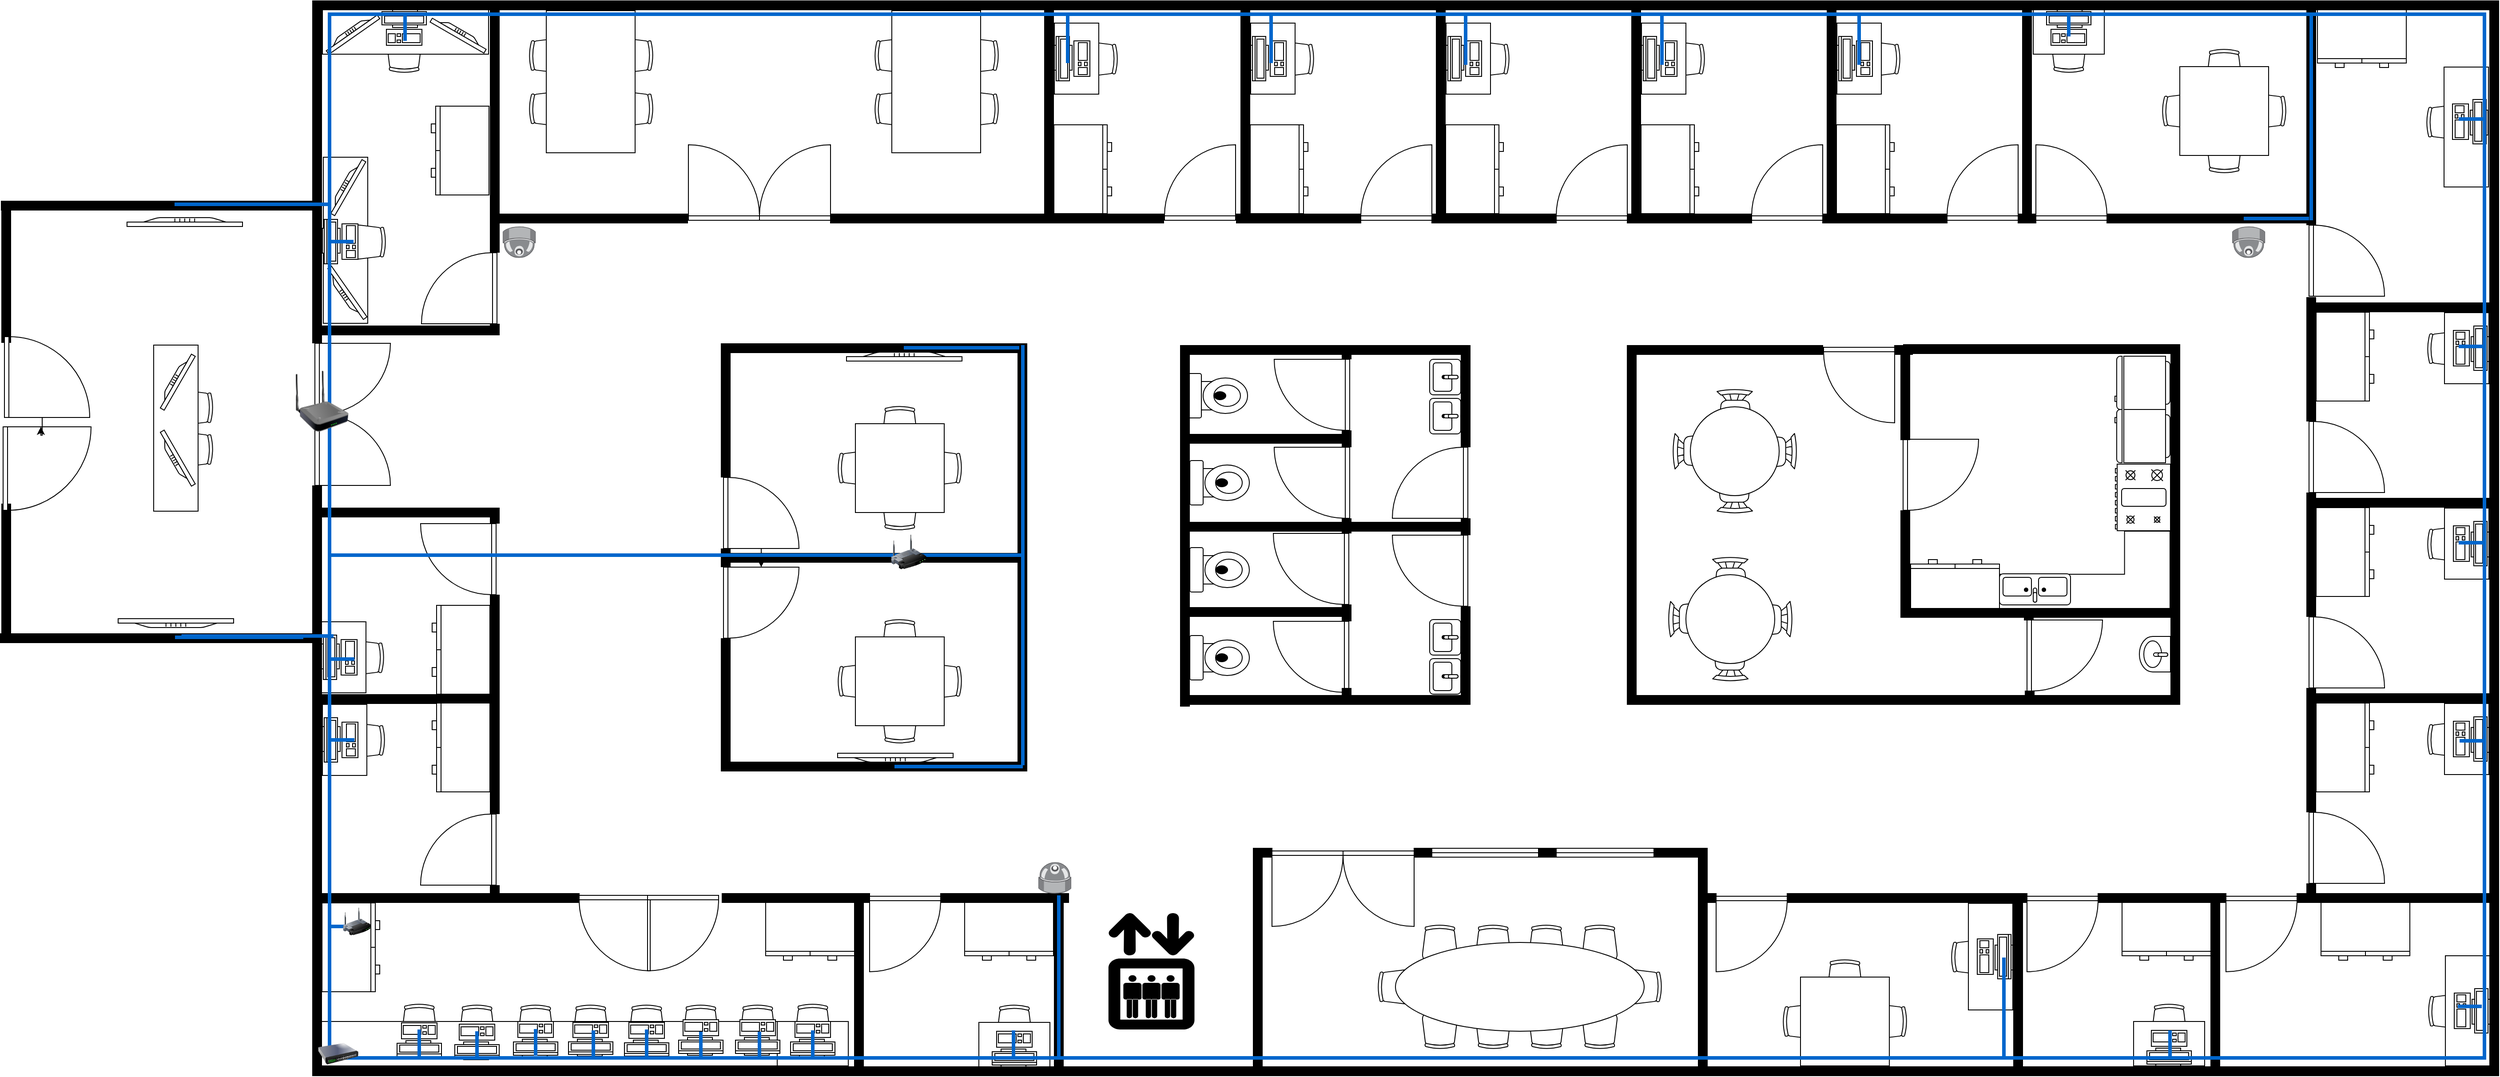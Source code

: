 <mxfile version="24.7.16">
  <diagram name="Page-1" id="4bd5d27a-524c-7e24-5d5f-89a86ee4fca1">
    <mxGraphModel dx="-50" dy="-320" grid="1" gridSize="10" guides="1" tooltips="1" connect="1" arrows="1" fold="1" page="1" pageScale="1" pageWidth="1100" pageHeight="850" background="none" math="0" shadow="0">
      <root>
        <mxCell id="0" />
        <mxCell id="1" parent="0" />
        <mxCell id="WuzQRy7aVY7dFzdZSeHJ-95" value="" style="verticalLabelPosition=bottom;html=1;verticalAlign=top;align=center;strokeWidth=1;shape=mxgraph.floorplan.wall;fillColor=#000000;direction=south;rounded=0;shadow=0;comic=0;fontFamily=Verdana;fontSize=12;rotation=90;" parent="1" vertex="1">
          <mxGeometry x="1770.5" y="1892.5" width="10" height="356" as="geometry" />
        </mxCell>
        <mxCell id="WuzQRy7aVY7dFzdZSeHJ-97" value="" style="verticalLabelPosition=bottom;html=1;verticalAlign=top;align=center;strokeWidth=1;shape=mxgraph.floorplan.wall;fillColor=#000000;direction=south;rounded=0;shadow=0;comic=0;fontFamily=Verdana;fontSize=12;rotation=90;" parent="1" vertex="1">
          <mxGeometry x="1770" y="1407" width="10" height="353" as="geometry" />
        </mxCell>
        <mxCell id="WuzQRy7aVY7dFzdZSeHJ-2" value="" style="verticalLabelPosition=bottom;html=1;verticalAlign=top;align=center;strokeWidth=1;shape=mxgraph.floorplan.office_chair;shadow=0;rounded=0;comic=0;fontFamily=Verdana;fontSize=12;" parent="1" vertex="1">
          <mxGeometry x="2114" y="2483" width="40" height="43" as="geometry" />
        </mxCell>
        <mxCell id="WuzQRy7aVY7dFzdZSeHJ-3" value="" style="verticalLabelPosition=bottom;html=1;verticalAlign=top;align=center;strokeWidth=1;shape=mxgraph.floorplan.office_chair;shadow=0;rounded=0;comic=0;fontFamily=Verdana;fontSize=12;" parent="1" vertex="1">
          <mxGeometry x="2180" y="2483" width="40" height="43" as="geometry" />
        </mxCell>
        <mxCell id="WuzQRy7aVY7dFzdZSeHJ-4" value="" style="verticalLabelPosition=bottom;html=1;verticalAlign=top;align=center;strokeWidth=1;shape=mxgraph.floorplan.office_chair;shadow=0;rounded=0;comic=0;fontFamily=Verdana;fontSize=12;" parent="1" vertex="1">
          <mxGeometry x="2242" y="2483" width="40" height="43" as="geometry" />
        </mxCell>
        <mxCell id="WuzQRy7aVY7dFzdZSeHJ-5" value="" style="verticalLabelPosition=bottom;html=1;verticalAlign=top;align=center;strokeWidth=1;shape=mxgraph.floorplan.office_chair;shadow=0;rounded=0;comic=0;fontFamily=Verdana;fontSize=12;" parent="1" vertex="1">
          <mxGeometry x="2305" y="2483" width="40" height="43" as="geometry" />
        </mxCell>
        <mxCell id="WuzQRy7aVY7dFzdZSeHJ-6" value="" style="verticalLabelPosition=bottom;html=1;verticalAlign=top;align=center;strokeWidth=1;shape=mxgraph.floorplan.office_chair;shadow=0;rounded=0;comic=0;fontFamily=Verdana;fontSize=12;" parent="1" vertex="1">
          <mxGeometry x="2366" y="2483" width="40" height="43" as="geometry" />
        </mxCell>
        <mxCell id="WuzQRy7aVY7dFzdZSeHJ-7" value="" style="verticalLabelPosition=bottom;html=1;verticalAlign=top;align=center;strokeWidth=1;shape=mxgraph.floorplan.office_chair;shadow=0;rounded=0;comic=0;fontFamily=Verdana;fontSize=12;" parent="1" vertex="1">
          <mxGeometry x="2430" y="2483" width="40" height="43" as="geometry" />
        </mxCell>
        <mxCell id="48ef80bc37b76060-389" value="" style="verticalLabelPosition=bottom;html=1;verticalAlign=top;align=center;strokeWidth=1;shape=mxgraph.floorplan.desk_corner_2;rounded=0;shadow=0;comic=0;fontFamily=Verdana;fontSize=12;flipH=1;flipV=1;" parent="1" vertex="1">
          <mxGeometry x="3848" y="1950" width="192" height="97" as="geometry" />
        </mxCell>
        <mxCell id="48ef80bc37b76060-48" value="" style="verticalLabelPosition=bottom;html=1;verticalAlign=top;align=center;strokeWidth=1;shape=mxgraph.floorplan.office_chair;shadow=0;rounded=0;comic=0;fontFamily=Verdana;fontSize=12;" parent="1" vertex="1">
          <mxGeometry x="2049" y="2482" width="40" height="43" as="geometry" />
        </mxCell>
        <mxCell id="48ef80bc37b76060-49" value="" style="shape=rect;shadow=0;rounded=0;comic=0;fontFamily=Verdana;fontSize=12;align=center;html=1;" parent="1" vertex="1">
          <mxGeometry x="1959" y="2502" width="521" height="50" as="geometry" />
        </mxCell>
        <mxCell id="48ef80bc37b76060-10" value="" style="verticalLabelPosition=bottom;html=1;verticalAlign=top;align=center;strokeWidth=1;shape=mxgraph.floorplan.office_chair;shadow=0;rounded=0;comic=0;fontFamily=Verdana;fontSize=12;" parent="1" vertex="1">
          <mxGeometry x="3198" y="2393" width="40" height="43" as="geometry" />
        </mxCell>
        <mxCell id="48ef80bc37b76060-11" value="" style="verticalLabelPosition=bottom;html=1;verticalAlign=top;align=center;strokeWidth=1;shape=mxgraph.floorplan.office_chair;shadow=0;direction=west;rounded=0;comic=0;fontFamily=Verdana;fontSize=12;" parent="1" vertex="1">
          <mxGeometry x="3198" y="2490" width="40" height="43" as="geometry" />
        </mxCell>
        <mxCell id="48ef80bc37b76060-12" value="" style="verticalLabelPosition=bottom;html=1;verticalAlign=top;align=center;strokeWidth=1;shape=mxgraph.floorplan.office_chair;shadow=0;direction=north;rounded=0;comic=0;fontFamily=Verdana;fontSize=12;" parent="1" vertex="1">
          <mxGeometry x="3148" y="2443" width="43" height="40" as="geometry" />
        </mxCell>
        <mxCell id="48ef80bc37b76060-13" value="" style="verticalLabelPosition=bottom;html=1;verticalAlign=top;align=center;strokeWidth=1;shape=mxgraph.floorplan.office_chair;shadow=0;direction=south;rounded=0;comic=0;fontFamily=Verdana;fontSize=12;" parent="1" vertex="1">
          <mxGeometry x="3425" y="2443" width="43" height="40" as="geometry" />
        </mxCell>
        <mxCell id="48ef80bc37b76060-14" value="" style="verticalLabelPosition=bottom;html=1;verticalAlign=top;align=center;strokeWidth=1;shape=mxgraph.floorplan.office_chair;shadow=0;rounded=0;comic=0;fontFamily=Verdana;fontSize=12;" parent="1" vertex="1">
          <mxGeometry x="3258" y="2393" width="40" height="43" as="geometry" />
        </mxCell>
        <mxCell id="48ef80bc37b76060-15" value="" style="verticalLabelPosition=bottom;html=1;verticalAlign=top;align=center;strokeWidth=1;shape=mxgraph.floorplan.office_chair;shadow=0;direction=west;rounded=0;comic=0;fontFamily=Verdana;fontSize=12;" parent="1" vertex="1">
          <mxGeometry x="3258" y="2490" width="40" height="43" as="geometry" />
        </mxCell>
        <mxCell id="48ef80bc37b76060-16" value="" style="verticalLabelPosition=bottom;html=1;verticalAlign=top;align=center;strokeWidth=1;shape=mxgraph.floorplan.office_chair;shadow=0;rounded=0;comic=0;fontFamily=Verdana;fontSize=12;" parent="1" vertex="1">
          <mxGeometry x="3318" y="2393" width="40" height="43" as="geometry" />
        </mxCell>
        <mxCell id="48ef80bc37b76060-17" value="" style="verticalLabelPosition=bottom;html=1;verticalAlign=top;align=center;strokeWidth=1;shape=mxgraph.floorplan.office_chair;shadow=0;direction=west;rounded=0;comic=0;fontFamily=Verdana;fontSize=12;" parent="1" vertex="1">
          <mxGeometry x="3318" y="2490" width="40" height="43" as="geometry" />
        </mxCell>
        <mxCell id="48ef80bc37b76060-18" value="" style="verticalLabelPosition=bottom;html=1;verticalAlign=top;align=center;strokeWidth=1;shape=mxgraph.floorplan.office_chair;shadow=0;rounded=0;comic=0;fontFamily=Verdana;fontSize=12;" parent="1" vertex="1">
          <mxGeometry x="3378" y="2393" width="40" height="43" as="geometry" />
        </mxCell>
        <mxCell id="48ef80bc37b76060-19" value="" style="verticalLabelPosition=bottom;html=1;verticalAlign=top;align=center;strokeWidth=1;shape=mxgraph.floorplan.office_chair;shadow=0;direction=west;rounded=0;comic=0;fontFamily=Verdana;fontSize=12;" parent="1" vertex="1">
          <mxGeometry x="3378" y="2490" width="40" height="43" as="geometry" />
        </mxCell>
        <mxCell id="48ef80bc37b76060-20" value="" style="shape=ellipse;shadow=0;rounded=0;comic=0;fontFamily=Verdana;fontSize=12;align=center;html=1;" parent="1" vertex="1">
          <mxGeometry x="3168" y="2413" width="280" height="100" as="geometry" />
        </mxCell>
        <mxCell id="48ef80bc37b76060-46" value="" style="group" parent="1" vertex="1" connectable="0">
          <mxGeometry x="2472" y="2482" width="80" height="70" as="geometry" />
        </mxCell>
        <mxCell id="48ef80bc37b76060-1" value="" style="verticalLabelPosition=bottom;html=1;verticalAlign=top;align=center;strokeWidth=1;shape=mxgraph.floorplan.office_chair;shadow=0;rounded=0;comic=0;fontFamily=Verdana;fontSize=12;" parent="48ef80bc37b76060-46" vertex="1">
          <mxGeometry x="20" width="40" height="43" as="geometry" />
        </mxCell>
        <mxCell id="48ef80bc37b76060-2" value="" style="shape=rect;shadow=0;rounded=0;comic=0;fontFamily=Verdana;fontSize=12;align=center;html=1;" parent="48ef80bc37b76060-46" vertex="1">
          <mxGeometry y="20" width="80" height="50" as="geometry" />
        </mxCell>
        <mxCell id="48ef80bc37b76060-3" value="" style="verticalLabelPosition=bottom;html=1;verticalAlign=top;align=center;strokeWidth=1;shape=mxgraph.floorplan.workstation;shadow=0;flipV=1;rounded=0;comic=0;fontFamily=Verdana;fontSize=12;" parent="48ef80bc37b76060-46" vertex="1">
          <mxGeometry x="15" y="20" width="50" height="40" as="geometry" />
        </mxCell>
        <mxCell id="4fd38086c27adbb9-18" value="" style="line;strokeWidth=4;direction=south;html=1;rounded=1;shadow=0;comic=0;labelBackgroundColor=#ffffff;fillColor=none;fontFamily=Verdana;fontSize=28;fontColor=#6881B3;strokeColor=#0066CC;" parent="48ef80bc37b76060-46" vertex="1">
          <mxGeometry x="35" y="30" width="10" height="30" as="geometry" />
        </mxCell>
        <mxCell id="48ef80bc37b76060-55" value="" style="group;rotation=90;" parent="1" vertex="1" connectable="0">
          <mxGeometry x="1954" y="2057" width="80" height="70" as="geometry" />
        </mxCell>
        <mxCell id="48ef80bc37b76060-56" value="" style="verticalLabelPosition=bottom;html=1;verticalAlign=top;align=center;strokeWidth=1;shape=mxgraph.floorplan.office_chair;shadow=0;rounded=0;comic=0;fontFamily=Verdana;fontSize=12;rotation=90;" parent="48ef80bc37b76060-55" vertex="1">
          <mxGeometry x="34" y="14" width="40" height="43" as="geometry" />
        </mxCell>
        <mxCell id="48ef80bc37b76060-57" value="" style="shape=rect;shadow=0;rounded=0;comic=0;fontFamily=Verdana;fontSize=12;align=center;html=1;rotation=90;" parent="48ef80bc37b76060-55" vertex="1">
          <mxGeometry x="-10" y="10" width="80" height="50" as="geometry" />
        </mxCell>
        <mxCell id="48ef80bc37b76060-58" value="" style="verticalLabelPosition=bottom;html=1;verticalAlign=top;align=center;strokeWidth=1;shape=mxgraph.floorplan.workstation;shadow=0;flipV=1;rounded=0;comic=0;fontFamily=Verdana;fontSize=12;rotation=90;" parent="48ef80bc37b76060-55" vertex="1">
          <mxGeometry y="15" width="50" height="40" as="geometry" />
        </mxCell>
        <mxCell id="4fd38086c27adbb9-11" value="&lt;span style=&quot;color: rgba(0, 0, 0, 0); font-family: monospace; font-size: 0px; text-align: start; background-color: rgb(251, 251, 251);&quot;&gt;%3CmxGraphModel%3E%3Croot%3E%3CmxCell%20id%3D%220%22%2F%3E%3CmxCell%20id%3D%221%22%20parent%3D%220%22%2F%3E%3CmxCell%20id%3D%222%22%20value%3D%22%22%20style%3D%22group%3Brotation%3D90%3B%22%20vertex%3D%221%22%20connectable%3D%220%22%20parent%3D%221%22%3E%3CmxGeometry%20x%3D%221954%22%20y%3D%222057%22%20width%3D%2280%22%20height%3D%2270%22%20as%3D%22geometry%22%2F%3E%3C%2FmxCell%3E%3CmxCell%20id%3D%223%22%20value%3D%22%22%20style%3D%22verticalLabelPosition%3Dbottom%3Bhtml%3D1%3BverticalAlign%3Dtop%3Balign%3Dcenter%3BstrokeWidth%3D1%3Bshape%3Dmxgraph.floorplan.office_chair%3Bshadow%3D0%3Brounded%3D0%3Bcomic%3D0%3BfontFamily%3DVerdana%3BfontSize%3D12%3Brotation%3D90%3B%22%20vertex%3D%221%22%20parent%3D%222%22%3E%3CmxGeometry%20x%3D%2234%22%20y%3D%2214%22%20width%3D%2240%22%20height%3D%2243%22%20as%3D%22geometry%22%2F%3E%3C%2FmxCell%3E%3CmxCell%20id%3D%224%22%20value%3D%22%22%20style%3D%22shape%3Drect%3Bshadow%3D0%3Brounded%3D0%3Bcomic%3D0%3BfontFamily%3DVerdana%3BfontSize%3D12%3Balign%3Dcenter%3Bhtml%3D1%3Brotation%3D90%3B%22%20vertex%3D%221%22%20parent%3D%222%22%3E%3CmxGeometry%20x%3D%22-10%22%20y%3D%2210%22%20width%3D%2280%22%20height%3D%2250%22%20as%3D%22geometry%22%2F%3E%3C%2FmxCell%3E%3CmxCell%20id%3D%225%22%20value%3D%22%22%20style%3D%22verticalLabelPosition%3Dbottom%3Bhtml%3D1%3BverticalAlign%3Dtop%3Balign%3Dcenter%3BstrokeWidth%3D1%3Bshape%3Dmxgraph.floorplan.workstation%3Bshadow%3D0%3BflipV%3D1%3Brounded%3D0%3Bcomic%3D0%3BfontFamily%3DVerdana%3BfontSize%3D12%3Brotation%3D90%3B%22%20vertex%3D%221%22%20parent%3D%222%22%3E%3CmxGeometry%20y%3D%2215%22%20width%3D%2250%22%20height%3D%2240%22%20as%3D%22geometry%22%2F%3E%3C%2FmxCell%3E%3CmxCell%20id%3D%226%22%20value%3D%22%22%20style%3D%22line%3BstrokeWidth%3D4%3Bhtml%3D1%3Bperimeter%3DbackbonePerimeter%3Bpoints%3D%5B%5D%3BoutlineConnect%3D0%3Brounded%3D1%3Bshadow%3D0%3Bcomic%3D0%3BlabelBackgroundColor%3D%23ffffff%3BfillColor%3Dnone%3BfontFamily%3DVerdana%3BfontSize%3D28%3BfontColor%3D%236881B3%3BstrokeColor%3D%230066CC%3B%22%20vertex%3D%221%22%20parent%3D%222%22%3E%3CmxGeometry%20x%3D%2215%22%20y%3D%2232%22%20width%3D%2227%22%20height%3D%2210%22%20as%3D%22geometry%22%2F%3E%3C%2FmxCell%3E%3C%2Froot%3E%3C%2FmxGraphModel%3E&lt;/span&gt;" style="line;strokeWidth=4;html=1;perimeter=backbonePerimeter;points=[];outlineConnect=0;rounded=1;shadow=0;comic=0;labelBackgroundColor=#ffffff;fillColor=none;fontFamily=Verdana;fontSize=28;fontColor=#6881B3;strokeColor=#0066CC;" parent="48ef80bc37b76060-55" vertex="1">
          <mxGeometry x="15" y="32" width="27" height="10" as="geometry" />
        </mxCell>
        <mxCell id="48ef80bc37b76060-72" value="" style="group;rotation=180;" parent="1" vertex="1" connectable="0">
          <mxGeometry x="3886" y="1363" width="80" height="70" as="geometry" />
        </mxCell>
        <mxCell id="48ef80bc37b76060-73" value="" style="verticalLabelPosition=bottom;html=1;verticalAlign=top;align=center;strokeWidth=1;shape=mxgraph.floorplan.office_chair;shadow=0;rounded=0;comic=0;fontFamily=Verdana;fontSize=12;rotation=180;" parent="48ef80bc37b76060-72" vertex="1">
          <mxGeometry x="20" y="28" width="40" height="43" as="geometry" />
        </mxCell>
        <mxCell id="48ef80bc37b76060-74" value="" style="shape=rect;shadow=0;rounded=0;comic=0;fontFamily=Verdana;fontSize=12;align=center;html=1;rotation=180;" parent="48ef80bc37b76060-72" vertex="1">
          <mxGeometry width="80" height="50" as="geometry" />
        </mxCell>
        <mxCell id="48ef80bc37b76060-75" value="" style="verticalLabelPosition=bottom;html=1;verticalAlign=top;align=center;strokeWidth=1;shape=mxgraph.floorplan.workstation;shadow=0;flipV=1;rounded=0;comic=0;fontFamily=Verdana;fontSize=12;rotation=180;" parent="48ef80bc37b76060-72" vertex="1">
          <mxGeometry x="15" width="50" height="40" as="geometry" />
        </mxCell>
        <mxCell id="4fd38086c27adbb9-26" value="" style="line;strokeWidth=4;direction=south;html=1;rounded=1;shadow=0;comic=0;labelBackgroundColor=#ffffff;fillColor=none;fontFamily=Verdana;fontSize=28;fontColor=#6881B3;strokeColor=#0066CC;" parent="48ef80bc37b76060-72" vertex="1">
          <mxGeometry x="35" y="7" width="10" height="23" as="geometry" />
        </mxCell>
        <mxCell id="48ef80bc37b76060-114" value="" style="verticalLabelPosition=bottom;html=1;verticalAlign=top;align=center;strokeWidth=1;shape=mxgraph.floorplan.office_chair;shadow=0;rounded=0;comic=0;fontFamily=Verdana;fontSize=12;" parent="1" vertex="1">
          <mxGeometry x="2590" y="1809" width="40" height="43" as="geometry" />
        </mxCell>
        <mxCell id="48ef80bc37b76060-115" value="" style="verticalLabelPosition=bottom;html=1;verticalAlign=top;align=center;strokeWidth=1;shape=mxgraph.floorplan.office_chair;shadow=0;direction=west;rounded=0;comic=0;fontFamily=Verdana;fontSize=12;" parent="1" vertex="1">
          <mxGeometry x="2590" y="1906" width="40" height="43" as="geometry" />
        </mxCell>
        <mxCell id="48ef80bc37b76060-116" value="" style="verticalLabelPosition=bottom;html=1;verticalAlign=top;align=center;strokeWidth=1;shape=mxgraph.floorplan.office_chair;shadow=0;direction=north;rounded=0;comic=0;fontFamily=Verdana;fontSize=12;" parent="1" vertex="1">
          <mxGeometry x="2540" y="1859" width="43" height="40" as="geometry" />
        </mxCell>
        <mxCell id="48ef80bc37b76060-117" value="" style="verticalLabelPosition=bottom;html=1;verticalAlign=top;align=center;strokeWidth=1;shape=mxgraph.floorplan.office_chair;shadow=0;direction=south;rounded=0;comic=0;fontFamily=Verdana;fontSize=12;" parent="1" vertex="1">
          <mxGeometry x="2637" y="1859" width="43" height="40" as="geometry" />
        </mxCell>
        <mxCell id="48ef80bc37b76060-118" value="" style="shape=rect;shadow=0;rounded=0;comic=0;fontFamily=Verdana;fontSize=12;align=center;html=1;" parent="1" vertex="1">
          <mxGeometry x="2560" y="1829" width="100" height="100" as="geometry" />
        </mxCell>
        <mxCell id="48ef80bc37b76060-119" value="" style="verticalLabelPosition=bottom;html=1;verticalAlign=top;align=center;strokeWidth=1;shape=mxgraph.floorplan.office_chair;shadow=0;rounded=0;comic=0;fontFamily=Verdana;fontSize=12;" parent="1" vertex="1">
          <mxGeometry x="2590" y="2049" width="40" height="43" as="geometry" />
        </mxCell>
        <mxCell id="48ef80bc37b76060-120" value="" style="verticalLabelPosition=bottom;html=1;verticalAlign=top;align=center;strokeWidth=1;shape=mxgraph.floorplan.office_chair;shadow=0;direction=west;rounded=0;comic=0;fontFamily=Verdana;fontSize=12;" parent="1" vertex="1">
          <mxGeometry x="2590" y="2146" width="40" height="43" as="geometry" />
        </mxCell>
        <mxCell id="48ef80bc37b76060-121" value="" style="verticalLabelPosition=bottom;html=1;verticalAlign=top;align=center;strokeWidth=1;shape=mxgraph.floorplan.office_chair;shadow=0;direction=north;rounded=0;comic=0;fontFamily=Verdana;fontSize=12;" parent="1" vertex="1">
          <mxGeometry x="2540" y="2099" width="43" height="40" as="geometry" />
        </mxCell>
        <mxCell id="48ef80bc37b76060-122" value="" style="verticalLabelPosition=bottom;html=1;verticalAlign=top;align=center;strokeWidth=1;shape=mxgraph.floorplan.office_chair;shadow=0;direction=south;rounded=0;comic=0;fontFamily=Verdana;fontSize=12;" parent="1" vertex="1">
          <mxGeometry x="2637" y="2099" width="43" height="40" as="geometry" />
        </mxCell>
        <mxCell id="48ef80bc37b76060-123" value="" style="shape=rect;shadow=0;rounded=0;comic=0;fontFamily=Verdana;fontSize=12;align=center;html=1;" parent="1" vertex="1">
          <mxGeometry x="2560" y="2069" width="100" height="100" as="geometry" />
        </mxCell>
        <mxCell id="48ef80bc37b76060-124" value="" style="verticalLabelPosition=bottom;html=1;verticalAlign=top;align=center;strokeWidth=1;shape=mxgraph.floorplan.doorRight;rounded=0;shadow=0;comic=0;fontFamily=Verdana;fontSize=12;" parent="1" vertex="1">
          <mxGeometry x="2249" y="2360" width="80" height="85" as="geometry" />
        </mxCell>
        <mxCell id="48ef80bc37b76060-125" value="" style="verticalLabelPosition=bottom;html=1;verticalAlign=top;align=center;strokeWidth=1;shape=mxgraph.floorplan.doorLeft;rounded=0;shadow=0;comic=0;fontFamily=Verdana;fontSize=12;" parent="1" vertex="1">
          <mxGeometry x="2326" y="2360" width="80" height="85" as="geometry" />
        </mxCell>
        <mxCell id="48ef80bc37b76060-127" value="" style="verticalLabelPosition=bottom;html=1;verticalAlign=top;align=center;strokeWidth=1;shape=mxgraph.floorplan.wallCorner;fillColor=#000000;rounded=0;shadow=0;comic=0;fontFamily=Verdana;fontSize=12;" parent="1" vertex="1">
          <mxGeometry x="1949" y="1353" width="100" height="385" as="geometry" />
        </mxCell>
        <mxCell id="48ef80bc37b76060-128" value="" style="verticalLabelPosition=bottom;html=1;verticalAlign=top;align=center;strokeWidth=1;shape=mxgraph.floorplan.wallU;fillColor=#000000;rounded=0;shadow=0;comic=0;fontFamily=Verdana;fontSize=12;rotation=90;" parent="1" vertex="1">
          <mxGeometry x="2577" y="730" width="1210" height="2456" as="geometry" />
        </mxCell>
        <mxCell id="48ef80bc37b76060-130" value="" style="verticalLabelPosition=bottom;html=1;verticalAlign=top;align=center;strokeWidth=1;shape=mxgraph.floorplan.wallU;fillColor=#000000;rounded=0;shadow=0;comic=0;fontFamily=Verdana;fontSize=12;rotation=90;" parent="1" vertex="1">
          <mxGeometry x="2345" y="1812" width="481" height="335" as="geometry" />
        </mxCell>
        <mxCell id="48ef80bc37b76060-133" value="" style="verticalLabelPosition=bottom;html=1;verticalAlign=top;align=center;strokeWidth=1;shape=mxgraph.floorplan.wallCorner;fillColor=#000000;direction=south;rounded=0;shadow=0;comic=0;fontFamily=Verdana;fontSize=12;" parent="1" vertex="1">
          <mxGeometry x="3740" y="1740" width="311" height="267" as="geometry" />
        </mxCell>
        <mxCell id="48ef80bc37b76060-134" value="" style="verticalLabelPosition=bottom;html=1;verticalAlign=top;align=center;strokeWidth=1;shape=mxgraph.floorplan.wallCorner;fillColor=#000000;direction=west;rounded=0;shadow=0;comic=0;fontFamily=Verdana;fontSize=12;" parent="1" vertex="1">
          <mxGeometry x="3609" y="2003" width="442" height="142" as="geometry" />
        </mxCell>
        <mxCell id="48ef80bc37b76060-135" value="" style="verticalLabelPosition=bottom;html=1;verticalAlign=top;align=center;strokeWidth=1;shape=mxgraph.floorplan.wallCorner;fillColor=#000000;direction=north;rounded=0;shadow=0;comic=0;fontFamily=Verdana;fontSize=12;" parent="1" vertex="1">
          <mxGeometry x="3429" y="1747" width="186" height="398" as="geometry" />
        </mxCell>
        <mxCell id="48ef80bc37b76060-136" value="" style="verticalLabelPosition=bottom;html=1;verticalAlign=top;align=center;strokeWidth=1;shape=mxgraph.floorplan.doorDouble;rounded=0;shadow=0;comic=0;fontFamily=Verdana;fontSize=12;rotation=-90;" parent="1" vertex="1">
          <mxGeometry x="1914" y="1776" width="160" height="85" as="geometry" />
        </mxCell>
        <mxCell id="48ef80bc37b76060-137" value="" style="verticalLabelPosition=bottom;html=1;verticalAlign=top;align=center;strokeWidth=1;shape=mxgraph.floorplan.wall;fillColor=#000000;rounded=0;shadow=0;comic=0;fontFamily=Verdana;fontSize=12;" parent="1" vertex="1">
          <mxGeometry x="1950" y="2134" width="204" height="10" as="geometry" />
        </mxCell>
        <mxCell id="48ef80bc37b76060-138" value="" style="verticalLabelPosition=bottom;html=1;verticalAlign=top;align=center;strokeWidth=1;shape=mxgraph.floorplan.wall;fillColor=#000000;direction=south;rounded=0;shadow=0;comic=0;fontFamily=Verdana;fontSize=12;" parent="1" vertex="1">
          <mxGeometry x="2149" y="2022" width="10" height="246" as="geometry" />
        </mxCell>
        <mxCell id="48ef80bc37b76060-142" value="" style="verticalLabelPosition=bottom;html=1;verticalAlign=top;align=center;strokeWidth=1;shape=mxgraph.floorplan.wallCorner;fillColor=#000000;direction=south;rounded=0;shadow=0;comic=0;fontFamily=Verdana;fontSize=12;" parent="1" vertex="1">
          <mxGeometry x="1954" y="1924" width="205" height="17" as="geometry" />
        </mxCell>
        <mxCell id="48ef80bc37b76060-139" value="" style="verticalLabelPosition=bottom;html=1;verticalAlign=top;align=center;strokeWidth=1;shape=mxgraph.floorplan.doorLeft;rounded=0;shadow=0;comic=0;fontFamily=Verdana;fontSize=12;rotation=90;" parent="1" vertex="1">
          <mxGeometry x="2073" y="1939" width="80" height="85" as="geometry" />
        </mxCell>
        <mxCell id="48ef80bc37b76060-143" value="" style="verticalLabelPosition=bottom;html=1;verticalAlign=top;align=center;strokeWidth=1;shape=mxgraph.floorplan.dresser;rounded=0;shadow=0;comic=0;fontFamily=Verdana;fontSize=12;rotation=90;" parent="1" vertex="1">
          <mxGeometry x="2066" y="2051" width="100" height="65" as="geometry" />
        </mxCell>
        <mxCell id="48ef80bc37b76060-145" value="" style="group;rotation=90;" parent="1" vertex="1" connectable="0">
          <mxGeometry x="1955" y="2150" width="80" height="70" as="geometry" />
        </mxCell>
        <mxCell id="48ef80bc37b76060-146" value="" style="verticalLabelPosition=bottom;html=1;verticalAlign=top;align=center;strokeWidth=1;shape=mxgraph.floorplan.office_chair;shadow=0;rounded=0;comic=0;fontFamily=Verdana;fontSize=12;rotation=90;" parent="48ef80bc37b76060-145" vertex="1">
          <mxGeometry x="34" y="14" width="40" height="43" as="geometry" />
        </mxCell>
        <mxCell id="48ef80bc37b76060-147" value="" style="shape=rect;shadow=0;rounded=0;comic=0;fontFamily=Verdana;fontSize=12;align=center;html=1;rotation=90;" parent="48ef80bc37b76060-145" vertex="1">
          <mxGeometry x="-10" y="10" width="80" height="50" as="geometry" />
        </mxCell>
        <mxCell id="48ef80bc37b76060-148" value="" style="verticalLabelPosition=bottom;html=1;verticalAlign=top;align=center;strokeWidth=1;shape=mxgraph.floorplan.workstation;shadow=0;flipV=1;rounded=0;comic=0;fontFamily=Verdana;fontSize=12;rotation=90;" parent="48ef80bc37b76060-145" vertex="1">
          <mxGeometry y="15" width="50" height="40" as="geometry" />
        </mxCell>
        <mxCell id="4fd38086c27adbb9-12" value="" style="line;strokeWidth=4;html=1;perimeter=backbonePerimeter;points=[];outlineConnect=0;rounded=1;shadow=0;comic=0;labelBackgroundColor=#ffffff;fillColor=none;fontFamily=Verdana;fontSize=28;fontColor=#6881B3;strokeColor=#0066CC;" parent="48ef80bc37b76060-145" vertex="1">
          <mxGeometry x="14" y="30" width="27" height="10" as="geometry" />
        </mxCell>
        <mxCell id="48ef80bc37b76060-149" value="" style="verticalLabelPosition=bottom;html=1;verticalAlign=top;align=center;strokeWidth=1;shape=mxgraph.floorplan.wall;fillColor=#000000;rounded=0;shadow=0;comic=0;fontFamily=Verdana;fontSize=12;" parent="1" vertex="1">
          <mxGeometry x="1950" y="2358" width="299" height="10" as="geometry" />
        </mxCell>
        <mxCell id="48ef80bc37b76060-150" value="" style="verticalLabelPosition=bottom;html=1;verticalAlign=top;align=center;strokeWidth=1;shape=mxgraph.floorplan.wall;fillColor=#000000;direction=south;rounded=0;shadow=0;comic=0;fontFamily=Verdana;fontSize=12;" parent="1" vertex="1">
          <mxGeometry x="2149" y="2349" width="10" height="18" as="geometry" />
        </mxCell>
        <mxCell id="48ef80bc37b76060-151" value="" style="verticalLabelPosition=bottom;html=1;verticalAlign=top;align=center;strokeWidth=1;shape=mxgraph.floorplan.doorLeft;rounded=0;shadow=0;comic=0;fontFamily=Verdana;fontSize=12;rotation=90;flipV=0;flipH=1;" parent="1" vertex="1">
          <mxGeometry x="2073" y="2266" width="80" height="85" as="geometry" />
        </mxCell>
        <mxCell id="48ef80bc37b76060-152" value="" style="verticalLabelPosition=bottom;html=1;verticalAlign=top;align=center;strokeWidth=1;shape=mxgraph.floorplan.dresser;rounded=0;shadow=0;comic=0;fontFamily=Verdana;fontSize=12;rotation=90;" parent="1" vertex="1">
          <mxGeometry x="2066" y="2161" width="100" height="65" as="geometry" />
        </mxCell>
        <mxCell id="48ef80bc37b76060-50" value="" style="verticalLabelPosition=bottom;html=1;verticalAlign=top;align=center;strokeWidth=1;shape=mxgraph.floorplan.workstation;shadow=0;flipV=1;rounded=0;comic=0;fontFamily=Verdana;fontSize=12;" parent="1" vertex="1">
          <mxGeometry x="2044" y="2503.5" width="50" height="40" as="geometry" />
        </mxCell>
        <mxCell id="48ef80bc37b76060-156" value="" style="verticalLabelPosition=bottom;html=1;verticalAlign=top;align=center;strokeWidth=1;shape=mxgraph.floorplan.wall;fillColor=#000000;direction=south;rounded=0;shadow=0;comic=0;fontFamily=Verdana;fontSize=12;" parent="1" vertex="1">
          <mxGeometry x="1949" y="1899" width="10" height="664" as="geometry" />
        </mxCell>
        <mxCell id="48ef80bc37b76060-159" value="" style="verticalLabelPosition=bottom;html=1;verticalAlign=top;align=center;strokeWidth=1;shape=mxgraph.floorplan.dresser;rounded=0;shadow=0;comic=0;fontFamily=Verdana;fontSize=12;flipV=1;rotation=90;" parent="1" vertex="1">
          <mxGeometry x="1942" y="2386" width="100" height="65" as="geometry" />
        </mxCell>
        <mxCell id="48ef80bc37b76060-162" value="" style="verticalLabelPosition=bottom;html=1;verticalAlign=top;align=center;strokeWidth=1;shape=mxgraph.floorplan.wall;fillColor=#000000;direction=south;rounded=0;shadow=0;comic=0;fontFamily=Verdana;fontSize=12;" parent="1" vertex="1">
          <mxGeometry x="2559" y="2367" width="10" height="191" as="geometry" />
        </mxCell>
        <mxCell id="48ef80bc37b76060-163" value="" style="verticalLabelPosition=bottom;html=1;verticalAlign=top;align=center;strokeWidth=1;shape=mxgraph.floorplan.wall;fillColor=#000000;rounded=0;shadow=0;comic=0;fontFamily=Verdana;fontSize=12;" parent="1" vertex="1">
          <mxGeometry x="2410" y="2358" width="166" height="10" as="geometry" />
        </mxCell>
        <mxCell id="48ef80bc37b76060-164" value="" style="verticalLabelPosition=bottom;html=1;verticalAlign=top;align=center;strokeWidth=1;shape=mxgraph.floorplan.doorLeft;rounded=0;shadow=0;comic=0;fontFamily=Verdana;fontSize=12;" parent="1" vertex="1">
          <mxGeometry x="2576" y="2361" width="80" height="85" as="geometry" />
        </mxCell>
        <mxCell id="48ef80bc37b76060-165" value="" style="group" parent="1" vertex="1" connectable="0">
          <mxGeometry x="2699" y="2483" width="80" height="70" as="geometry" />
        </mxCell>
        <mxCell id="48ef80bc37b76060-4" value="" style="verticalLabelPosition=bottom;html=1;verticalAlign=top;align=center;strokeWidth=1;shape=mxgraph.floorplan.office_chair;shadow=0;rounded=0;comic=0;fontFamily=Verdana;fontSize=12;" parent="48ef80bc37b76060-165" vertex="1">
          <mxGeometry x="20" width="40" height="43" as="geometry" />
        </mxCell>
        <mxCell id="48ef80bc37b76060-5" value="" style="shape=rect;shadow=0;rounded=0;comic=0;fontFamily=Verdana;fontSize=12;align=center;html=1;" parent="48ef80bc37b76060-165" vertex="1">
          <mxGeometry y="20" width="80" height="50" as="geometry" />
        </mxCell>
        <mxCell id="48ef80bc37b76060-6" value="" style="verticalLabelPosition=bottom;html=1;verticalAlign=top;align=center;strokeWidth=1;shape=mxgraph.floorplan.workstation;shadow=0;flipV=1;rounded=0;comic=0;fontFamily=Verdana;fontSize=12;" parent="48ef80bc37b76060-165" vertex="1">
          <mxGeometry x="15" y="30" width="50" height="40" as="geometry" />
        </mxCell>
        <mxCell id="4fd38086c27adbb9-17" value="" style="line;strokeWidth=4;direction=south;html=1;rounded=1;shadow=0;comic=0;labelBackgroundColor=#ffffff;fillColor=none;fontFamily=Verdana;fontSize=28;fontColor=#6881B3;strokeColor=#0066CC;" parent="48ef80bc37b76060-165" vertex="1">
          <mxGeometry x="34" y="29" width="10" height="30" as="geometry" />
        </mxCell>
        <mxCell id="48ef80bc37b76060-169" value="" style="verticalLabelPosition=bottom;html=1;verticalAlign=top;align=center;strokeWidth=1;shape=mxgraph.floorplan.wall;fillColor=#000000;direction=south;rounded=0;shadow=0;comic=0;fontFamily=Verdana;fontSize=12;" parent="1" vertex="1">
          <mxGeometry x="2784" y="2368" width="10" height="191" as="geometry" />
        </mxCell>
        <mxCell id="48ef80bc37b76060-170" value="" style="verticalLabelPosition=bottom;html=1;verticalAlign=top;align=center;strokeWidth=1;shape=mxgraph.floorplan.wall;fillColor=#000000;rounded=0;shadow=0;comic=0;fontFamily=Verdana;fontSize=12;" parent="1" vertex="1">
          <mxGeometry x="2656" y="2358" width="144" height="10" as="geometry" />
        </mxCell>
        <mxCell id="48ef80bc37b76060-175" value="" style="verticalLabelPosition=bottom;html=1;verticalAlign=top;align=center;strokeWidth=1;shape=mxgraph.floorplan.dresser;rounded=0;shadow=0;comic=0;fontFamily=Verdana;fontSize=12;rotation=0;" parent="1" vertex="1">
          <mxGeometry x="2459" y="2368" width="100" height="65" as="geometry" />
        </mxCell>
        <mxCell id="48ef80bc37b76060-176" value="" style="verticalLabelPosition=bottom;html=1;verticalAlign=top;align=center;strokeWidth=1;shape=mxgraph.floorplan.dresser;rounded=0;shadow=0;comic=0;fontFamily=Verdana;fontSize=12;rotation=0;" parent="1" vertex="1">
          <mxGeometry x="2683" y="2368" width="100" height="65" as="geometry" />
        </mxCell>
        <mxCell id="48ef80bc37b76060-178" value="" style="verticalLabelPosition=bottom;html=1;verticalAlign=top;align=center;strokeWidth=1;shape=mxgraph.floorplan.wallCorner;fillColor=#000000;rounded=0;shadow=0;comic=0;fontFamily=Verdana;fontSize=12;" parent="1" vertex="1">
          <mxGeometry x="3008" y="2307" width="21" height="250" as="geometry" />
        </mxCell>
        <mxCell id="48ef80bc37b76060-179" value="" style="verticalLabelPosition=bottom;html=1;verticalAlign=top;align=center;strokeWidth=1;shape=mxgraph.floorplan.wallCorner;fillColor=#000000;direction=south;rounded=0;shadow=0;comic=0;fontFamily=Verdana;fontSize=12;" parent="1" vertex="1">
          <mxGeometry x="3189" y="2307" width="330" height="254" as="geometry" />
        </mxCell>
        <mxCell id="48ef80bc37b76060-180" value="" style="verticalLabelPosition=bottom;html=1;verticalAlign=top;align=center;strokeWidth=1;shape=mxgraph.floorplan.doorDouble;rounded=0;shadow=0;comic=0;fontFamily=Verdana;fontSize=12;" parent="1" vertex="1">
          <mxGeometry x="3029" y="2310" width="160" height="85" as="geometry" />
        </mxCell>
        <mxCell id="48ef80bc37b76060-184" value="" style="verticalLabelPosition=bottom;html=1;verticalAlign=top;align=center;strokeWidth=1;shape=mxgraph.floorplan.window;rounded=0;shadow=0;comic=0;fontFamily=Verdana;fontSize=12;" parent="1" vertex="1">
          <mxGeometry x="3209" y="2307" width="120" height="10" as="geometry" />
        </mxCell>
        <mxCell id="48ef80bc37b76060-185" value="" style="verticalLabelPosition=bottom;html=1;verticalAlign=top;align=center;strokeWidth=1;shape=mxgraph.floorplan.window;rounded=0;shadow=0;comic=0;fontFamily=Verdana;fontSize=12;" parent="1" vertex="1">
          <mxGeometry x="3349" y="2307" width="110" height="10" as="geometry" />
        </mxCell>
        <mxCell id="48ef80bc37b76060-186" value="" style="verticalLabelPosition=bottom;html=1;verticalAlign=top;align=center;strokeWidth=1;shape=mxgraph.floorplan.wall;fillColor=#000000;rounded=0;shadow=0;comic=0;fontFamily=Verdana;fontSize=12;" parent="1" vertex="1">
          <mxGeometry x="3519" y="2358" width="10" height="10" as="geometry" />
        </mxCell>
        <mxCell id="48ef80bc37b76060-187" value="" style="verticalLabelPosition=bottom;html=1;verticalAlign=top;align=center;strokeWidth=1;shape=mxgraph.floorplan.doorLeft;rounded=0;shadow=0;comic=0;fontFamily=Verdana;fontSize=12;" parent="1" vertex="1">
          <mxGeometry x="3529" y="2361" width="80" height="85" as="geometry" />
        </mxCell>
        <mxCell id="48ef80bc37b76060-188" value="" style="verticalLabelPosition=bottom;html=1;verticalAlign=top;align=center;strokeWidth=1;shape=mxgraph.floorplan.wall;fillColor=#000000;rounded=0;shadow=0;comic=0;fontFamily=Verdana;fontSize=12;" parent="1" vertex="1">
          <mxGeometry x="3609" y="2358" width="270" height="10" as="geometry" />
        </mxCell>
        <mxCell id="48ef80bc37b76060-189" value="" style="verticalLabelPosition=bottom;html=1;verticalAlign=top;align=center;strokeWidth=1;shape=mxgraph.floorplan.wall;fillColor=#000000;direction=south;rounded=0;shadow=0;comic=0;fontFamily=Verdana;fontSize=12;" parent="1" vertex="1">
          <mxGeometry x="3864" y="2368" width="10" height="191" as="geometry" />
        </mxCell>
        <mxCell id="48ef80bc37b76060-190" value="" style="group;rotation=-90;" parent="1" vertex="1" connectable="0">
          <mxGeometry x="3788" y="2394" width="110" height="70" as="geometry" />
        </mxCell>
        <mxCell id="48ef80bc37b76060-21" value="" style="verticalLabelPosition=bottom;html=1;verticalAlign=top;align=center;strokeWidth=1;shape=mxgraph.floorplan.office_chair;shadow=0;rounded=0;comic=0;fontFamily=Verdana;fontSize=12;rotation=-90;" parent="48ef80bc37b76060-190" vertex="1">
          <mxGeometry x="7" y="14" width="40" height="43" as="geometry" />
        </mxCell>
        <mxCell id="48ef80bc37b76060-22" value="" style="shape=rect;shadow=0;rounded=0;comic=0;fontFamily=Verdana;fontSize=12;align=center;html=1;rotation=-90;" parent="48ef80bc37b76060-190" vertex="1">
          <mxGeometry x="-10" y="10" width="120" height="50" as="geometry" />
        </mxCell>
        <mxCell id="48ef80bc37b76060-23" value="" style="verticalLabelPosition=bottom;html=1;verticalAlign=top;align=center;strokeWidth=1;shape=mxgraph.floorplan.workstation;shadow=0;flipV=1;rounded=0;comic=0;fontFamily=Verdana;fontSize=12;rotation=-90;" parent="48ef80bc37b76060-190" vertex="1">
          <mxGeometry x="30" y="15" width="50" height="40" as="geometry" />
        </mxCell>
        <mxCell id="48ef80bc37b76060-191" value="" style="verticalLabelPosition=bottom;html=1;verticalAlign=top;align=center;strokeWidth=1;shape=mxgraph.floorplan.office_chair;shadow=0;rounded=0;comic=0;fontFamily=Verdana;fontSize=12;" parent="1" vertex="1">
          <mxGeometry x="3654" y="2432" width="40" height="43" as="geometry" />
        </mxCell>
        <mxCell id="48ef80bc37b76060-193" value="" style="verticalLabelPosition=bottom;html=1;verticalAlign=top;align=center;strokeWidth=1;shape=mxgraph.floorplan.office_chair;shadow=0;direction=north;rounded=0;comic=0;fontFamily=Verdana;fontSize=12;" parent="1" vertex="1">
          <mxGeometry x="3604" y="2482" width="43" height="40" as="geometry" />
        </mxCell>
        <mxCell id="48ef80bc37b76060-194" value="" style="verticalLabelPosition=bottom;html=1;verticalAlign=top;align=center;strokeWidth=1;shape=mxgraph.floorplan.office_chair;shadow=0;direction=south;rounded=0;comic=0;fontFamily=Verdana;fontSize=12;" parent="1" vertex="1">
          <mxGeometry x="3701" y="2482" width="43" height="40" as="geometry" />
        </mxCell>
        <mxCell id="48ef80bc37b76060-195" value="" style="shape=rect;shadow=0;rounded=0;comic=0;fontFamily=Verdana;fontSize=12;align=center;html=1;" parent="1" vertex="1">
          <mxGeometry x="3624" y="2452" width="100" height="100" as="geometry" />
        </mxCell>
        <mxCell id="48ef80bc37b76060-198" value="" style="group" parent="1" vertex="1" connectable="0">
          <mxGeometry x="3999" y="2482" width="80" height="70" as="geometry" />
        </mxCell>
        <mxCell id="48ef80bc37b76060-199" value="" style="verticalLabelPosition=bottom;html=1;verticalAlign=top;align=center;strokeWidth=1;shape=mxgraph.floorplan.office_chair;shadow=0;rounded=0;comic=0;fontFamily=Verdana;fontSize=12;" parent="48ef80bc37b76060-198" vertex="1">
          <mxGeometry x="20" width="40" height="43" as="geometry" />
        </mxCell>
        <mxCell id="48ef80bc37b76060-200" value="" style="shape=rect;shadow=0;rounded=0;comic=0;fontFamily=Verdana;fontSize=12;align=center;html=1;" parent="48ef80bc37b76060-198" vertex="1">
          <mxGeometry y="20" width="80" height="50" as="geometry" />
        </mxCell>
        <mxCell id="48ef80bc37b76060-201" value="" style="verticalLabelPosition=bottom;html=1;verticalAlign=top;align=center;strokeWidth=1;shape=mxgraph.floorplan.workstation;shadow=0;flipV=1;rounded=0;comic=0;fontFamily=Verdana;fontSize=12;" parent="48ef80bc37b76060-198" vertex="1">
          <mxGeometry x="15" y="30" width="50" height="40" as="geometry" />
        </mxCell>
        <mxCell id="4fd38086c27adbb9-14" value="" style="line;strokeWidth=4;direction=south;html=1;rounded=1;shadow=0;comic=0;labelBackgroundColor=#ffffff;fillColor=none;fontFamily=Verdana;fontSize=28;fontColor=#6881B3;strokeColor=#0066CC;" parent="48ef80bc37b76060-198" vertex="1">
          <mxGeometry x="36" y="30" width="10" height="30" as="geometry" />
        </mxCell>
        <mxCell id="48ef80bc37b76060-202" value="" style="verticalLabelPosition=bottom;html=1;verticalAlign=top;align=center;strokeWidth=1;shape=mxgraph.floorplan.doorLeft;rounded=0;shadow=0;comic=0;fontFamily=Verdana;fontSize=12;" parent="1" vertex="1">
          <mxGeometry x="3879" y="2361" width="80" height="85" as="geometry" />
        </mxCell>
        <mxCell id="48ef80bc37b76060-204" value="" style="verticalLabelPosition=bottom;html=1;verticalAlign=top;align=center;strokeWidth=1;shape=mxgraph.floorplan.wall;fillColor=#000000;direction=south;rounded=0;shadow=0;comic=0;fontFamily=Verdana;fontSize=12;" parent="1" vertex="1">
          <mxGeometry x="4086" y="2367" width="10" height="191" as="geometry" />
        </mxCell>
        <mxCell id="48ef80bc37b76060-205" value="" style="verticalLabelPosition=bottom;html=1;verticalAlign=top;align=center;strokeWidth=1;shape=mxgraph.floorplan.wall;fillColor=#000000;rounded=0;shadow=0;comic=0;fontFamily=Verdana;fontSize=12;" parent="1" vertex="1">
          <mxGeometry x="3959" y="2358" width="144" height="10" as="geometry" />
        </mxCell>
        <mxCell id="48ef80bc37b76060-206" value="" style="verticalLabelPosition=bottom;html=1;verticalAlign=top;align=center;strokeWidth=1;shape=mxgraph.floorplan.doorLeft;rounded=0;shadow=0;comic=0;fontFamily=Verdana;fontSize=12;" parent="1" vertex="1">
          <mxGeometry x="4103" y="2361" width="80" height="85" as="geometry" />
        </mxCell>
        <mxCell id="48ef80bc37b76060-213" value="" style="verticalLabelPosition=bottom;html=1;verticalAlign=top;align=center;strokeWidth=1;shape=mxgraph.floorplan.dresser;rounded=0;shadow=0;comic=0;fontFamily=Verdana;fontSize=12;rotation=0;" parent="1" vertex="1">
          <mxGeometry x="3986" y="2368" width="100" height="65" as="geometry" />
        </mxCell>
        <mxCell id="48ef80bc37b76060-214" value="" style="verticalLabelPosition=bottom;html=1;verticalAlign=top;align=center;strokeWidth=1;shape=mxgraph.floorplan.dresser;rounded=0;shadow=0;comic=0;fontFamily=Verdana;fontSize=12;rotation=0;" parent="1" vertex="1">
          <mxGeometry x="4210" y="2368" width="100" height="65" as="geometry" />
        </mxCell>
        <mxCell id="48ef80bc37b76060-215" value="" style="verticalLabelPosition=bottom;html=1;verticalAlign=top;align=center;strokeWidth=1;shape=mxgraph.floorplan.wall;fillColor=#000000;rounded=0;shadow=0;comic=0;fontFamily=Verdana;fontSize=12;" parent="1" vertex="1">
          <mxGeometry x="4204" y="2133" width="204" height="10" as="geometry" />
        </mxCell>
        <mxCell id="48ef80bc37b76060-216" value="" style="verticalLabelPosition=bottom;html=1;verticalAlign=top;align=center;strokeWidth=1;shape=mxgraph.floorplan.wall;fillColor=#000000;direction=south;rounded=0;shadow=0;comic=0;fontFamily=Verdana;fontSize=12;" parent="1" vertex="1">
          <mxGeometry x="4194" y="2127" width="10" height="139" as="geometry" />
        </mxCell>
        <mxCell id="48ef80bc37b76060-217" value="" style="verticalLabelPosition=bottom;html=1;verticalAlign=top;align=center;strokeWidth=1;shape=mxgraph.floorplan.wall;fillColor=#000000;rounded=0;shadow=0;comic=0;fontFamily=Verdana;fontSize=12;" parent="1" vertex="1">
          <mxGeometry x="4183" y="2358" width="216" height="10" as="geometry" />
        </mxCell>
        <mxCell id="48ef80bc37b76060-208" value="" style="verticalLabelPosition=bottom;html=1;verticalAlign=top;align=center;strokeWidth=1;shape=mxgraph.floorplan.office_chair;shadow=0;rounded=0;comic=0;fontFamily=Verdana;fontSize=12;rotation=-90;" parent="1" vertex="1">
          <mxGeometry x="4332" y="2469" width="40" height="43" as="geometry" />
        </mxCell>
        <mxCell id="48ef80bc37b76060-209" value="" style="shape=rect;shadow=0;rounded=0;comic=0;fontFamily=Verdana;fontSize=12;align=center;html=1;rotation=-90;" parent="1" vertex="1">
          <mxGeometry x="4313" y="2465" width="124" height="50" as="geometry" />
        </mxCell>
        <mxCell id="48ef80bc37b76060-210" value="" style="verticalLabelPosition=bottom;html=1;verticalAlign=top;align=center;strokeWidth=1;shape=mxgraph.floorplan.workstation;shadow=0;flipV=1;rounded=0;comic=0;fontFamily=Verdana;fontSize=12;rotation=-90;" parent="1" vertex="1">
          <mxGeometry x="4355" y="2470" width="50" height="40" as="geometry" />
        </mxCell>
        <mxCell id="48ef80bc37b76060-221" value="" style="verticalLabelPosition=bottom;html=1;verticalAlign=top;align=center;strokeWidth=1;shape=mxgraph.floorplan.wall;fillColor=#000000;direction=south;rounded=0;shadow=0;comic=0;fontFamily=Verdana;fontSize=12;" parent="1" vertex="1">
          <mxGeometry x="4194" y="2347" width="10" height="20" as="geometry" />
        </mxCell>
        <mxCell id="48ef80bc37b76060-222" value="" style="group" parent="1" vertex="1" connectable="0">
          <mxGeometry x="4324" y="2149" width="80" height="80" as="geometry" />
        </mxCell>
        <mxCell id="48ef80bc37b76060-33" value="" style="group;rotation=-90;" parent="48ef80bc37b76060-222" vertex="1" connectable="0">
          <mxGeometry width="80" height="80" as="geometry" />
        </mxCell>
        <mxCell id="48ef80bc37b76060-30" value="" style="verticalLabelPosition=bottom;html=1;verticalAlign=top;align=center;strokeWidth=1;shape=mxgraph.floorplan.office_chair;fillColor=#ffffff;strokeColor=#000000;shadow=0;rounded=0;comic=0;fontFamily=Verdana;fontSize=12;rotation=-90;" parent="48ef80bc37b76060-33" vertex="1">
          <mxGeometry x="7" y="14" width="40" height="43" as="geometry" />
        </mxCell>
        <mxCell id="48ef80bc37b76060-31" value="" style="shape=rect;fillColor=#ffffff;strokeColor=#000000;shadow=0;rounded=0;comic=0;fontFamily=Verdana;fontSize=12;align=center;html=1;rotation=-90;" parent="48ef80bc37b76060-33" vertex="1">
          <mxGeometry x="10" y="10" width="80" height="50" as="geometry" />
        </mxCell>
        <mxCell id="48ef80bc37b76060-32" value="" style="verticalLabelPosition=bottom;html=1;verticalAlign=top;align=center;strokeWidth=1;shape=mxgraph.floorplan.workstation;fillColor=#ffffff;strokeColor=#000000;shadow=0;flipV=1;rounded=0;comic=0;fontFamily=Verdana;fontSize=12;rotation=-90;" parent="48ef80bc37b76060-33" vertex="1">
          <mxGeometry x="30" y="15" width="50" height="40" as="geometry" />
        </mxCell>
        <mxCell id="4fd38086c27adbb9-6" value="" style="line;strokeWidth=4;html=1;perimeter=backbonePerimeter;points=[];outlineConnect=0;rounded=1;shadow=0;comic=0;labelBackgroundColor=#ffffff;fillColor=none;fontFamily=Verdana;fontSize=28;fontColor=#6881B3;strokeColor=#0066CC;" parent="48ef80bc37b76060-33" vertex="1">
          <mxGeometry x="42" y="32" width="27" height="10" as="geometry" />
        </mxCell>
        <mxCell id="48ef80bc37b76060-223" value="" style="verticalLabelPosition=bottom;html=1;verticalAlign=top;align=center;strokeWidth=1;shape=mxgraph.floorplan.doorLeft;rounded=0;shadow=0;comic=0;fontFamily=Verdana;fontSize=12;rotation=90;flipV=1;flipH=1;" parent="1" vertex="1">
          <mxGeometry x="4199" y="2264" width="80" height="85" as="geometry" />
        </mxCell>
        <mxCell id="48ef80bc37b76060-227" value="" style="verticalLabelPosition=bottom;html=1;verticalAlign=top;align=center;strokeWidth=1;shape=mxgraph.floorplan.dresser;rounded=0;shadow=0;comic=0;fontFamily=Verdana;fontSize=12;rotation=-90;" parent="1" vertex="1">
          <mxGeometry x="4187" y="2161" width="100" height="65" as="geometry" />
        </mxCell>
        <mxCell id="48ef80bc37b76060-228" value="" style="verticalLabelPosition=bottom;html=1;verticalAlign=top;align=center;strokeWidth=1;shape=mxgraph.floorplan.wall;fillColor=#000000;rounded=0;shadow=0;comic=0;fontFamily=Verdana;fontSize=12;" parent="1" vertex="1">
          <mxGeometry x="4204" y="1913" width="204" height="10" as="geometry" />
        </mxCell>
        <mxCell id="48ef80bc37b76060-229" value="" style="verticalLabelPosition=bottom;html=1;verticalAlign=top;align=center;strokeWidth=1;shape=mxgraph.floorplan.wall;fillColor=#000000;direction=south;rounded=0;shadow=0;comic=0;fontFamily=Verdana;fontSize=12;" parent="1" vertex="1">
          <mxGeometry x="4194" y="1907" width="10" height="139" as="geometry" />
        </mxCell>
        <mxCell id="48ef80bc37b76060-230" value="" style="group" parent="1" vertex="1" connectable="0">
          <mxGeometry x="4324" y="1929" width="80" height="70" as="geometry" />
        </mxCell>
        <mxCell id="48ef80bc37b76060-231" value="" style="group;rotation=-90;" parent="48ef80bc37b76060-230" vertex="1" connectable="0">
          <mxGeometry width="80" height="70" as="geometry" />
        </mxCell>
        <mxCell id="48ef80bc37b76060-232" value="" style="verticalLabelPosition=bottom;html=1;verticalAlign=top;align=center;strokeWidth=1;shape=mxgraph.floorplan.office_chair;shadow=0;rounded=0;comic=0;fontFamily=Verdana;fontSize=12;rotation=-90;" parent="48ef80bc37b76060-231" vertex="1">
          <mxGeometry x="7" y="14" width="40" height="43" as="geometry" />
        </mxCell>
        <mxCell id="48ef80bc37b76060-233" value="" style="shape=rect;shadow=0;rounded=0;comic=0;fontFamily=Verdana;fontSize=12;align=center;html=1;rotation=-90;" parent="48ef80bc37b76060-231" vertex="1">
          <mxGeometry x="10" y="10" width="80" height="50" as="geometry" />
        </mxCell>
        <mxCell id="48ef80bc37b76060-234" value="" style="verticalLabelPosition=bottom;html=1;verticalAlign=top;align=center;strokeWidth=1;shape=mxgraph.floorplan.workstation;shadow=0;flipV=1;rounded=0;comic=0;fontFamily=Verdana;fontSize=12;rotation=-90;" parent="48ef80bc37b76060-231" vertex="1">
          <mxGeometry x="30" y="15" width="50" height="40" as="geometry" />
        </mxCell>
        <mxCell id="4fd38086c27adbb9-7" value="" style="line;strokeWidth=4;html=1;perimeter=backbonePerimeter;points=[];outlineConnect=0;rounded=1;shadow=0;comic=0;labelBackgroundColor=#ffffff;fillColor=none;fontFamily=Verdana;fontSize=28;fontColor=#6881B3;strokeColor=#0066CC;" parent="48ef80bc37b76060-231" vertex="1">
          <mxGeometry x="41" y="29" width="27" height="10" as="geometry" />
        </mxCell>
        <mxCell id="48ef80bc37b76060-235" value="" style="verticalLabelPosition=bottom;html=1;verticalAlign=top;align=center;strokeWidth=1;shape=mxgraph.floorplan.doorLeft;rounded=0;shadow=0;comic=0;fontFamily=Verdana;fontSize=12;rotation=90;flipV=1;flipH=1;" parent="1" vertex="1">
          <mxGeometry x="4199" y="2044" width="80" height="85" as="geometry" />
        </mxCell>
        <mxCell id="48ef80bc37b76060-237" value="" style="verticalLabelPosition=bottom;html=1;verticalAlign=top;align=center;strokeWidth=1;shape=mxgraph.floorplan.dresser;rounded=0;shadow=0;comic=0;fontFamily=Verdana;fontSize=12;rotation=-90;" parent="1" vertex="1">
          <mxGeometry x="4187" y="1941" width="100" height="65" as="geometry" />
        </mxCell>
        <mxCell id="48ef80bc37b76060-238" value="" style="verticalLabelPosition=bottom;html=1;verticalAlign=top;align=center;strokeWidth=1;shape=mxgraph.floorplan.wall;fillColor=#000000;rounded=0;shadow=0;comic=0;fontFamily=Verdana;fontSize=12;" parent="1" vertex="1">
          <mxGeometry x="4204" y="1693" width="204" height="10" as="geometry" />
        </mxCell>
        <mxCell id="48ef80bc37b76060-239" value="" style="verticalLabelPosition=bottom;html=1;verticalAlign=top;align=center;strokeWidth=1;shape=mxgraph.floorplan.wall;fillColor=#000000;direction=south;rounded=0;shadow=0;comic=0;fontFamily=Verdana;fontSize=12;" parent="1" vertex="1">
          <mxGeometry x="4194" y="1687" width="10" height="139" as="geometry" />
        </mxCell>
        <mxCell id="48ef80bc37b76060-240" value="" style="group" parent="1" vertex="1" connectable="0">
          <mxGeometry x="4324" y="1709" width="80" height="70" as="geometry" />
        </mxCell>
        <mxCell id="48ef80bc37b76060-241" value="" style="group;rotation=-90;" parent="48ef80bc37b76060-240" vertex="1" connectable="0">
          <mxGeometry width="80" height="70" as="geometry" />
        </mxCell>
        <mxCell id="48ef80bc37b76060-242" value="" style="verticalLabelPosition=bottom;html=1;verticalAlign=top;align=center;strokeWidth=1;shape=mxgraph.floorplan.office_chair;shadow=0;rounded=0;comic=0;fontFamily=Verdana;fontSize=12;rotation=-90;" parent="48ef80bc37b76060-241" vertex="1">
          <mxGeometry x="7" y="14" width="40" height="43" as="geometry" />
        </mxCell>
        <mxCell id="48ef80bc37b76060-243" value="" style="shape=rect;shadow=0;rounded=0;comic=0;fontFamily=Verdana;fontSize=12;align=center;html=1;rotation=-90;" parent="48ef80bc37b76060-241" vertex="1">
          <mxGeometry x="10" y="10" width="80" height="50" as="geometry" />
        </mxCell>
        <mxCell id="48ef80bc37b76060-244" value="" style="verticalLabelPosition=bottom;html=1;verticalAlign=top;align=center;strokeWidth=1;shape=mxgraph.floorplan.workstation;shadow=0;flipV=1;rounded=0;comic=0;fontFamily=Verdana;fontSize=12;rotation=-90;" parent="48ef80bc37b76060-241" vertex="1">
          <mxGeometry x="30" y="15" width="50" height="40" as="geometry" />
        </mxCell>
        <mxCell id="4fd38086c27adbb9-8" value="" style="line;strokeWidth=4;html=1;perimeter=backbonePerimeter;points=[];outlineConnect=0;rounded=1;shadow=0;comic=0;labelBackgroundColor=#ffffff;fillColor=none;fontFamily=Verdana;fontSize=28;fontColor=#6881B3;strokeColor=#0066CC;" parent="48ef80bc37b76060-241" vertex="1">
          <mxGeometry x="41" y="28" width="27" height="10" as="geometry" />
        </mxCell>
        <mxCell id="48ef80bc37b76060-245" value="" style="verticalLabelPosition=bottom;html=1;verticalAlign=top;align=center;strokeWidth=1;shape=mxgraph.floorplan.doorLeft;rounded=0;shadow=0;comic=0;fontFamily=Verdana;fontSize=12;rotation=90;flipV=1;flipH=1;" parent="1" vertex="1">
          <mxGeometry x="4199" y="1824" width="80" height="85" as="geometry" />
        </mxCell>
        <mxCell id="48ef80bc37b76060-247" value="" style="verticalLabelPosition=bottom;html=1;verticalAlign=top;align=center;strokeWidth=1;shape=mxgraph.floorplan.dresser;rounded=0;shadow=0;comic=0;fontFamily=Verdana;fontSize=12;rotation=-90;" parent="1" vertex="1">
          <mxGeometry x="4187" y="1721" width="100" height="65" as="geometry" />
        </mxCell>
        <mxCell id="48ef80bc37b76060-249" value="" style="verticalLabelPosition=bottom;html=1;verticalAlign=top;align=center;strokeWidth=1;shape=mxgraph.floorplan.wall;fillColor=#000000;direction=south;rounded=0;shadow=0;comic=0;fontFamily=Verdana;fontSize=12;" parent="1" vertex="1">
          <mxGeometry x="4194" y="1357" width="10" height="248" as="geometry" />
        </mxCell>
        <mxCell id="48ef80bc37b76060-255" value="" style="verticalLabelPosition=bottom;html=1;verticalAlign=top;align=center;strokeWidth=1;shape=mxgraph.floorplan.doorLeft;rounded=0;shadow=0;comic=0;fontFamily=Verdana;fontSize=12;rotation=90;flipV=1;flipH=1;" parent="1" vertex="1">
          <mxGeometry x="4199" y="1603" width="80" height="85" as="geometry" />
        </mxCell>
        <mxCell id="48ef80bc37b76060-257" value="" style="verticalLabelPosition=bottom;html=1;verticalAlign=top;align=center;strokeWidth=1;shape=mxgraph.floorplan.dresser;rounded=0;shadow=0;comic=0;fontFamily=Verdana;fontSize=12;rotation=0;" parent="1" vertex="1">
          <mxGeometry x="4206" y="1363" width="100" height="65" as="geometry" />
        </mxCell>
        <mxCell id="48ef80bc37b76060-258" value="" style="verticalLabelPosition=bottom;html=1;verticalAlign=top;align=center;strokeWidth=1;shape=mxgraph.floorplan.wallCorner;fillColor=#000000;direction=west;rounded=0;shadow=0;comic=0;fontFamily=Verdana;fontSize=12;" parent="1" vertex="1">
          <mxGeometry x="1957" y="1717" width="202" height="12" as="geometry" />
        </mxCell>
        <mxCell id="48ef80bc37b76060-260" value="" style="verticalLabelPosition=bottom;html=1;verticalAlign=top;align=center;strokeWidth=1;shape=mxgraph.floorplan.wall;fillColor=#000000;direction=south;rounded=0;shadow=0;comic=0;fontFamily=Verdana;fontSize=12;" parent="1" vertex="1">
          <mxGeometry x="2149" y="1357" width="10" height="279" as="geometry" />
        </mxCell>
        <mxCell id="48ef80bc37b76060-261" value="" style="verticalLabelPosition=bottom;html=1;verticalAlign=top;align=center;strokeWidth=1;shape=mxgraph.floorplan.doorLeft;rounded=0;shadow=0;comic=0;fontFamily=Verdana;fontSize=12;rotation=90;flipH=1;" parent="1" vertex="1">
          <mxGeometry x="2074" y="1634" width="80" height="85" as="geometry" />
        </mxCell>
        <mxCell id="48ef80bc37b76060-264" value="" style="verticalLabelPosition=bottom;html=1;verticalAlign=top;align=center;strokeWidth=1;shape=mxgraph.floorplan.wall;fillColor=#000000;rounded=0;shadow=0;comic=0;fontFamily=Verdana;fontSize=12;" parent="1" vertex="1">
          <mxGeometry x="2159" y="1593" width="212" height="10" as="geometry" />
        </mxCell>
        <mxCell id="48ef80bc37b76060-265" value="" style="group;rotation=90;" parent="1" vertex="1" connectable="0">
          <mxGeometry x="2182" y="1374" width="160" height="140" as="geometry" />
        </mxCell>
        <mxCell id="48ef80bc37b76060-100" value="" style="verticalLabelPosition=bottom;html=1;verticalAlign=top;align=center;strokeWidth=1;shape=mxgraph.floorplan.office_chair;shadow=0;rounded=0;comic=0;fontFamily=Verdana;fontSize=12;rotation=90;" parent="48ef80bc37b76060-265" vertex="1">
          <mxGeometry x="109" y="19" width="40" height="43" as="geometry" />
        </mxCell>
        <mxCell id="48ef80bc37b76060-101" value="" style="verticalLabelPosition=bottom;html=1;verticalAlign=top;align=center;strokeWidth=1;shape=mxgraph.floorplan.office_chair;shadow=0;direction=west;rounded=0;comic=0;fontFamily=Verdana;fontSize=12;rotation=90;" parent="48ef80bc37b76060-265" vertex="1">
          <mxGeometry x="12" y="19" width="40" height="43" as="geometry" />
        </mxCell>
        <mxCell id="48ef80bc37b76060-104" value="" style="verticalLabelPosition=bottom;html=1;verticalAlign=top;align=center;strokeWidth=1;shape=mxgraph.floorplan.office_chair;shadow=0;rounded=0;comic=0;fontFamily=Verdana;fontSize=12;rotation=90;" parent="48ef80bc37b76060-265" vertex="1">
          <mxGeometry x="109" y="79" width="40" height="43" as="geometry" />
        </mxCell>
        <mxCell id="48ef80bc37b76060-105" value="" style="verticalLabelPosition=bottom;html=1;verticalAlign=top;align=center;strokeWidth=1;shape=mxgraph.floorplan.office_chair;shadow=0;direction=west;rounded=0;comic=0;fontFamily=Verdana;fontSize=12;rotation=90;" parent="48ef80bc37b76060-265" vertex="1">
          <mxGeometry x="12" y="79" width="40" height="43" as="geometry" />
        </mxCell>
        <mxCell id="48ef80bc37b76060-106" value="" style="shape=rect;shadow=0;rounded=0;comic=0;fontFamily=Verdana;fontSize=12;align=center;html=1;rotation=90;" parent="48ef80bc37b76060-265" vertex="1">
          <mxGeometry y="20" width="160" height="100" as="geometry" />
        </mxCell>
        <mxCell id="48ef80bc37b76060-64" value="" style="verticalLabelPosition=bottom;html=1;verticalAlign=top;align=center;strokeWidth=1;shape=mxgraph.floorplan.office_chair;shadow=0;rounded=0;comic=0;fontFamily=Verdana;fontSize=12;rotation=180;" parent="1" vertex="1">
          <mxGeometry x="2032" y="1391" width="40" height="43" as="geometry" />
        </mxCell>
        <mxCell id="48ef80bc37b76060-65" value="" style="shape=rect;shadow=0;rounded=0;comic=0;fontFamily=Verdana;fontSize=12;align=center;html=1;rotation=180;" parent="1" vertex="1">
          <mxGeometry x="1960" y="1363" width="187" height="50" as="geometry" />
        </mxCell>
        <mxCell id="48ef80bc37b76060-66" value="" style="verticalLabelPosition=bottom;html=1;verticalAlign=top;align=center;strokeWidth=1;shape=mxgraph.floorplan.workstation;shadow=0;flipV=1;rounded=0;comic=0;fontFamily=Verdana;fontSize=12;rotation=180;" parent="1" vertex="1">
          <mxGeometry x="2027" y="1363" width="50" height="40" as="geometry" />
        </mxCell>
        <mxCell id="48ef80bc37b76060-266" value="" style="verticalLabelPosition=bottom;html=1;verticalAlign=top;align=center;strokeWidth=1;shape=mxgraph.floorplan.flat_tv;rounded=0;shadow=0;comic=0;fontFamily=Verdana;fontSize=12;rotation=-35;" parent="1" vertex="1">
          <mxGeometry x="1958" y="1384" width="70" height="10" as="geometry" />
        </mxCell>
        <mxCell id="48ef80bc37b76060-267" value="" style="verticalLabelPosition=bottom;html=1;verticalAlign=top;align=center;strokeWidth=1;shape=mxgraph.floorplan.flat_tv;rounded=0;shadow=0;comic=0;fontFamily=Verdana;fontSize=12;rotation=30;" parent="1" vertex="1">
          <mxGeometry x="2079" y="1385" width="70" height="10" as="geometry" />
        </mxCell>
        <mxCell id="48ef80bc37b76060-273" value="" style="group;rotation=-90;" parent="1" vertex="1" connectable="0">
          <mxGeometry x="1900" y="1587" width="191" height="71" as="geometry" />
        </mxCell>
        <mxCell id="48ef80bc37b76060-269" value="&lt;span style=&quot;color: rgba(0, 0, 0, 0); font-family: monospace; font-size: 0px; text-align: start;&quot;&gt;%3CmxGraphModel%3E%3Croot%3E%3CmxCell%20id%3D%220%22%2F%3E%3CmxCell%20id%3D%221%22%20parent%3D%220%22%2F%3E%3CmxCell%20id%3D%222%22%20value%3D%22%22%20style%3D%22group%3Brotation%3D-90%3B%22%20vertex%3D%221%22%20connectable%3D%220%22%20parent%3D%221%22%3E%3CmxGeometry%20x%3D%221900%22%20y%3D%221587%22%20width%3D%22191%22%20height%3D%2271%22%20as%3D%22geometry%22%2F%3E%3C%2FmxCell%3E%3CmxCell%20id%3D%223%22%20value%3D%22%22%20style%3D%22verticalLabelPosition%3Dbottom%3Bhtml%3D1%3BverticalAlign%3Dtop%3Balign%3Dcenter%3BstrokeWidth%3D1%3Bshape%3Dmxgraph.floorplan.office_chair%3Bshadow%3D0%3Brounded%3D0%3Bcomic%3D0%3BfontFamily%3DVerdana%3BfontSize%3D12%3Brotation%3D90%3B%22%20vertex%3D%221%22%20parent%3D%222%22%3E%3CmxGeometry%20x%3D%2290%22%20y%3D%2216%22%20width%3D%2240%22%20height%3D%2243%22%20as%3D%22geometry%22%2F%3E%3C%2FmxCell%3E%3CmxCell%20id%3D%224%22%20value%3D%22%22%20style%3D%22shape%3Drect%3Bshadow%3D0%3Brounded%3D0%3Bcomic%3D0%3BfontFamily%3DVerdana%3BfontSize%3D12%3Balign%3Dcenter%3Bhtml%3D1%3Brotation%3D90%3B%22%20vertex%3D%221%22%20parent%3D%222%22%3E%3CmxGeometry%20x%3D%22-8%22%20y%3D%2211%22%20width%3D%22187%22%20height%3D%2250%22%20as%3D%22geometry%22%2F%3E%3C%2FmxCell%3E%3CmxCell%20id%3D%225%22%20value%3D%22%22%20style%3D%22verticalLabelPosition%3Dbottom%3Bhtml%3D1%3BverticalAlign%3Dtop%3Balign%3Dcenter%3BstrokeWidth%3D1%3Bshape%3Dmxgraph.floorplan.workstation%3Bshadow%3D0%3BflipV%3D1%3Brounded%3D0%3Bcomic%3D0%3BfontFamily%3DVerdana%3BfontSize%3D12%3Brotation%3D90%3B%22%20vertex%3D%221%22%20parent%3D%222%22%3E%3CmxGeometry%20x%3D%2255%22%20y%3D%2217%22%20width%3D%2250%22%20height%3D%2240%22%20as%3D%22geometry%22%2F%3E%3C%2FmxCell%3E%3CmxCell%20id%3D%226%22%20value%3D%22%22%20style%3D%22verticalLabelPosition%3Dbottom%3Bhtml%3D1%3BverticalAlign%3Dtop%3Balign%3Dcenter%3BstrokeWidth%3D1%3Bshape%3Dmxgraph.floorplan.flat_tv%3Brounded%3D0%3Bshadow%3D0%3Bcomic%3D0%3BfontFamily%3DVerdana%3BfontSize%3D12%3Brotation%3D-125%3B%22%20vertex%3D%221%22%20parent%3D%222%22%3E%3CmxGeometry%20x%3D%2251%22%20y%3D%2291%22%20width%3D%2270%22%20height%3D%2210%22%20as%3D%22geometry%22%2F%3E%3C%2FmxCell%3E%3CmxCell%20id%3D%227%22%20value%3D%22%22%20style%3D%22verticalLabelPosition%3Dbottom%3Bhtml%3D1%3BverticalAlign%3Dtop%3Balign%3Dcenter%3BstrokeWidth%3D1%3Bshape%3Dmxgraph.floorplan.flat_tv%3Brounded%3D0%3Bshadow%3D0%3Bcomic%3D0%3BfontFamily%3DVerdana%3BfontSize%3D12%3Brotation%3D-60%3B%22%20vertex%3D%221%22%20parent%3D%222%22%3E%3CmxGeometry%20x%3D%2252%22%20y%3D%22-30%22%20width%3D%2270%22%20height%3D%2210%22%20as%3D%22geometry%22%2F%3E%3C%2FmxCell%3E%3CmxCell%20id%3D%228%22%20value%3D%22%22%20style%3D%22line%3BstrokeWidth%3D4%3Bhtml%3D1%3Bperimeter%3DbackbonePerimeter%3Bpoints%3D%5B%5D%3BoutlineConnect%3D0%3Brounded%3D1%3Bshadow%3D0%3Bcomic%3D0%3BlabelBackgroundColor%3D%23ffffff%3BfillColor%3Dnone%3BfontFamily%3DVerdana%3BfontSize%3D28%3BfontColor%3D%236881B3%3BstrokeColor%3D%230066CC%3B%22%20vertex%3D%221%22%20parent%3D%222%22%3E%3CmxGeometry%20x%3D%2268%22%20y%3D%2232%22%20width%3D%2227%22%20height%3D%2210%22%20as%3D%22geometry%22%2F%3E%3C%2FmxCell%3E%3C%2Froot%3E%3C%2FmxGraphModel%3E&lt;/span&gt;&lt;span style=&quot;color: rgba(0, 0, 0, 0); font-family: monospace; font-size: 0px; text-align: start;&quot;&gt;%3CmxGraphModel%3E%3Croot%3E%3CmxCell%20id%3D%220%22%2F%3E%3CmxCell%20id%3D%221%22%20parent%3D%220%22%2F%3E%3CmxCell%20id%3D%222%22%20value%3D%22%22%20style%3D%22group%3Brotation%3D-90%3B%22%20vertex%3D%221%22%20connectable%3D%220%22%20parent%3D%221%22%3E%3CmxGeometry%20x%3D%221900%22%20y%3D%221587%22%20width%3D%22191%22%20height%3D%2271%22%20as%3D%22geometry%22%2F%3E%3C%2FmxCell%3E%3CmxCell%20id%3D%223%22%20value%3D%22%22%20style%3D%22verticalLabelPosition%3Dbottom%3Bhtml%3D1%3BverticalAlign%3Dtop%3Balign%3Dcenter%3BstrokeWidth%3D1%3Bshape%3Dmxgraph.floorplan.office_chair%3Bshadow%3D0%3Brounded%3D0%3Bcomic%3D0%3BfontFamily%3DVerdana%3BfontSize%3D12%3Brotation%3D90%3B%22%20vertex%3D%221%22%20parent%3D%222%22%3E%3CmxGeometry%20x%3D%2290%22%20y%3D%2216%22%20width%3D%2240%22%20height%3D%2243%22%20as%3D%22geometry%22%2F%3E%3C%2FmxCell%3E%3CmxCell%20id%3D%224%22%20value%3D%22%22%20style%3D%22shape%3Drect%3Bshadow%3D0%3Brounded%3D0%3Bcomic%3D0%3BfontFamily%3DVerdana%3BfontSize%3D12%3Balign%3Dcenter%3Bhtml%3D1%3Brotation%3D90%3B%22%20vertex%3D%221%22%20parent%3D%222%22%3E%3CmxGeometry%20x%3D%22-8%22%20y%3D%2211%22%20width%3D%22187%22%20height%3D%2250%22%20as%3D%22geometry%22%2F%3E%3C%2FmxCell%3E%3CmxCell%20id%3D%225%22%20value%3D%22%22%20style%3D%22verticalLabelPosition%3Dbottom%3Bhtml%3D1%3BverticalAlign%3Dtop%3Balign%3Dcenter%3BstrokeWidth%3D1%3Bshape%3Dmxgraph.floorplan.workstation%3Bshadow%3D0%3BflipV%3D1%3Brounded%3D0%3Bcomic%3D0%3BfontFamily%3DVerdana%3BfontSize%3D12%3Brotation%3D90%3B%22%20vertex%3D%221%22%20parent%3D%222%22%3E%3CmxGeometry%20x%3D%2255%22%20y%3D%2217%22%20width%3D%2250%22%20height%3D%2240%22%20as%3D%22geometry%22%2F%3E%3C%2FmxCell%3E%3CmxCell%20id%3D%226%22%20value%3D%22%22%20style%3D%22verticalLabelPosition%3Dbottom%3Bhtml%3D1%3BverticalAlign%3Dtop%3Balign%3Dcenter%3BstrokeWidth%3D1%3Bshape%3Dmxgraph.floorplan.flat_tv%3Brounded%3D0%3Bshadow%3D0%3Bcomic%3D0%3BfontFamily%3DVerdana%3BfontSize%3D12%3Brotation%3D-125%3B%22%20vertex%3D%221%22%20parent%3D%222%22%3E%3CmxGeometry%20x%3D%2251%22%20y%3D%2291%22%20width%3D%2270%22%20height%3D%2210%22%20as%3D%22geometry%22%2F%3E%3C%2FmxCell%3E%3CmxCell%20id%3D%227%22%20value%3D%22%22%20style%3D%22verticalLabelPosition%3Dbottom%3Bhtml%3D1%3BverticalAlign%3Dtop%3Balign%3Dcenter%3BstrokeWidth%3D1%3Bshape%3Dmxgraph.floorplan.flat_tv%3Brounded%3D0%3Bshadow%3D0%3Bcomic%3D0%3BfontFamily%3DVerdana%3BfontSize%3D12%3Brotation%3D-60%3B%22%20vertex%3D%221%22%20parent%3D%222%22%3E%3CmxGeometry%20x%3D%2252%22%20y%3D%22-30%22%20width%3D%2270%22%20height%3D%2210%22%20as%3D%22geometry%22%2F%3E%3C%2FmxCell%3E%3CmxCell%20id%3D%228%22%20value%3D%22%22%20style%3D%22line%3BstrokeWidth%3D4%3Bhtml%3D1%3Bperimeter%3DbackbonePerimeter%3Bpoints%3D%5B%5D%3BoutlineConnect%3D0%3Brounded%3D1%3Bshadow%3D0%3Bcomic%3D0%3BlabelBackgroundColor%3D%23ffffff%3BfillColor%3Dnone%3BfontFamily%3DVerdana%3BfontSize%3D28%3BfontColor%3D%236881B3%3BstrokeColor%3D%230066CC%3B%22%20vertex%3D%221%22%20parent%3D%222%22%3E%3CmxGeometry%20x%3D%2268%22%20y%3D%2232%22%20width%3D%2227%22%20height%3D%2210%22%20as%3D%22geometry%22%2F%3E%3C%2FmxCell%3E%3C%2Froot%3E%3C%2FmxGraphModel%3E&lt;/span&gt;&lt;span style=&quot;color: rgba(0, 0, 0, 0); font-family: monospace; font-size: 0px; text-align: start;&quot;&gt;%3CmxGraphModel%3E%3Croot%3E%3CmxCell%20id%3D%220%22%2F%3E%3CmxCell%20id%3D%221%22%20parent%3D%220%22%2F%3E%3CmxCell%20id%3D%222%22%20value%3D%22%22%20style%3D%22group%3Brotation%3D-90%3B%22%20vertex%3D%221%22%20connectable%3D%220%22%20parent%3D%221%22%3E%3CmxGeometry%20x%3D%221900%22%20y%3D%221587%22%20width%3D%22191%22%20height%3D%2271%22%20as%3D%22geometry%22%2F%3E%3C%2FmxCell%3E%3CmxCell%20id%3D%223%22%20value%3D%22%22%20style%3D%22verticalLabelPosition%3Dbottom%3Bhtml%3D1%3BverticalAlign%3Dtop%3Balign%3Dcenter%3BstrokeWidth%3D1%3Bshape%3Dmxgraph.floorplan.office_chair%3Bshadow%3D0%3Brounded%3D0%3Bcomic%3D0%3BfontFamily%3DVerdana%3BfontSize%3D12%3Brotation%3D90%3B%22%20vertex%3D%221%22%20parent%3D%222%22%3E%3CmxGeometry%20x%3D%2290%22%20y%3D%2216%22%20width%3D%2240%22%20height%3D%2243%22%20as%3D%22geometry%22%2F%3E%3C%2FmxCell%3E%3CmxCell%20id%3D%224%22%20value%3D%22%22%20style%3D%22shape%3Drect%3Bshadow%3D0%3Brounded%3D0%3Bcomic%3D0%3BfontFamily%3DVerdana%3BfontSize%3D12%3Balign%3Dcenter%3Bhtml%3D1%3Brotation%3D90%3B%22%20vertex%3D%221%22%20parent%3D%222%22%3E%3CmxGeometry%20x%3D%22-8%22%20y%3D%2211%22%20width%3D%22187%22%20height%3D%2250%22%20as%3D%22geometry%22%2F%3E%3C%2FmxCell%3E%3CmxCell%20id%3D%225%22%20value%3D%22%22%20style%3D%22verticalLabelPosition%3Dbottom%3Bhtml%3D1%3BverticalAlign%3Dtop%3Balign%3Dcenter%3BstrokeWidth%3D1%3Bshape%3Dmxgraph.floorplan.workstation%3Bshadow%3D0%3BflipV%3D1%3Brounded%3D0%3Bcomic%3D0%3BfontFamily%3DVerdana%3BfontSize%3D12%3Brotation%3D90%3B%22%20vertex%3D%221%22%20parent%3D%222%22%3E%3CmxGeometry%20x%3D%2255%22%20y%3D%2217%22%20width%3D%2250%22%20height%3D%2240%22%20as%3D%22geometry%22%2F%3E%3C%2FmxCell%3E%3CmxCell%20id%3D%226%22%20value%3D%22%22%20style%3D%22verticalLabelPosition%3Dbottom%3Bhtml%3D1%3BverticalAlign%3Dtop%3Balign%3Dcenter%3BstrokeWidth%3D1%3Bshape%3Dmxgraph.floorplan.flat_tv%3Brounded%3D0%3Bshadow%3D0%3Bcomic%3D0%3BfontFamily%3DVerdana%3BfontSize%3D12%3Brotation%3D-125%3B%22%20vertex%3D%221%22%20parent%3D%222%22%3E%3CmxGeometry%20x%3D%2251%22%20y%3D%2291%22%20width%3D%2270%22%20height%3D%2210%22%20as%3D%22geometry%22%2F%3E%3C%2FmxCell%3E%3CmxCell%20id%3D%227%22%20value%3D%22%22%20style%3D%22verticalLabelPosition%3Dbottom%3Bhtml%3D1%3BverticalAlign%3Dtop%3Balign%3Dcenter%3BstrokeWidth%3D1%3Bshape%3Dmxgraph.floorplan.flat_tv%3Brounded%3D0%3Bshadow%3D0%3Bcomic%3D0%3BfontFamily%3DVerdana%3BfontSize%3D12%3Brotation%3D-60%3B%22%20vertex%3D%221%22%20parent%3D%222%22%3E%3CmxGeometry%20x%3D%2252%22%20y%3D%22-30%22%20width%3D%2270%22%20height%3D%2210%22%20as%3D%22geometry%22%2F%3E%3C%2FmxCell%3E%3CmxCell%20id%3D%228%22%20value%3D%22%22%20style%3D%22line%3BstrokeWidth%3D4%3Bhtml%3D1%3Bperimeter%3DbackbonePerimeter%3Bpoints%3D%5B%5D%3BoutlineConnect%3D0%3Brounded%3D1%3Bshadow%3D0%3Bcomic%3D0%3BlabelBackgroundColor%3D%23ffffff%3BfillColor%3Dnone%3BfontFamily%3DVerdana%3BfontSize%3D28%3BfontColor%3D%236881B3%3BstrokeColor%3D%230066CC%3B%22%20vertex%3D%221%22%20parent%3D%222%22%3E%3CmxGeometry%20x%3D%2268%22%20y%3D%2232%22%20width%3D%2227%22%20height%3D%2210%22%20as%3D%22geometry%22%2F%3E%3C%2FmxCell%3E%3C%2Froot%3E%3C%2FmxGraphModel%3E&lt;/span&gt;" style="shape=rect;shadow=0;rounded=0;comic=0;fontFamily=Verdana;fontSize=12;align=center;html=1;rotation=90;" parent="48ef80bc37b76060-273" vertex="1">
          <mxGeometry x="-7.5" y="10.5" width="187" height="50" as="geometry" />
        </mxCell>
        <mxCell id="48ef80bc37b76060-268" value="" style="verticalLabelPosition=bottom;html=1;verticalAlign=top;align=center;strokeWidth=1;shape=mxgraph.floorplan.office_chair;shadow=0;rounded=0;comic=0;fontFamily=Verdana;fontSize=12;rotation=90;" parent="48ef80bc37b76060-273" vertex="1">
          <mxGeometry x="90" y="16" width="40" height="43" as="geometry" />
        </mxCell>
        <mxCell id="48ef80bc37b76060-270" value="" style="verticalLabelPosition=bottom;html=1;verticalAlign=top;align=center;strokeWidth=1;shape=mxgraph.floorplan.workstation;shadow=0;flipV=1;rounded=0;comic=0;fontFamily=Verdana;fontSize=12;rotation=90;" parent="48ef80bc37b76060-273" vertex="1">
          <mxGeometry x="55" y="17" width="50" height="40" as="geometry" />
        </mxCell>
        <mxCell id="48ef80bc37b76060-271" value="" style="verticalLabelPosition=bottom;html=1;verticalAlign=top;align=center;strokeWidth=1;shape=mxgraph.floorplan.flat_tv;rounded=0;shadow=0;comic=0;fontFamily=Verdana;fontSize=12;rotation=-125;" parent="48ef80bc37b76060-273" vertex="1">
          <mxGeometry x="51" y="91" width="70" height="10" as="geometry" />
        </mxCell>
        <mxCell id="48ef80bc37b76060-272" value="" style="verticalLabelPosition=bottom;html=1;verticalAlign=top;align=center;strokeWidth=1;shape=mxgraph.floorplan.flat_tv;rounded=0;shadow=0;comic=0;fontFamily=Verdana;fontSize=12;rotation=-60;" parent="48ef80bc37b76060-273" vertex="1">
          <mxGeometry x="52" y="-30" width="70" height="10" as="geometry" />
        </mxCell>
        <mxCell id="4fd38086c27adbb9-10" value="" style="line;strokeWidth=4;html=1;perimeter=backbonePerimeter;points=[];outlineConnect=0;rounded=1;shadow=0;comic=0;labelBackgroundColor=#ffffff;fillColor=none;fontFamily=Verdana;fontSize=28;fontColor=#6881B3;strokeColor=#0066CC;" parent="48ef80bc37b76060-273" vertex="1">
          <mxGeometry x="68" y="32" width="27" height="10" as="geometry" />
        </mxCell>
        <mxCell id="48ef80bc37b76060-275" value="" style="verticalLabelPosition=bottom;html=1;verticalAlign=top;align=center;strokeWidth=1;shape=mxgraph.floorplan.dresser;rounded=0;shadow=0;comic=0;fontFamily=Verdana;fontSize=12;rotation=90;" parent="1" vertex="1">
          <mxGeometry x="2065" y="1489" width="100" height="65" as="geometry" />
        </mxCell>
        <mxCell id="48ef80bc37b76060-276" value="" style="group;rotation=90;" parent="1" vertex="1" connectable="0">
          <mxGeometry x="2571" y="1374" width="160" height="140" as="geometry" />
        </mxCell>
        <mxCell id="48ef80bc37b76060-107" value="" style="verticalLabelPosition=bottom;html=1;verticalAlign=top;align=center;strokeWidth=1;shape=mxgraph.floorplan.office_chair;shadow=0;rounded=0;comic=0;fontFamily=Verdana;fontSize=12;rotation=90;" parent="48ef80bc37b76060-276" vertex="1">
          <mxGeometry x="109" y="19" width="40" height="43" as="geometry" />
        </mxCell>
        <mxCell id="48ef80bc37b76060-108" value="" style="verticalLabelPosition=bottom;html=1;verticalAlign=top;align=center;strokeWidth=1;shape=mxgraph.floorplan.office_chair;shadow=0;direction=west;rounded=0;comic=0;fontFamily=Verdana;fontSize=12;rotation=90;" parent="48ef80bc37b76060-276" vertex="1">
          <mxGeometry x="12" y="19" width="40" height="43" as="geometry" />
        </mxCell>
        <mxCell id="48ef80bc37b76060-111" value="" style="verticalLabelPosition=bottom;html=1;verticalAlign=top;align=center;strokeWidth=1;shape=mxgraph.floorplan.office_chair;shadow=0;rounded=0;comic=0;fontFamily=Verdana;fontSize=12;rotation=90;" parent="48ef80bc37b76060-276" vertex="1">
          <mxGeometry x="109" y="79" width="40" height="43" as="geometry" />
        </mxCell>
        <mxCell id="48ef80bc37b76060-112" value="" style="verticalLabelPosition=bottom;html=1;verticalAlign=top;align=center;strokeWidth=1;shape=mxgraph.floorplan.office_chair;shadow=0;direction=west;rounded=0;comic=0;fontFamily=Verdana;fontSize=12;rotation=90;" parent="48ef80bc37b76060-276" vertex="1">
          <mxGeometry x="12" y="79" width="40" height="43" as="geometry" />
        </mxCell>
        <mxCell id="48ef80bc37b76060-113" value="" style="shape=rect;shadow=0;rounded=0;comic=0;fontFamily=Verdana;fontSize=12;align=center;html=1;rotation=90;" parent="48ef80bc37b76060-276" vertex="1">
          <mxGeometry y="20" width="160" height="100" as="geometry" />
        </mxCell>
        <mxCell id="48ef80bc37b76060-277" value="" style="verticalLabelPosition=bottom;html=1;verticalAlign=top;align=center;strokeWidth=1;shape=mxgraph.floorplan.doorDouble;rounded=0;shadow=0;comic=0;fontFamily=Verdana;fontSize=12;flipV=1;" parent="1" vertex="1">
          <mxGeometry x="2372" y="1515" width="160" height="85" as="geometry" />
        </mxCell>
        <mxCell id="48ef80bc37b76060-252" value="" style="verticalLabelPosition=bottom;html=1;verticalAlign=top;align=center;strokeWidth=1;shape=mxgraph.floorplan.office_chair;shadow=0;rounded=0;comic=0;fontFamily=Verdana;fontSize=12;rotation=-90;" parent="1" vertex="1">
          <mxGeometry x="4330" y="1468" width="40" height="43" as="geometry" />
        </mxCell>
        <mxCell id="48ef80bc37b76060-253" value="" style="shape=rect;shadow=0;rounded=0;comic=0;fontFamily=Verdana;fontSize=12;align=center;html=1;rotation=-90;" parent="1" vertex="1">
          <mxGeometry x="4306" y="1470" width="135" height="50" as="geometry" />
        </mxCell>
        <mxCell id="48ef80bc37b76060-254" value="" style="verticalLabelPosition=bottom;html=1;verticalAlign=top;align=center;strokeWidth=1;shape=mxgraph.floorplan.workstation;shadow=0;flipV=1;rounded=0;comic=0;fontFamily=Verdana;fontSize=12;rotation=-90;" parent="1" vertex="1">
          <mxGeometry x="4353" y="1469" width="50" height="40" as="geometry" />
        </mxCell>
        <mxCell id="48ef80bc37b76060-279" value="" style="verticalLabelPosition=bottom;html=1;verticalAlign=top;align=center;strokeWidth=1;shape=mxgraph.floorplan.wall;fillColor=#000000;rounded=0;shadow=0;comic=0;fontFamily=Verdana;fontSize=12;" parent="1" vertex="1">
          <mxGeometry x="3969" y="1593" width="230" height="10" as="geometry" />
        </mxCell>
        <mxCell id="48ef80bc37b76060-280" value="" style="verticalLabelPosition=bottom;html=1;verticalAlign=top;align=center;strokeWidth=1;shape=mxgraph.floorplan.office_chair;shadow=0;rounded=0;comic=0;fontFamily=Verdana;fontSize=12;" parent="1" vertex="1">
          <mxGeometry x="4081" y="1407" width="40" height="43" as="geometry" />
        </mxCell>
        <mxCell id="48ef80bc37b76060-281" value="" style="verticalLabelPosition=bottom;html=1;verticalAlign=top;align=center;strokeWidth=1;shape=mxgraph.floorplan.office_chair;shadow=0;direction=west;rounded=0;comic=0;fontFamily=Verdana;fontSize=12;" parent="1" vertex="1">
          <mxGeometry x="4081" y="1504" width="40" height="43" as="geometry" />
        </mxCell>
        <mxCell id="48ef80bc37b76060-282" value="" style="verticalLabelPosition=bottom;html=1;verticalAlign=top;align=center;strokeWidth=1;shape=mxgraph.floorplan.office_chair;shadow=0;direction=north;rounded=0;comic=0;fontFamily=Verdana;fontSize=12;" parent="1" vertex="1">
          <mxGeometry x="4031" y="1457" width="43" height="40" as="geometry" />
        </mxCell>
        <mxCell id="48ef80bc37b76060-283" value="" style="verticalLabelPosition=bottom;html=1;verticalAlign=top;align=center;strokeWidth=1;shape=mxgraph.floorplan.office_chair;shadow=0;direction=south;rounded=0;comic=0;fontFamily=Verdana;fontSize=12;" parent="1" vertex="1">
          <mxGeometry x="4128" y="1457" width="43" height="40" as="geometry" />
        </mxCell>
        <mxCell id="48ef80bc37b76060-284" value="" style="shape=rect;shadow=0;rounded=0;comic=0;fontFamily=Verdana;fontSize=12;align=center;html=1;" parent="1" vertex="1">
          <mxGeometry x="4051" y="1427" width="100" height="100" as="geometry" />
        </mxCell>
        <mxCell id="48ef80bc37b76060-285" value="" style="verticalLabelPosition=bottom;html=1;verticalAlign=top;align=center;strokeWidth=1;shape=mxgraph.floorplan.wall;fillColor=#000000;direction=south;rounded=0;shadow=0;comic=0;fontFamily=Verdana;fontSize=12;" parent="1" vertex="1">
          <mxGeometry x="3874" y="1353" width="10" height="248" as="geometry" />
        </mxCell>
        <mxCell id="48ef80bc37b76060-287" value="" style="verticalLabelPosition=bottom;html=1;verticalAlign=top;align=center;strokeWidth=1;shape=mxgraph.floorplan.doorLeft;rounded=0;shadow=0;comic=0;fontFamily=Verdana;fontSize=12;flipV=1;" parent="1" vertex="1">
          <mxGeometry x="3889" y="1515" width="80" height="85" as="geometry" />
        </mxCell>
        <mxCell id="48ef80bc37b76060-288" value="" style="verticalLabelPosition=bottom;html=1;verticalAlign=top;align=center;strokeWidth=1;shape=mxgraph.floorplan.wall;fillColor=#000000;rounded=0;shadow=0;comic=0;fontFamily=Verdana;fontSize=12;" parent="1" vertex="1">
          <mxGeometry x="3869" y="1593" width="20" height="10" as="geometry" />
        </mxCell>
        <mxCell id="48ef80bc37b76060-289" value="" style="verticalLabelPosition=bottom;html=1;verticalAlign=top;align=center;strokeWidth=1;shape=mxgraph.floorplan.doorRight;rounded=0;shadow=0;comic=0;fontFamily=Verdana;fontSize=12;flipV=1;" parent="1" vertex="1">
          <mxGeometry x="3789" y="1515" width="80" height="85" as="geometry" />
        </mxCell>
        <mxCell id="48ef80bc37b76060-290" value="" style="verticalLabelPosition=bottom;html=1;verticalAlign=top;align=center;strokeWidth=1;shape=mxgraph.floorplan.wall;fillColor=#000000;rounded=0;shadow=0;comic=0;fontFamily=Verdana;fontSize=12;" parent="1" vertex="1">
          <mxGeometry x="3649" y="1593" width="140" height="10" as="geometry" />
        </mxCell>
        <mxCell id="48ef80bc37b76060-291" value="" style="verticalLabelPosition=bottom;html=1;verticalAlign=top;align=center;strokeWidth=1;shape=mxgraph.floorplan.wall;fillColor=#000000;direction=south;rounded=0;shadow=0;comic=0;fontFamily=Verdana;fontSize=12;" parent="1" vertex="1">
          <mxGeometry x="3654" y="1357" width="10" height="244" as="geometry" />
        </mxCell>
        <mxCell id="48ef80bc37b76060-292" value="" style="group;rotation=90;" parent="1" vertex="1" connectable="0">
          <mxGeometry x="3660" y="1383" width="80" height="70" as="geometry" />
        </mxCell>
        <mxCell id="48ef80bc37b76060-293" value="" style="verticalLabelPosition=bottom;html=1;verticalAlign=top;align=center;strokeWidth=1;shape=mxgraph.floorplan.office_chair;shadow=0;rounded=0;comic=0;fontFamily=Verdana;fontSize=12;rotation=90;" parent="48ef80bc37b76060-292" vertex="1">
          <mxGeometry x="35" y="14" width="40" height="43" as="geometry" />
        </mxCell>
        <mxCell id="48ef80bc37b76060-294" value="" style="shape=rect;shadow=0;rounded=0;comic=0;fontFamily=Verdana;fontSize=12;align=center;html=1;rotation=90;" parent="48ef80bc37b76060-292" vertex="1">
          <mxGeometry x="-10" y="10" width="80" height="50" as="geometry" />
        </mxCell>
        <mxCell id="48ef80bc37b76060-295" value="" style="verticalLabelPosition=bottom;html=1;verticalAlign=top;align=center;strokeWidth=1;shape=mxgraph.floorplan.workstation;shadow=0;flipV=1;rounded=0;comic=0;fontFamily=Verdana;fontSize=12;rotation=90;" parent="48ef80bc37b76060-292" vertex="1">
          <mxGeometry y="15" width="50" height="40" as="geometry" />
        </mxCell>
        <mxCell id="4fd38086c27adbb9-25" value="" style="line;strokeWidth=4;direction=south;html=1;rounded=1;shadow=0;comic=0;labelBackgroundColor=#ffffff;fillColor=none;fontFamily=Verdana;fontSize=28;fontColor=#6881B3;strokeColor=#0066CC;" parent="48ef80bc37b76060-292" vertex="1">
          <mxGeometry x="25" y="-13" width="10" height="55" as="geometry" />
        </mxCell>
        <mxCell id="48ef80bc37b76060-296" value="" style="verticalLabelPosition=bottom;html=1;verticalAlign=top;align=center;strokeWidth=1;shape=mxgraph.floorplan.dresser;rounded=0;shadow=0;comic=0;fontFamily=Verdana;fontSize=12;rotation=-90;" parent="1" vertex="1">
          <mxGeometry x="3647" y="1510" width="100" height="65" as="geometry" />
        </mxCell>
        <mxCell id="48ef80bc37b76060-298" value="" style="verticalLabelPosition=bottom;html=1;verticalAlign=top;align=center;strokeWidth=1;shape=mxgraph.floorplan.doorRight;rounded=0;shadow=0;comic=0;fontFamily=Verdana;fontSize=12;flipV=1;" parent="1" vertex="1">
          <mxGeometry x="3569" y="1515" width="80" height="85" as="geometry" />
        </mxCell>
        <mxCell id="48ef80bc37b76060-299" value="" style="verticalLabelPosition=bottom;html=1;verticalAlign=top;align=center;strokeWidth=1;shape=mxgraph.floorplan.wall;fillColor=#000000;rounded=0;shadow=0;comic=0;fontFamily=Verdana;fontSize=12;" parent="1" vertex="1">
          <mxGeometry x="3429" y="1593" width="140" height="10" as="geometry" />
        </mxCell>
        <mxCell id="48ef80bc37b76060-300" value="" style="verticalLabelPosition=bottom;html=1;verticalAlign=top;align=center;strokeWidth=1;shape=mxgraph.floorplan.wall;fillColor=#000000;direction=south;rounded=0;shadow=0;comic=0;fontFamily=Verdana;fontSize=12;" parent="1" vertex="1">
          <mxGeometry x="3434" y="1357" width="10" height="244" as="geometry" />
        </mxCell>
        <mxCell id="48ef80bc37b76060-301" value="" style="group;rotation=90;" parent="1" vertex="1" connectable="0">
          <mxGeometry x="3440" y="1383" width="80" height="70" as="geometry" />
        </mxCell>
        <mxCell id="48ef80bc37b76060-302" value="" style="verticalLabelPosition=bottom;html=1;verticalAlign=top;align=center;strokeWidth=1;shape=mxgraph.floorplan.office_chair;shadow=0;rounded=0;comic=0;fontFamily=Verdana;fontSize=12;rotation=90;" parent="48ef80bc37b76060-301" vertex="1">
          <mxGeometry x="35" y="14" width="40" height="43" as="geometry" />
        </mxCell>
        <mxCell id="48ef80bc37b76060-303" value="" style="shape=rect;shadow=0;rounded=0;comic=0;fontFamily=Verdana;fontSize=12;align=center;html=1;rotation=90;" parent="48ef80bc37b76060-301" vertex="1">
          <mxGeometry x="-10" y="10" width="80" height="50" as="geometry" />
        </mxCell>
        <mxCell id="48ef80bc37b76060-304" value="" style="verticalLabelPosition=bottom;html=1;verticalAlign=top;align=center;strokeWidth=1;shape=mxgraph.floorplan.workstation;shadow=0;flipV=1;rounded=0;comic=0;fontFamily=Verdana;fontSize=12;rotation=90;" parent="48ef80bc37b76060-301" vertex="1">
          <mxGeometry y="15" width="50" height="40" as="geometry" />
        </mxCell>
        <mxCell id="4fd38086c27adbb9-24" value="" style="line;strokeWidth=4;direction=south;html=1;rounded=1;shadow=0;comic=0;labelBackgroundColor=#ffffff;fillColor=none;fontFamily=Verdana;fontSize=28;fontColor=#6881B3;strokeColor=#0066CC;" parent="48ef80bc37b76060-301" vertex="1">
          <mxGeometry x="23" y="-13" width="10" height="55" as="geometry" />
        </mxCell>
        <mxCell id="48ef80bc37b76060-305" value="" style="verticalLabelPosition=bottom;html=1;verticalAlign=top;align=center;strokeWidth=1;shape=mxgraph.floorplan.dresser;rounded=0;shadow=0;comic=0;fontFamily=Verdana;fontSize=12;rotation=-90;" parent="1" vertex="1">
          <mxGeometry x="3427" y="1510" width="100" height="65" as="geometry" />
        </mxCell>
        <mxCell id="48ef80bc37b76060-307" value="" style="verticalLabelPosition=bottom;html=1;verticalAlign=top;align=center;strokeWidth=1;shape=mxgraph.floorplan.doorRight;rounded=0;shadow=0;comic=0;fontFamily=Verdana;fontSize=12;flipV=1;" parent="1" vertex="1">
          <mxGeometry x="3349" y="1515" width="80" height="85" as="geometry" />
        </mxCell>
        <mxCell id="48ef80bc37b76060-308" value="" style="verticalLabelPosition=bottom;html=1;verticalAlign=top;align=center;strokeWidth=1;shape=mxgraph.floorplan.wall;fillColor=#000000;rounded=0;shadow=0;comic=0;fontFamily=Verdana;fontSize=12;" parent="1" vertex="1">
          <mxGeometry x="3209" y="1593" width="140" height="10" as="geometry" />
        </mxCell>
        <mxCell id="48ef80bc37b76060-309" value="" style="verticalLabelPosition=bottom;html=1;verticalAlign=top;align=center;strokeWidth=1;shape=mxgraph.floorplan.wall;fillColor=#000000;direction=south;rounded=0;shadow=0;comic=0;fontFamily=Verdana;fontSize=12;" parent="1" vertex="1">
          <mxGeometry x="3214" y="1357" width="10" height="244" as="geometry" />
        </mxCell>
        <mxCell id="48ef80bc37b76060-310" value="" style="group;rotation=90;" parent="1" vertex="1" connectable="0">
          <mxGeometry x="3220" y="1383" width="80" height="70" as="geometry" />
        </mxCell>
        <mxCell id="48ef80bc37b76060-311" value="" style="verticalLabelPosition=bottom;html=1;verticalAlign=top;align=center;strokeWidth=1;shape=mxgraph.floorplan.office_chair;shadow=0;rounded=0;comic=0;fontFamily=Verdana;fontSize=12;rotation=90;" parent="48ef80bc37b76060-310" vertex="1">
          <mxGeometry x="35" y="14" width="40" height="43" as="geometry" />
        </mxCell>
        <mxCell id="48ef80bc37b76060-312" value="" style="shape=rect;shadow=0;rounded=0;comic=0;fontFamily=Verdana;fontSize=12;align=center;html=1;rotation=90;" parent="48ef80bc37b76060-310" vertex="1">
          <mxGeometry x="-10" y="10" width="80" height="50" as="geometry" />
        </mxCell>
        <mxCell id="48ef80bc37b76060-313" value="" style="verticalLabelPosition=bottom;html=1;verticalAlign=top;align=center;strokeWidth=1;shape=mxgraph.floorplan.workstation;shadow=0;flipV=1;rounded=0;comic=0;fontFamily=Verdana;fontSize=12;rotation=90;" parent="48ef80bc37b76060-310" vertex="1">
          <mxGeometry y="15" width="50" height="40" as="geometry" />
        </mxCell>
        <mxCell id="4fd38086c27adbb9-23" value="" style="line;strokeWidth=4;direction=south;html=1;rounded=1;shadow=0;comic=0;labelBackgroundColor=#ffffff;fillColor=none;fontFamily=Verdana;fontSize=28;fontColor=#6881B3;strokeColor=#0066CC;" parent="48ef80bc37b76060-310" vertex="1">
          <mxGeometry x="22" y="-13" width="10" height="55" as="geometry" />
        </mxCell>
        <mxCell id="48ef80bc37b76060-314" value="" style="verticalLabelPosition=bottom;html=1;verticalAlign=top;align=center;strokeWidth=1;shape=mxgraph.floorplan.dresser;rounded=0;shadow=0;comic=0;fontFamily=Verdana;fontSize=12;rotation=-90;" parent="1" vertex="1">
          <mxGeometry x="3207" y="1510" width="100" height="65" as="geometry" />
        </mxCell>
        <mxCell id="48ef80bc37b76060-316" value="" style="verticalLabelPosition=bottom;html=1;verticalAlign=top;align=center;strokeWidth=1;shape=mxgraph.floorplan.doorRight;rounded=0;shadow=0;comic=0;fontFamily=Verdana;fontSize=12;flipV=1;" parent="1" vertex="1">
          <mxGeometry x="3129" y="1515" width="80" height="85" as="geometry" />
        </mxCell>
        <mxCell id="48ef80bc37b76060-317" value="" style="verticalLabelPosition=bottom;html=1;verticalAlign=top;align=center;strokeWidth=1;shape=mxgraph.floorplan.wall;fillColor=#000000;rounded=0;shadow=0;comic=0;fontFamily=Verdana;fontSize=12;" parent="1" vertex="1">
          <mxGeometry x="2989" y="1593" width="140" height="10" as="geometry" />
        </mxCell>
        <mxCell id="48ef80bc37b76060-318" value="" style="verticalLabelPosition=bottom;html=1;verticalAlign=top;align=center;strokeWidth=1;shape=mxgraph.floorplan.wall;fillColor=#000000;direction=south;rounded=0;shadow=0;comic=0;fontFamily=Verdana;fontSize=12;" parent="1" vertex="1">
          <mxGeometry x="2994" y="1357" width="10" height="244" as="geometry" />
        </mxCell>
        <mxCell id="48ef80bc37b76060-319" value="" style="group;rotation=90;" parent="1" vertex="1" connectable="0">
          <mxGeometry x="3000" y="1383" width="80" height="70" as="geometry" />
        </mxCell>
        <mxCell id="48ef80bc37b76060-320" value="" style="verticalLabelPosition=bottom;html=1;verticalAlign=top;align=center;strokeWidth=1;shape=mxgraph.floorplan.office_chair;shadow=0;rounded=0;comic=0;fontFamily=Verdana;fontSize=12;rotation=90;" parent="48ef80bc37b76060-319" vertex="1">
          <mxGeometry x="35" y="14" width="40" height="43" as="geometry" />
        </mxCell>
        <mxCell id="48ef80bc37b76060-321" value="" style="shape=rect;shadow=0;rounded=0;comic=0;fontFamily=Verdana;fontSize=12;align=center;html=1;rotation=90;" parent="48ef80bc37b76060-319" vertex="1">
          <mxGeometry x="-10" y="10" width="80" height="50" as="geometry" />
        </mxCell>
        <mxCell id="48ef80bc37b76060-322" value="" style="verticalLabelPosition=bottom;html=1;verticalAlign=top;align=center;strokeWidth=1;shape=mxgraph.floorplan.workstation;shadow=0;flipV=1;rounded=0;comic=0;fontFamily=Verdana;fontSize=12;rotation=90;" parent="48ef80bc37b76060-319" vertex="1">
          <mxGeometry y="15" width="50" height="40" as="geometry" />
        </mxCell>
        <mxCell id="4fd38086c27adbb9-22" value="" style="line;strokeWidth=4;direction=south;html=1;rounded=1;shadow=0;comic=0;labelBackgroundColor=#ffffff;fillColor=none;fontFamily=Verdana;fontSize=28;fontColor=#6881B3;strokeColor=#0066CC;" parent="48ef80bc37b76060-319" vertex="1">
          <mxGeometry x="23" y="-15" width="10" height="55" as="geometry" />
        </mxCell>
        <mxCell id="48ef80bc37b76060-323" value="" style="verticalLabelPosition=bottom;html=1;verticalAlign=top;align=center;strokeWidth=1;shape=mxgraph.floorplan.dresser;rounded=0;shadow=0;comic=0;fontFamily=Verdana;fontSize=12;rotation=-90;" parent="1" vertex="1">
          <mxGeometry x="2987" y="1510" width="100" height="65" as="geometry" />
        </mxCell>
        <mxCell id="48ef80bc37b76060-325" value="" style="verticalLabelPosition=bottom;html=1;verticalAlign=top;align=center;strokeWidth=1;shape=mxgraph.floorplan.doorRight;rounded=0;shadow=0;comic=0;fontFamily=Verdana;fontSize=12;flipV=1;" parent="1" vertex="1">
          <mxGeometry x="2908" y="1515" width="80" height="85" as="geometry" />
        </mxCell>
        <mxCell id="48ef80bc37b76060-326" value="" style="verticalLabelPosition=bottom;html=1;verticalAlign=top;align=center;strokeWidth=1;shape=mxgraph.floorplan.wall;fillColor=#000000;rounded=0;shadow=0;comic=0;fontFamily=Verdana;fontSize=12;" parent="1" vertex="1">
          <mxGeometry x="2532" y="1593" width="375" height="10" as="geometry" />
        </mxCell>
        <mxCell id="48ef80bc37b76060-327" value="" style="verticalLabelPosition=bottom;html=1;verticalAlign=top;align=center;strokeWidth=1;shape=mxgraph.floorplan.wall;fillColor=#000000;direction=south;rounded=0;shadow=0;comic=0;fontFamily=Verdana;fontSize=12;" parent="1" vertex="1">
          <mxGeometry x="2773" y="1357" width="10" height="244" as="geometry" />
        </mxCell>
        <mxCell id="48ef80bc37b76060-328" value="" style="group;rotation=90;" parent="1" vertex="1" connectable="0">
          <mxGeometry x="2779" y="1383" width="80" height="70" as="geometry" />
        </mxCell>
        <mxCell id="48ef80bc37b76060-329" value="" style="verticalLabelPosition=bottom;html=1;verticalAlign=top;align=center;strokeWidth=1;shape=mxgraph.floorplan.office_chair;shadow=0;rounded=0;comic=0;fontFamily=Verdana;fontSize=12;rotation=90;" parent="48ef80bc37b76060-328" vertex="1">
          <mxGeometry x="35" y="14" width="40" height="43" as="geometry" />
        </mxCell>
        <mxCell id="48ef80bc37b76060-330" value="" style="shape=rect;shadow=0;rounded=0;comic=0;fontFamily=Verdana;fontSize=12;align=center;html=1;rotation=90;" parent="48ef80bc37b76060-328" vertex="1">
          <mxGeometry x="-10" y="10" width="80" height="50" as="geometry" />
        </mxCell>
        <mxCell id="48ef80bc37b76060-331" value="" style="verticalLabelPosition=bottom;html=1;verticalAlign=top;align=center;strokeWidth=1;shape=mxgraph.floorplan.workstation;shadow=0;flipV=1;rounded=0;comic=0;fontFamily=Verdana;fontSize=12;rotation=90;" parent="48ef80bc37b76060-328" vertex="1">
          <mxGeometry y="15" width="50" height="40" as="geometry" />
        </mxCell>
        <mxCell id="4fd38086c27adbb9-21" value="" style="line;strokeWidth=4;direction=south;html=1;rounded=1;shadow=0;comic=0;labelBackgroundColor=#ffffff;fillColor=none;fontFamily=Verdana;fontSize=28;fontColor=#6881B3;strokeColor=#0066CC;" parent="48ef80bc37b76060-328" vertex="1">
          <mxGeometry x="15" y="-15" width="10" height="55" as="geometry" />
        </mxCell>
        <mxCell id="48ef80bc37b76060-332" value="" style="verticalLabelPosition=bottom;html=1;verticalAlign=top;align=center;strokeWidth=1;shape=mxgraph.floorplan.dresser;rounded=0;shadow=0;comic=0;fontFamily=Verdana;fontSize=12;rotation=-90;" parent="1" vertex="1">
          <mxGeometry x="2766" y="1510" width="100" height="65" as="geometry" />
        </mxCell>
        <mxCell id="48ef80bc37b76060-337" value="" style="verticalLabelPosition=bottom;html=1;verticalAlign=top;align=center;strokeWidth=1;shape=mxgraph.floorplan.wall;fillColor=#000000;rounded=0;shadow=0;comic=0;fontFamily=Verdana;fontSize=12;" parent="1" vertex="1">
          <mxGeometry x="2409" y="1975" width="340" height="10" as="geometry" />
        </mxCell>
        <mxCell id="48ef80bc37b76060-338" value="" style="verticalLabelPosition=bottom;html=1;verticalAlign=top;align=center;strokeWidth=1;shape=mxgraph.floorplan.wall;fillColor=#000000;direction=south;rounded=0;shadow=0;comic=0;fontFamily=Verdana;fontSize=12;" parent="1" vertex="1">
          <mxGeometry x="2409" y="1739" width="10" height="150" as="geometry" />
        </mxCell>
        <mxCell id="48ef80bc37b76060-339" value="" style="verticalLabelPosition=bottom;html=1;verticalAlign=top;align=center;strokeWidth=1;shape=mxgraph.floorplan.wall;fillColor=#000000;direction=south;rounded=0;shadow=0;comic=0;fontFamily=Verdana;fontSize=12;" parent="1" vertex="1">
          <mxGeometry x="2409" y="2071" width="10" height="149" as="geometry" />
        </mxCell>
        <mxCell id="48ef80bc37b76060-340" value="" style="verticalLabelPosition=bottom;html=1;verticalAlign=top;align=center;strokeWidth=1;shape=mxgraph.floorplan.wall;fillColor=#000000;direction=south;rounded=0;shadow=0;comic=0;fontFamily=Verdana;fontSize=12;" parent="1" vertex="1">
          <mxGeometry x="2409" y="1970" width="10" height="20" as="geometry" />
        </mxCell>
        <mxCell id="WuzQRy7aVY7dFzdZSeHJ-37" value="" style="edgeStyle=orthogonalEdgeStyle;rounded=0;orthogonalLoop=1;jettySize=auto;html=1;" parent="1" source="48ef80bc37b76060-341" target="48ef80bc37b76060-342" edge="1">
          <mxGeometry relative="1" as="geometry" />
        </mxCell>
        <mxCell id="48ef80bc37b76060-341" value="" style="verticalLabelPosition=bottom;html=1;verticalAlign=top;align=center;strokeWidth=1;shape=mxgraph.floorplan.doorLeft;rounded=0;shadow=0;comic=0;fontFamily=Verdana;fontSize=12;rotation=-90;" parent="1" vertex="1">
          <mxGeometry x="2414" y="1887" width="80" height="85" as="geometry" />
        </mxCell>
        <mxCell id="48ef80bc37b76060-342" value="" style="verticalLabelPosition=bottom;html=1;verticalAlign=top;align=center;strokeWidth=1;shape=mxgraph.floorplan.doorRight;rounded=0;shadow=0;comic=0;fontFamily=Verdana;fontSize=12;rotation=-90;" parent="1" vertex="1">
          <mxGeometry x="2414" y="1988" width="80" height="85" as="geometry" />
        </mxCell>
        <mxCell id="48ef80bc37b76060-343" value="" style="verticalLabelPosition=bottom;html=1;verticalAlign=top;align=center;strokeWidth=1;shape=mxgraph.floorplan.toilet;rounded=0;shadow=0;comic=0;fontFamily=Verdana;fontSize=12;rotation=-90;" parent="1" vertex="1">
          <mxGeometry x="2943" y="1764" width="50" height="67" as="geometry" />
        </mxCell>
        <mxCell id="48ef80bc37b76060-344" value="" style="verticalLabelPosition=bottom;html=1;verticalAlign=top;align=center;strokeWidth=1;shape=mxgraph.floorplan.wall;fillColor=#000000;direction=south;rounded=0;shadow=0;comic=0;fontFamily=Verdana;fontSize=12;" parent="1" vertex="1">
          <mxGeometry x="2926" y="1748" width="10" height="399" as="geometry" />
        </mxCell>
        <mxCell id="48ef80bc37b76060-345" value="" style="verticalLabelPosition=bottom;html=1;verticalAlign=top;align=center;strokeWidth=1;shape=mxgraph.floorplan.toilet;rounded=0;shadow=0;comic=0;fontFamily=Verdana;fontSize=12;rotation=-90;" parent="1" vertex="1">
          <mxGeometry x="2945" y="1862" width="50" height="67" as="geometry" />
        </mxCell>
        <mxCell id="48ef80bc37b76060-346" value="" style="verticalLabelPosition=bottom;html=1;verticalAlign=top;align=center;strokeWidth=1;shape=mxgraph.floorplan.wall;fillColor=#000000;rounded=0;shadow=0;comic=0;fontFamily=Verdana;fontSize=12;" parent="1" vertex="1">
          <mxGeometry x="2936" y="1841" width="172" height="10" as="geometry" />
        </mxCell>
        <mxCell id="48ef80bc37b76060-348" value="" style="verticalLabelPosition=bottom;html=1;verticalAlign=top;align=center;strokeWidth=1;shape=mxgraph.floorplan.doorLeft;rounded=0;shadow=0;comic=0;fontFamily=Verdana;fontSize=12;rotation=90;" parent="1" vertex="1">
          <mxGeometry x="3034" y="1754" width="80" height="85" as="geometry" />
        </mxCell>
        <mxCell id="48ef80bc37b76060-349" value="" style="verticalLabelPosition=bottom;html=1;verticalAlign=top;align=center;strokeWidth=1;shape=mxgraph.floorplan.doorLeft;rounded=0;shadow=0;comic=0;fontFamily=Verdana;fontSize=12;rotation=90;" parent="1" vertex="1">
          <mxGeometry x="3034" y="1853" width="80" height="85" as="geometry" />
        </mxCell>
        <mxCell id="48ef80bc37b76060-350" value="" style="verticalLabelPosition=bottom;html=1;verticalAlign=top;align=center;strokeWidth=1;shape=mxgraph.floorplan.wallCorner;fillColor=#000000;direction=west;rounded=0;shadow=0;comic=0;fontFamily=Verdana;fontSize=12;" parent="1" vertex="1">
          <mxGeometry x="2929" y="1936" width="323" height="14" as="geometry" />
        </mxCell>
        <mxCell id="48ef80bc37b76060-351" value="" style="verticalLabelPosition=bottom;html=1;verticalAlign=top;align=center;strokeWidth=1;shape=mxgraph.floorplan.wall;fillColor=#000000;direction=south;rounded=0;shadow=0;comic=0;fontFamily=Verdana;fontSize=12;" parent="1" vertex="1">
          <mxGeometry x="3108" y="1837" width="10" height="18" as="geometry" />
        </mxCell>
        <mxCell id="48ef80bc37b76060-352" value="" style="verticalLabelPosition=bottom;html=1;verticalAlign=top;align=center;strokeWidth=1;shape=mxgraph.floorplan.wall;fillColor=#000000;direction=south;rounded=0;shadow=0;comic=0;fontFamily=Verdana;fontSize=12;" parent="1" vertex="1">
          <mxGeometry x="3108" y="1747" width="10" height="9" as="geometry" />
        </mxCell>
        <mxCell id="48ef80bc37b76060-354" value="" style="verticalLabelPosition=bottom;html=1;verticalAlign=top;align=center;strokeWidth=1;shape=mxgraph.floorplan.sink_2;rounded=0;shadow=0;comic=0;fontFamily=Verdana;fontSize=12;rotation=90;" parent="1" vertex="1">
          <mxGeometry x="3204" y="1759" width="40" height="35" as="geometry" />
        </mxCell>
        <mxCell id="48ef80bc37b76060-355" value="" style="verticalLabelPosition=bottom;html=1;verticalAlign=top;align=center;strokeWidth=1;shape=mxgraph.floorplan.sink_2;rounded=0;shadow=0;comic=0;fontFamily=Verdana;fontSize=12;rotation=90;" parent="1" vertex="1">
          <mxGeometry x="3204" y="1803" width="40" height="35" as="geometry" />
        </mxCell>
        <mxCell id="48ef80bc37b76060-358" value="" style="verticalLabelPosition=bottom;html=1;verticalAlign=top;align=center;strokeWidth=1;shape=mxgraph.floorplan.doorRight;rounded=0;shadow=0;comic=0;fontFamily=Verdana;fontSize=12;rotation=90;" parent="1" vertex="1">
          <mxGeometry x="3167" y="1853" width="80" height="85" as="geometry" />
        </mxCell>
        <mxCell id="48ef80bc37b76060-359" value="" style="verticalLabelPosition=bottom;html=1;verticalAlign=top;align=center;strokeWidth=1;shape=mxgraph.floorplan.wallCorner;fillColor=#000000;direction=south;rounded=0;shadow=0;comic=0;fontFamily=Verdana;fontSize=12;" parent="1" vertex="1">
          <mxGeometry x="2926" y="1741" width="326" height="114" as="geometry" />
        </mxCell>
        <mxCell id="48ef80bc37b76060-360" value="" style="verticalLabelPosition=bottom;html=1;verticalAlign=top;align=center;strokeWidth=1;shape=mxgraph.floorplan.doorLeft;rounded=0;shadow=0;comic=0;fontFamily=Verdana;fontSize=12;rotation=90;" parent="1" vertex="1">
          <mxGeometry x="3033" y="1950" width="80" height="85" as="geometry" />
        </mxCell>
        <mxCell id="48ef80bc37b76060-361" value="" style="verticalLabelPosition=bottom;html=1;verticalAlign=top;align=center;strokeWidth=1;shape=mxgraph.floorplan.wall;fillColor=#000000;direction=south;rounded=0;shadow=0;comic=0;fontFamily=Verdana;fontSize=12;" parent="1" vertex="1">
          <mxGeometry x="3108" y="1936" width="10" height="16" as="geometry" />
        </mxCell>
        <mxCell id="48ef80bc37b76060-362" value="" style="verticalLabelPosition=bottom;html=1;verticalAlign=top;align=center;strokeWidth=1;shape=mxgraph.floorplan.wall;fillColor=#000000;rounded=0;shadow=0;comic=0;fontFamily=Verdana;fontSize=12;" parent="1" vertex="1">
          <mxGeometry x="2929" y="2036" width="180" height="10" as="geometry" />
        </mxCell>
        <mxCell id="48ef80bc37b76060-363" value="" style="verticalLabelPosition=bottom;html=1;verticalAlign=top;align=center;strokeWidth=1;shape=mxgraph.floorplan.wall;fillColor=#000000;direction=south;rounded=0;shadow=0;comic=0;fontFamily=Verdana;fontSize=12;" parent="1" vertex="1">
          <mxGeometry x="3108" y="2033" width="10" height="18" as="geometry" />
        </mxCell>
        <mxCell id="48ef80bc37b76060-364" value="" style="verticalLabelPosition=bottom;html=1;verticalAlign=top;align=center;strokeWidth=1;shape=mxgraph.floorplan.doorLeft;rounded=0;shadow=0;comic=0;fontFamily=Verdana;fontSize=12;rotation=90;" parent="1" vertex="1">
          <mxGeometry x="3033" y="2049" width="80" height="85" as="geometry" />
        </mxCell>
        <mxCell id="48ef80bc37b76060-365" value="" style="verticalLabelPosition=bottom;html=1;verticalAlign=top;align=center;strokeWidth=1;shape=mxgraph.floorplan.wall;fillColor=#000000;direction=south;rounded=0;shadow=0;comic=0;fontFamily=Verdana;fontSize=12;" parent="1" vertex="1">
          <mxGeometry x="3108" y="2127" width="10" height="10" as="geometry" />
        </mxCell>
        <mxCell id="48ef80bc37b76060-366" value="" style="verticalLabelPosition=bottom;html=1;verticalAlign=top;align=center;strokeWidth=1;shape=mxgraph.floorplan.wallCorner;fillColor=#000000;direction=west;rounded=0;shadow=0;comic=0;fontFamily=Verdana;fontSize=12;" parent="1" vertex="1">
          <mxGeometry x="2929" y="2035" width="323" height="110" as="geometry" />
        </mxCell>
        <mxCell id="48ef80bc37b76060-367" value="" style="verticalLabelPosition=bottom;html=1;verticalAlign=top;align=center;strokeWidth=1;shape=mxgraph.floorplan.toilet;rounded=0;shadow=0;comic=0;fontFamily=Verdana;fontSize=12;rotation=-90;" parent="1" vertex="1">
          <mxGeometry x="2945" y="1960" width="50" height="67" as="geometry" />
        </mxCell>
        <mxCell id="48ef80bc37b76060-368" value="" style="verticalLabelPosition=bottom;html=1;verticalAlign=top;align=center;strokeWidth=1;shape=mxgraph.floorplan.toilet;rounded=0;shadow=0;comic=0;fontFamily=Verdana;fontSize=12;rotation=-90;" parent="1" vertex="1">
          <mxGeometry x="2945" y="2059" width="50" height="67" as="geometry" />
        </mxCell>
        <mxCell id="48ef80bc37b76060-369" value="" style="verticalLabelPosition=bottom;html=1;verticalAlign=top;align=center;strokeWidth=1;shape=mxgraph.floorplan.sink_2;rounded=0;shadow=0;comic=0;fontFamily=Verdana;fontSize=12;rotation=90;" parent="1" vertex="1">
          <mxGeometry x="3204" y="2052" width="40" height="35" as="geometry" />
        </mxCell>
        <mxCell id="48ef80bc37b76060-370" value="" style="verticalLabelPosition=bottom;html=1;verticalAlign=top;align=center;strokeWidth=1;shape=mxgraph.floorplan.sink_2;rounded=0;shadow=0;comic=0;fontFamily=Verdana;fontSize=12;rotation=90;" parent="1" vertex="1">
          <mxGeometry x="3204" y="2096" width="40" height="35" as="geometry" />
        </mxCell>
        <mxCell id="48ef80bc37b76060-371" value="" style="verticalLabelPosition=bottom;html=1;verticalAlign=top;align=center;strokeWidth=1;shape=mxgraph.floorplan.doorRight;rounded=0;shadow=0;comic=0;fontFamily=Verdana;fontSize=12;rotation=90;flipV=0;flipH=1;" parent="1" vertex="1">
          <mxGeometry x="3167" y="1952" width="80" height="85" as="geometry" />
        </mxCell>
        <mxCell id="48ef80bc37b76060-372" value="" style="verticalLabelPosition=bottom;html=1;verticalAlign=top;align=center;strokeWidth=1;shape=mxgraph.floorplan.wall;fillColor=#000000;direction=south;rounded=0;shadow=0;comic=0;fontFamily=Verdana;fontSize=12;" parent="1" vertex="1">
          <mxGeometry x="3242" y="1944" width="10" height="10" as="geometry" />
        </mxCell>
        <mxCell id="48ef80bc37b76060-373" value="" style="verticalLabelPosition=bottom;html=1;verticalAlign=top;align=center;strokeWidth=1;shape=mxgraph.floorplan.wall;fillColor=#000000;rounded=0;shadow=0;comic=0;fontFamily=Verdana;fontSize=12;" parent="1" vertex="1">
          <mxGeometry x="3429" y="1741" width="220" height="10" as="geometry" />
        </mxCell>
        <mxCell id="48ef80bc37b76060-374" value="" style="verticalLabelPosition=bottom;html=1;verticalAlign=top;align=center;strokeWidth=1;shape=mxgraph.floorplan.chair;shadow=0;rounded=0;comic=0;fontFamily=Verdana;fontSize=12;" parent="1" vertex="1">
          <mxGeometry x="3530" y="1790" width="40" height="52" as="geometry" />
        </mxCell>
        <mxCell id="48ef80bc37b76060-375" value="" style="verticalLabelPosition=bottom;html=1;verticalAlign=top;align=center;strokeWidth=1;shape=mxgraph.floorplan.chair;shadow=0;direction=west;rounded=0;comic=0;fontFamily=Verdana;fontSize=12;" parent="1" vertex="1">
          <mxGeometry x="3530" y="1878" width="40" height="52" as="geometry" />
        </mxCell>
        <mxCell id="48ef80bc37b76060-376" value="" style="verticalLabelPosition=bottom;html=1;verticalAlign=top;align=center;strokeWidth=1;shape=mxgraph.floorplan.chair;shadow=0;direction=north;rounded=0;comic=0;fontFamily=Verdana;fontSize=12;" parent="1" vertex="1">
          <mxGeometry x="3480" y="1840" width="52" height="40" as="geometry" />
        </mxCell>
        <mxCell id="48ef80bc37b76060-377" value="" style="verticalLabelPosition=bottom;html=1;verticalAlign=top;align=center;strokeWidth=1;shape=mxgraph.floorplan.chair;shadow=0;direction=south;rounded=0;comic=0;fontFamily=Verdana;fontSize=12;" parent="1" vertex="1">
          <mxGeometry x="3568" y="1840" width="52" height="40" as="geometry" />
        </mxCell>
        <mxCell id="48ef80bc37b76060-378" value="" style="shape=ellipse;shadow=0;rounded=0;comic=0;fontFamily=Verdana;fontSize=12;align=center;html=1;" parent="1" vertex="1">
          <mxGeometry x="3500" y="1810" width="100" height="100" as="geometry" />
        </mxCell>
        <mxCell id="48ef80bc37b76060-379" value="" style="verticalLabelPosition=bottom;html=1;verticalAlign=top;align=center;strokeWidth=1;shape=mxgraph.floorplan.chair;shadow=0;rounded=0;comic=0;fontFamily=Verdana;fontSize=12;" parent="1" vertex="1">
          <mxGeometry x="3525" y="1979" width="40" height="52" as="geometry" />
        </mxCell>
        <mxCell id="48ef80bc37b76060-380" value="" style="verticalLabelPosition=bottom;html=1;verticalAlign=top;align=center;strokeWidth=1;shape=mxgraph.floorplan.chair;shadow=0;direction=west;rounded=0;comic=0;fontFamily=Verdana;fontSize=12;" parent="1" vertex="1">
          <mxGeometry x="3525" y="2067" width="40" height="52" as="geometry" />
        </mxCell>
        <mxCell id="48ef80bc37b76060-381" value="" style="verticalLabelPosition=bottom;html=1;verticalAlign=top;align=center;strokeWidth=1;shape=mxgraph.floorplan.chair;shadow=0;direction=north;rounded=0;comic=0;fontFamily=Verdana;fontSize=12;" parent="1" vertex="1">
          <mxGeometry x="3475" y="2029" width="52" height="40" as="geometry" />
        </mxCell>
        <mxCell id="48ef80bc37b76060-382" value="" style="verticalLabelPosition=bottom;html=1;verticalAlign=top;align=center;strokeWidth=1;shape=mxgraph.floorplan.chair;shadow=0;direction=south;rounded=0;comic=0;fontFamily=Verdana;fontSize=12;" parent="1" vertex="1">
          <mxGeometry x="3563" y="2029" width="52" height="40" as="geometry" />
        </mxCell>
        <mxCell id="48ef80bc37b76060-383" value="" style="shape=ellipse;shadow=0;rounded=0;comic=0;fontFamily=Verdana;fontSize=12;align=center;html=1;" parent="1" vertex="1">
          <mxGeometry x="3495" y="1999" width="100" height="100" as="geometry" />
        </mxCell>
        <mxCell id="48ef80bc37b76060-385" value="" style="verticalLabelPosition=bottom;html=1;verticalAlign=top;align=center;strokeWidth=1;shape=mxgraph.floorplan.refrigerator;rounded=0;shadow=0;comic=0;fontFamily=Verdana;fontSize=12;rotation=90;flipV=0;flipH=1;" parent="1" vertex="1">
          <mxGeometry x="3979" y="1812" width="60" height="62" as="geometry" />
        </mxCell>
        <mxCell id="48ef80bc37b76060-386" value="" style="verticalLabelPosition=bottom;html=1;verticalAlign=top;align=center;strokeWidth=1;shape=mxgraph.floorplan.refrigerator;rounded=0;shadow=0;comic=0;fontFamily=Verdana;fontSize=12;rotation=90;" parent="1" vertex="1">
          <mxGeometry x="3979" y="1752" width="60" height="62" as="geometry" />
        </mxCell>
        <mxCell id="48ef80bc37b76060-387" value="" style="verticalLabelPosition=bottom;html=1;verticalAlign=top;align=center;strokeWidth=1;shape=mxgraph.floorplan.range_2;rounded=0;shadow=0;comic=0;fontFamily=Verdana;fontSize=12;rotation=90;" parent="1" vertex="1">
          <mxGeometry x="3972" y="1881" width="75" height="62" as="geometry" />
        </mxCell>
        <mxCell id="48ef80bc37b76060-388" value="" style="verticalLabelPosition=bottom;html=1;verticalAlign=top;align=center;strokeWidth=1;shape=mxgraph.floorplan.sink_double;rounded=0;shadow=0;comic=0;fontFamily=Verdana;fontSize=12;flipV=1;" parent="1" vertex="1">
          <mxGeometry x="3848" y="1998" width="80" height="35" as="geometry" />
        </mxCell>
        <mxCell id="48ef80bc37b76060-390" value="" style="verticalLabelPosition=bottom;html=1;verticalAlign=top;align=center;strokeWidth=1;shape=mxgraph.floorplan.dresser;rounded=0;shadow=0;comic=0;fontFamily=Verdana;fontSize=12;flipV=1;" parent="1" vertex="1">
          <mxGeometry x="3748" y="1982" width="100" height="65" as="geometry" />
        </mxCell>
        <mxCell id="48ef80bc37b76060-391" value="" style="verticalLabelPosition=bottom;html=1;verticalAlign=top;align=center;strokeWidth=1;shape=mxgraph.floorplan.wallCorner;fillColor=#000000;direction=north;rounded=0;shadow=0;comic=0;fontFamily=Verdana;fontSize=12;" parent="1" vertex="1">
          <mxGeometry x="3737" y="1927" width="312" height="120" as="geometry" />
        </mxCell>
        <mxCell id="48ef80bc37b76060-393" value="" style="verticalLabelPosition=bottom;html=1;verticalAlign=top;align=center;strokeWidth=1;shape=mxgraph.floorplan.doorRight;rounded=0;shadow=0;comic=0;fontFamily=Verdana;fontSize=12;rotation=-90;" parent="1" vertex="1">
          <mxGeometry x="3742" y="1844" width="80" height="85" as="geometry" />
        </mxCell>
        <mxCell id="48ef80bc37b76060-394" value="" style="verticalLabelPosition=bottom;html=1;verticalAlign=top;align=center;strokeWidth=1;shape=mxgraph.floorplan.doorRight;rounded=0;shadow=0;comic=0;fontFamily=Verdana;fontSize=12;rotation=-90;" parent="1" vertex="1">
          <mxGeometry x="3878" y="2051" width="80" height="78" as="geometry" />
        </mxCell>
        <mxCell id="48ef80bc37b76060-395" value="" style="verticalLabelPosition=bottom;html=1;verticalAlign=top;align=center;strokeWidth=1;shape=mxgraph.floorplan.sink_1;rounded=0;shadow=0;comic=0;fontFamily=Verdana;fontSize=12;rotation=90;" parent="1" vertex="1">
          <mxGeometry x="4003" y="2071" width="40" height="35" as="geometry" />
        </mxCell>
        <mxCell id="48ef80bc37b76060-396" value="" style="verticalLabelPosition=bottom;html=1;verticalAlign=top;align=center;strokeWidth=1;shape=mxgraph.floorplan.wall;fillColor=#000000;rounded=0;shadow=0;comic=0;fontFamily=Verdana;fontSize=12;" parent="1" vertex="1">
          <mxGeometry x="3730" y="1741" width="20" height="10" as="geometry" />
        </mxCell>
        <mxCell id="48ef80bc37b76060-397" value="" style="verticalLabelPosition=bottom;html=1;verticalAlign=top;align=center;strokeWidth=1;shape=mxgraph.floorplan.doorRight;rounded=0;shadow=0;comic=0;fontFamily=Verdana;fontSize=12;" parent="1" vertex="1">
          <mxGeometry x="3650" y="1743" width="80" height="85" as="geometry" />
        </mxCell>
        <mxCell id="48ef80bc37b76060-398" value="" style="verticalLabelPosition=bottom;html=1;verticalAlign=top;align=center;strokeWidth=1;shape=mxgraph.floorplan.wall;fillColor=#000000;direction=south;rounded=0;shadow=0;comic=0;fontFamily=Verdana;fontSize=12;" parent="1" vertex="1">
          <mxGeometry x="3737" y="1747" width="10" height="100" as="geometry" />
        </mxCell>
        <mxCell id="48ef80bc37b76060-399" value="" style="verticalLabelPosition=bottom;html=1;verticalAlign=top;align=center;strokeWidth=1;shape=mxgraph.floorplan.wall;fillColor=#000000;direction=south;rounded=0;shadow=0;comic=0;fontFamily=Verdana;fontSize=12;" parent="1" vertex="1">
          <mxGeometry x="3876" y="2037" width="10" height="13" as="geometry" />
        </mxCell>
        <mxCell id="48ef80bc37b76060-400" value="" style="verticalLabelPosition=bottom;html=1;verticalAlign=top;align=center;strokeWidth=1;shape=mxgraph.floorplan.wall;fillColor=#000000;direction=south;rounded=0;shadow=0;comic=0;fontFamily=Verdana;fontSize=12;" parent="1" vertex="1">
          <mxGeometry x="3877" y="2130" width="10" height="13" as="geometry" />
        </mxCell>
        <mxCell id="4fd38086c27adbb9-1" value="" style="line;strokeWidth=4;html=1;perimeter=backbonePerimeter;points=[];outlineConnect=0;rounded=1;shadow=0;comic=0;fillColor=none;fontFamily=Verdana;fontSize=28;fontColor=#6881B3;align=center;strokeColor=#0066CC;" parent="1" vertex="1">
          <mxGeometry x="1966" y="1363" width="2430" height="10" as="geometry" />
        </mxCell>
        <mxCell id="4fd38086c27adbb9-3" value="" style="line;strokeWidth=4;direction=south;html=1;rounded=1;shadow=0;comic=0;labelBackgroundColor=#ffffff;fillColor=none;fontFamily=Verdana;fontSize=28;fontColor=#6881B3;strokeColor=#0066CC;" parent="1" vertex="1">
          <mxGeometry x="1963" y="1370" width="10" height="1171" as="geometry" />
        </mxCell>
        <mxCell id="4fd38086c27adbb9-4" value="" style="line;strokeWidth=4;direction=south;html=1;rounded=1;shadow=0;comic=0;labelBackgroundColor=#ffffff;fillColor=none;fontFamily=Verdana;fontSize=28;fontColor=#6881B3;strokeColor=#0066CC;" parent="1" vertex="1">
          <mxGeometry x="4389" y="1370" width="10" height="1171" as="geometry" />
        </mxCell>
        <mxCell id="4fd38086c27adbb9-5" value="" style="line;strokeWidth=4;html=1;perimeter=backbonePerimeter;points=[];outlineConnect=0;rounded=1;shadow=0;comic=0;labelBackgroundColor=#ffffff;fillColor=none;fontFamily=Verdana;fontSize=28;fontColor=#6881B3;strokeColor=#0066CC;" parent="1" vertex="1">
          <mxGeometry x="4364" y="2480" width="27" height="10" as="geometry" />
        </mxCell>
        <mxCell id="4fd38086c27adbb9-9" value="" style="line;strokeWidth=4;html=1;perimeter=backbonePerimeter;points=[];outlineConnect=0;rounded=1;shadow=0;comic=0;labelBackgroundColor=#ffffff;fillColor=none;fontFamily=Verdana;fontSize=28;fontColor=#6881B3;strokeColor=#0066CC;" parent="1" vertex="1">
          <mxGeometry x="4365" y="1481" width="27" height="10" as="geometry" />
        </mxCell>
        <mxCell id="4fd38086c27adbb9-15" value="" style="line;strokeWidth=4;direction=south;html=1;rounded=1;shadow=0;comic=0;labelBackgroundColor=#ffffff;fillColor=none;fontFamily=Verdana;fontSize=28;fontColor=#6881B3;strokeColor=#0066CC;" parent="1" vertex="1">
          <mxGeometry x="3848" y="2430" width="10" height="112" as="geometry" />
        </mxCell>
        <mxCell id="4fd38086c27adbb9-19" value="" style="line;strokeWidth=4;direction=south;html=1;rounded=1;shadow=0;comic=0;labelBackgroundColor=#ffffff;fillColor=none;fontFamily=Verdana;fontSize=28;fontColor=#6881B3;strokeColor=#0066CC;" parent="1" vertex="1">
          <mxGeometry x="2064" y="2511" width="10" height="30" as="geometry" />
        </mxCell>
        <mxCell id="4fd38086c27adbb9-20" value="" style="line;strokeWidth=4;direction=south;html=1;rounded=1;shadow=0;comic=0;labelBackgroundColor=#ffffff;fillColor=none;fontFamily=Verdana;fontSize=28;fontColor=#6881B3;strokeColor=#0066CC;" parent="1" vertex="1">
          <mxGeometry x="2048" y="1368" width="10" height="30" as="geometry" />
        </mxCell>
        <mxCell id="4fd38086c27adbb9-27" value="" style="line;strokeWidth=4;html=1;perimeter=backbonePerimeter;points=[];outlineConnect=0;rounded=1;shadow=0;comic=0;labelBackgroundColor=#ffffff;fillColor=none;fontFamily=Verdana;fontSize=28;fontColor=#6881B3;strokeColor=#0066CC;" parent="1" vertex="1">
          <mxGeometry x="1969" y="2390" width="27" height="10" as="geometry" />
        </mxCell>
        <mxCell id="WuzQRy7aVY7dFzdZSeHJ-8" value="" style="verticalLabelPosition=bottom;html=1;verticalAlign=top;align=center;strokeWidth=1;shape=mxgraph.floorplan.workstation;shadow=0;flipV=1;rounded=0;comic=0;fontFamily=Verdana;fontSize=12;" parent="1" vertex="1">
          <mxGeometry x="2109" y="2505" width="50" height="40" as="geometry" />
        </mxCell>
        <mxCell id="WuzQRy7aVY7dFzdZSeHJ-9" value="" style="verticalLabelPosition=bottom;html=1;verticalAlign=top;align=center;strokeWidth=1;shape=mxgraph.floorplan.workstation;shadow=0;flipV=1;rounded=0;comic=0;fontFamily=Verdana;fontSize=12;" parent="1" vertex="1">
          <mxGeometry x="2175" y="2502" width="50" height="40" as="geometry" />
        </mxCell>
        <mxCell id="WuzQRy7aVY7dFzdZSeHJ-10" value="" style="verticalLabelPosition=bottom;html=1;verticalAlign=top;align=center;strokeWidth=1;shape=mxgraph.floorplan.workstation;shadow=0;flipV=1;rounded=0;comic=0;fontFamily=Verdana;fontSize=12;" parent="1" vertex="1">
          <mxGeometry x="2237" y="2503" width="50" height="38" as="geometry" />
        </mxCell>
        <mxCell id="WuzQRy7aVY7dFzdZSeHJ-11" value="" style="verticalLabelPosition=bottom;html=1;verticalAlign=top;align=center;strokeWidth=1;shape=mxgraph.floorplan.workstation;shadow=0;flipV=1;rounded=0;comic=0;fontFamily=Verdana;fontSize=12;" parent="1" vertex="1">
          <mxGeometry x="2300" y="2503" width="50" height="40" as="geometry" />
        </mxCell>
        <mxCell id="WuzQRy7aVY7dFzdZSeHJ-12" value="" style="verticalLabelPosition=bottom;html=1;verticalAlign=top;align=center;strokeWidth=1;shape=mxgraph.floorplan.workstation;shadow=0;flipV=1;rounded=0;comic=0;fontFamily=Verdana;fontSize=12;" parent="1" vertex="1">
          <mxGeometry x="2361" y="2500" width="50" height="40" as="geometry" />
        </mxCell>
        <mxCell id="WuzQRy7aVY7dFzdZSeHJ-13" value="" style="verticalLabelPosition=bottom;html=1;verticalAlign=top;align=center;strokeWidth=1;shape=mxgraph.floorplan.workstation;shadow=0;flipV=1;rounded=0;comic=0;fontFamily=Verdana;fontSize=12;" parent="1" vertex="1">
          <mxGeometry x="2425" y="2500" width="50" height="40" as="geometry" />
        </mxCell>
        <mxCell id="WuzQRy7aVY7dFzdZSeHJ-15" value="" style="line;strokeWidth=4;direction=south;html=1;rounded=1;shadow=0;comic=0;labelBackgroundColor=#ffffff;fillColor=none;fontFamily=Verdana;fontSize=28;fontColor=#6881B3;strokeColor=#0066CC;" parent="1" vertex="1">
          <mxGeometry x="2129" y="2513" width="10" height="30" as="geometry" />
        </mxCell>
        <mxCell id="4fd38086c27adbb9-2" value="" style="line;strokeWidth=4;html=1;perimeter=backbonePerimeter;points=[];outlineConnect=0;rounded=1;shadow=0;comic=0;fillColor=none;fontFamily=Verdana;fontSize=28;fontColor=#6881B3;align=center;strokeColor=#0066CC;" parent="1" vertex="1">
          <mxGeometry x="1966" y="2538" width="2430" height="10" as="geometry" />
        </mxCell>
        <mxCell id="WuzQRy7aVY7dFzdZSeHJ-16" value="" style="line;strokeWidth=4;direction=south;html=1;rounded=1;shadow=0;comic=0;labelBackgroundColor=#ffffff;fillColor=none;fontFamily=Verdana;fontSize=28;fontColor=#6881B3;strokeColor=#0066CC;" parent="1" vertex="1">
          <mxGeometry x="2195" y="2510.5" width="10" height="30" as="geometry" />
        </mxCell>
        <mxCell id="WuzQRy7aVY7dFzdZSeHJ-17" value="" style="line;strokeWidth=4;direction=south;html=1;rounded=1;shadow=0;comic=0;labelBackgroundColor=#ffffff;fillColor=none;fontFamily=Verdana;fontSize=28;fontColor=#6881B3;strokeColor=#0066CC;" parent="1" vertex="1">
          <mxGeometry x="2260" y="2512" width="10" height="30" as="geometry" />
        </mxCell>
        <mxCell id="WuzQRy7aVY7dFzdZSeHJ-18" value="" style="line;strokeWidth=4;direction=south;html=1;rounded=1;shadow=0;comic=0;labelBackgroundColor=#ffffff;fillColor=none;fontFamily=Verdana;fontSize=28;fontColor=#6881B3;strokeColor=#0066CC;" parent="1" vertex="1">
          <mxGeometry x="2320" y="2511" width="10" height="30" as="geometry" />
        </mxCell>
        <mxCell id="WuzQRy7aVY7dFzdZSeHJ-19" value="" style="line;strokeWidth=4;direction=south;html=1;rounded=1;shadow=0;comic=0;labelBackgroundColor=#ffffff;fillColor=none;fontFamily=Verdana;fontSize=28;fontColor=#6881B3;strokeColor=#0066CC;" parent="1" vertex="1">
          <mxGeometry x="2381" y="2513.5" width="10" height="30" as="geometry" />
        </mxCell>
        <mxCell id="WuzQRy7aVY7dFzdZSeHJ-20" value="" style="line;strokeWidth=4;direction=south;html=1;rounded=1;shadow=0;comic=0;labelBackgroundColor=#ffffff;fillColor=none;fontFamily=Verdana;fontSize=28;fontColor=#6881B3;strokeColor=#0066CC;" parent="1" vertex="1">
          <mxGeometry x="2447" y="2513.5" width="10" height="30" as="geometry" />
        </mxCell>
        <mxCell id="WuzQRy7aVY7dFzdZSeHJ-21" value="" style="image;html=1;image=img/lib/clip_art/networking/Wireless_Router_128x128.png" parent="1" vertex="1">
          <mxGeometry x="1983" y="2360" width="32" height="59" as="geometry" />
        </mxCell>
        <mxCell id="WuzQRy7aVY7dFzdZSeHJ-22" value="" style="image;html=1;image=img/lib/clip_art/networking/Switch_128x128.png" parent="1" vertex="1">
          <mxGeometry x="1955" y="2514" width="45.5" height="49" as="geometry" />
        </mxCell>
        <mxCell id="WuzQRy7aVY7dFzdZSeHJ-23" value="" style="shape=mxgraph.signs.travel.elevator;html=1;pointerEvents=1;fillColor=#000000;strokeColor=none;verticalLabelPosition=bottom;verticalAlign=top;align=center;" parent="1" vertex="1">
          <mxGeometry x="2841.5" y="2378" width="103.5" height="133" as="geometry" />
        </mxCell>
        <mxCell id="WuzQRy7aVY7dFzdZSeHJ-34" value="&lt;span style=&quot;color: rgba(0, 0, 0, 0); font-family: monospace; font-size: 0px; text-align: start; background-color: rgb(251, 251, 251);&quot;&gt;%3CmxGraphModel%3E%3Croot%3E%3CmxCell%20id%3D%220%22%2F%3E%3CmxCell%20id%3D%221%22%20parent%3D%220%22%2F%3E%3CmxCell%20id%3D%222%22%20value%3D%22%22%20style%3D%22group%3Brotation%3D90%3B%22%20vertex%3D%221%22%20connectable%3D%220%22%20parent%3D%221%22%3E%3CmxGeometry%20x%3D%221954%22%20y%3D%222057%22%20width%3D%2280%22%20height%3D%2270%22%20as%3D%22geometry%22%2F%3E%3C%2FmxCell%3E%3CmxCell%20id%3D%223%22%20value%3D%22%22%20style%3D%22verticalLabelPosition%3Dbottom%3Bhtml%3D1%3BverticalAlign%3Dtop%3Balign%3Dcenter%3BstrokeWidth%3D1%3Bshape%3Dmxgraph.floorplan.office_chair%3Bshadow%3D0%3Brounded%3D0%3Bcomic%3D0%3BfontFamily%3DVerdana%3BfontSize%3D12%3Brotation%3D90%3B%22%20vertex%3D%221%22%20parent%3D%222%22%3E%3CmxGeometry%20x%3D%2234%22%20y%3D%2214%22%20width%3D%2240%22%20height%3D%2243%22%20as%3D%22geometry%22%2F%3E%3C%2FmxCell%3E%3CmxCell%20id%3D%224%22%20value%3D%22%22%20style%3D%22shape%3Drect%3Bshadow%3D0%3Brounded%3D0%3Bcomic%3D0%3BfontFamily%3DVerdana%3BfontSize%3D12%3Balign%3Dcenter%3Bhtml%3D1%3Brotation%3D90%3B%22%20vertex%3D%221%22%20parent%3D%222%22%3E%3CmxGeometry%20x%3D%22-10%22%20y%3D%2210%22%20width%3D%2280%22%20height%3D%2250%22%20as%3D%22geometry%22%2F%3E%3C%2FmxCell%3E%3CmxCell%20id%3D%225%22%20value%3D%22%22%20style%3D%22verticalLabelPosition%3Dbottom%3Bhtml%3D1%3BverticalAlign%3Dtop%3Balign%3Dcenter%3BstrokeWidth%3D1%3Bshape%3Dmxgraph.floorplan.workstation%3Bshadow%3D0%3BflipV%3D1%3Brounded%3D0%3Bcomic%3D0%3BfontFamily%3DVerdana%3BfontSize%3D12%3Brotation%3D90%3B%22%20vertex%3D%221%22%20parent%3D%222%22%3E%3CmxGeometry%20y%3D%2215%22%20width%3D%2250%22%20height%3D%2240%22%20as%3D%22geometry%22%2F%3E%3C%2FmxCell%3E%3CmxCell%20id%3D%226%22%20value%3D%22%22%20style%3D%22line%3BstrokeWidth%3D4%3Bhtml%3D1%3Bperimeter%3DbackbonePerimeter%3Bpoints%3D%5B%5D%3BoutlineConnect%3D0%3Brounded%3D1%3Bshadow%3D0%3Bcomic%3D0%3BlabelBackgroundColor%3D%23ffffff%3BfillColor%3Dnone%3BfontFamily%3DVerdana%3BfontSize%3D28%3BfontColor%3D%236881B3%3BstrokeColor%3D%230066CC%3B%22%20vertex%3D%221%22%20parent%3D%222%22%3E%3CmxGeometry%20x%3D%2215%22%20y%3D%2232%22%20width%3D%2227%22%20height%3D%2210%22%20as%3D%22geometry%22%2F%3E%3C%2FmxCell%3E%3C%2Froot%3E%3C%2FmxGraphModel%3E&lt;/span&gt;" style="line;strokeWidth=4;html=1;perimeter=backbonePerimeter;points=[];outlineConnect=0;rounded=1;shadow=0;comic=0;labelBackgroundColor=#ffffff;fillColor=none;fontFamily=Verdana;fontSize=28;fontColor=#6881B3;strokeColor=#0066CC;" parent="1" vertex="1">
          <mxGeometry x="1970" y="1972" width="780" height="10" as="geometry" />
        </mxCell>
        <mxCell id="WuzQRy7aVY7dFzdZSeHJ-35" value="" style="image;html=1;image=img/lib/clip_art/networking/Wireless_Router_128x128.png" parent="1" vertex="1">
          <mxGeometry x="2600" y="1950.5" width="40" height="46" as="geometry" />
        </mxCell>
        <mxCell id="WuzQRy7aVY7dFzdZSeHJ-36" value="" style="verticalLabelPosition=bottom;html=1;verticalAlign=top;align=center;strokeWidth=1;shape=mxgraph.floorplan.flat_tv;rounded=0;shadow=0;comic=0;fontFamily=Verdana;fontSize=12;rotation=0;" parent="1" vertex="1">
          <mxGeometry x="2550" y="1748.5" width="130" height="10" as="geometry" />
        </mxCell>
        <mxCell id="WuzQRy7aVY7dFzdZSeHJ-40" value="&lt;span style=&quot;color: rgba(0, 0, 0, 0); font-family: monospace; font-size: 0px; text-align: start; background-color: rgb(251, 251, 251);&quot;&gt;%3CmxGraphModel%3E%3Croot%3E%3CmxCell%20id%3D%220%22%2F%3E%3CmxCell%20id%3D%221%22%20parent%3D%220%22%2F%3E%3CmxCell%20id%3D%222%22%20value%3D%22%22%20style%3D%22group%3Brotation%3D90%3B%22%20vertex%3D%221%22%20connectable%3D%220%22%20parent%3D%221%22%3E%3CmxGeometry%20x%3D%221954%22%20y%3D%222057%22%20width%3D%2280%22%20height%3D%2270%22%20as%3D%22geometry%22%2F%3E%3C%2FmxCell%3E%3CmxCell%20id%3D%223%22%20value%3D%22%22%20style%3D%22verticalLabelPosition%3Dbottom%3Bhtml%3D1%3BverticalAlign%3Dtop%3Balign%3Dcenter%3BstrokeWidth%3D1%3Bshape%3Dmxgraph.floorplan.office_chair%3Bshadow%3D0%3Brounded%3D0%3Bcomic%3D0%3BfontFamily%3DVerdana%3BfontSize%3D12%3Brotation%3D90%3B%22%20vertex%3D%221%22%20parent%3D%222%22%3E%3CmxGeometry%20x%3D%2234%22%20y%3D%2214%22%20width%3D%2240%22%20height%3D%2243%22%20as%3D%22geometry%22%2F%3E%3C%2FmxCell%3E%3CmxCell%20id%3D%224%22%20value%3D%22%22%20style%3D%22shape%3Drect%3Bshadow%3D0%3Brounded%3D0%3Bcomic%3D0%3BfontFamily%3DVerdana%3BfontSize%3D12%3Balign%3Dcenter%3Bhtml%3D1%3Brotation%3D90%3B%22%20vertex%3D%221%22%20parent%3D%222%22%3E%3CmxGeometry%20x%3D%22-10%22%20y%3D%2210%22%20width%3D%2280%22%20height%3D%2250%22%20as%3D%22geometry%22%2F%3E%3C%2FmxCell%3E%3CmxCell%20id%3D%225%22%20value%3D%22%22%20style%3D%22verticalLabelPosition%3Dbottom%3Bhtml%3D1%3BverticalAlign%3Dtop%3Balign%3Dcenter%3BstrokeWidth%3D1%3Bshape%3Dmxgraph.floorplan.workstation%3Bshadow%3D0%3BflipV%3D1%3Brounded%3D0%3Bcomic%3D0%3BfontFamily%3DVerdana%3BfontSize%3D12%3Brotation%3D90%3B%22%20vertex%3D%221%22%20parent%3D%222%22%3E%3CmxGeometry%20y%3D%2215%22%20width%3D%2250%22%20height%3D%2240%22%20as%3D%22geometry%22%2F%3E%3C%2FmxCell%3E%3CmxCell%20id%3D%226%22%20value%3D%22%22%20style%3D%22line%3BstrokeWidth%3D4%3Bhtml%3D1%3Bperimeter%3DbackbonePerimeter%3Bpoints%3D%5B%5D%3BoutlineConnect%3D0%3Brounded%3D1%3Bshadow%3D0%3Bcomic%3D0%3BlabelBackgroundColor%3D%23ffffff%3BfillColor%3Dnone%3BfontFamily%3DVerdana%3BfontSize%3D28%3BfontColor%3D%236881B3%3BstrokeColor%3D%230066CC%3B%22%20vertex%3D%221%22%20parent%3D%222%22%3E%3CmxGeometry%20x%3D%2215%22%20y%3D%2232%22%20width%3D%2227%22%20height%3D%2210%22%20as%3D%22geometry%22%2F%3E%3C%2FmxCell%3E%3C%2Froot%3E%3C%2FmxGraphModel%3E&lt;/span&gt;" style="line;strokeWidth=4;html=1;perimeter=backbonePerimeter;points=[];outlineConnect=0;rounded=1;shadow=0;comic=0;labelBackgroundColor=#ffffff;fillColor=none;fontFamily=Verdana;fontSize=28;fontColor=#6881B3;strokeColor=#0066CC;rotation=-270;" parent="1" vertex="1">
          <mxGeometry x="2512" y="1972" width="473" height="10" as="geometry" />
        </mxCell>
        <mxCell id="WuzQRy7aVY7dFzdZSeHJ-41" value="&lt;span style=&quot;color: rgba(0, 0, 0, 0); font-family: monospace; font-size: 0px; text-align: start; background-color: rgb(251, 251, 251);&quot;&gt;%3CmxGraphModel%3E%3Croot%3E%3CmxCell%20id%3D%220%22%2F%3E%3CmxCell%20id%3D%221%22%20parent%3D%220%22%2F%3E%3CmxCell%20id%3D%222%22%20value%3D%22%22%20style%3D%22group%3Brotation%3D90%3B%22%20vertex%3D%221%22%20connectable%3D%220%22%20parent%3D%221%22%3E%3CmxGeometry%20x%3D%221954%22%20y%3D%222057%22%20width%3D%2280%22%20height%3D%2270%22%20as%3D%22geometry%22%2F%3E%3C%2FmxCell%3E%3CmxCell%20id%3D%223%22%20value%3D%22%22%20style%3D%22verticalLabelPosition%3Dbottom%3Bhtml%3D1%3BverticalAlign%3Dtop%3Balign%3Dcenter%3BstrokeWidth%3D1%3Bshape%3Dmxgraph.floorplan.office_chair%3Bshadow%3D0%3Brounded%3D0%3Bcomic%3D0%3BfontFamily%3DVerdana%3BfontSize%3D12%3Brotation%3D90%3B%22%20vertex%3D%221%22%20parent%3D%222%22%3E%3CmxGeometry%20x%3D%2234%22%20y%3D%2214%22%20width%3D%2240%22%20height%3D%2243%22%20as%3D%22geometry%22%2F%3E%3C%2FmxCell%3E%3CmxCell%20id%3D%224%22%20value%3D%22%22%20style%3D%22shape%3Drect%3Bshadow%3D0%3Brounded%3D0%3Bcomic%3D0%3BfontFamily%3DVerdana%3BfontSize%3D12%3Balign%3Dcenter%3Bhtml%3D1%3Brotation%3D90%3B%22%20vertex%3D%221%22%20parent%3D%222%22%3E%3CmxGeometry%20x%3D%22-10%22%20y%3D%2210%22%20width%3D%2280%22%20height%3D%2250%22%20as%3D%22geometry%22%2F%3E%3C%2FmxCell%3E%3CmxCell%20id%3D%225%22%20value%3D%22%22%20style%3D%22verticalLabelPosition%3Dbottom%3Bhtml%3D1%3BverticalAlign%3Dtop%3Balign%3Dcenter%3BstrokeWidth%3D1%3Bshape%3Dmxgraph.floorplan.workstation%3Bshadow%3D0%3BflipV%3D1%3Brounded%3D0%3Bcomic%3D0%3BfontFamily%3DVerdana%3BfontSize%3D12%3Brotation%3D90%3B%22%20vertex%3D%221%22%20parent%3D%222%22%3E%3CmxGeometry%20y%3D%2215%22%20width%3D%2250%22%20height%3D%2240%22%20as%3D%22geometry%22%2F%3E%3C%2FmxCell%3E%3CmxCell%20id%3D%226%22%20value%3D%22%22%20style%3D%22line%3BstrokeWidth%3D4%3Bhtml%3D1%3Bperimeter%3DbackbonePerimeter%3Bpoints%3D%5B%5D%3BoutlineConnect%3D0%3Brounded%3D1%3Bshadow%3D0%3Bcomic%3D0%3BlabelBackgroundColor%3D%23ffffff%3BfillColor%3Dnone%3BfontFamily%3DVerdana%3BfontSize%3D28%3BfontColor%3D%236881B3%3BstrokeColor%3D%230066CC%3B%22%20vertex%3D%221%22%20parent%3D%222%22%3E%3CmxGeometry%20x%3D%2215%22%20y%3D%2232%22%20width%3D%2227%22%20height%3D%2210%22%20as%3D%22geometry%22%2F%3E%3C%2FmxCell%3E%3C%2Froot%3E%3C%2FmxGraphModel%3E&lt;/span&gt;" style="line;strokeWidth=4;html=1;perimeter=backbonePerimeter;points=[];outlineConnect=0;rounded=1;shadow=0;comic=0;labelBackgroundColor=#ffffff;fillColor=none;fontFamily=Verdana;fontSize=28;fontColor=#6881B3;strokeColor=#0066CC;rotation=-180;" parent="1" vertex="1">
          <mxGeometry x="2604" y="2210" width="144.5" height="10" as="geometry" />
        </mxCell>
        <mxCell id="WuzQRy7aVY7dFzdZSeHJ-42" value="&lt;span style=&quot;color: rgba(0, 0, 0, 0); font-family: monospace; font-size: 0px; text-align: start; background-color: rgb(251, 251, 251);&quot;&gt;%3CmxGraphModel%3E%3Croot%3E%3CmxCell%20id%3D%220%22%2F%3E%3CmxCell%20id%3D%221%22%20parent%3D%220%22%2F%3E%3CmxCell%20id%3D%222%22%20value%3D%22%22%20style%3D%22group%3Brotation%3D90%3B%22%20vertex%3D%221%22%20connectable%3D%220%22%20parent%3D%221%22%3E%3CmxGeometry%20x%3D%221954%22%20y%3D%222057%22%20width%3D%2280%22%20height%3D%2270%22%20as%3D%22geometry%22%2F%3E%3C%2FmxCell%3E%3CmxCell%20id%3D%223%22%20value%3D%22%22%20style%3D%22verticalLabelPosition%3Dbottom%3Bhtml%3D1%3BverticalAlign%3Dtop%3Balign%3Dcenter%3BstrokeWidth%3D1%3Bshape%3Dmxgraph.floorplan.office_chair%3Bshadow%3D0%3Brounded%3D0%3Bcomic%3D0%3BfontFamily%3DVerdana%3BfontSize%3D12%3Brotation%3D90%3B%22%20vertex%3D%221%22%20parent%3D%222%22%3E%3CmxGeometry%20x%3D%2234%22%20y%3D%2214%22%20width%3D%2240%22%20height%3D%2243%22%20as%3D%22geometry%22%2F%3E%3C%2FmxCell%3E%3CmxCell%20id%3D%224%22%20value%3D%22%22%20style%3D%22shape%3Drect%3Bshadow%3D0%3Brounded%3D0%3Bcomic%3D0%3BfontFamily%3DVerdana%3BfontSize%3D12%3Balign%3Dcenter%3Bhtml%3D1%3Brotation%3D90%3B%22%20vertex%3D%221%22%20parent%3D%222%22%3E%3CmxGeometry%20x%3D%22-10%22%20y%3D%2210%22%20width%3D%2280%22%20height%3D%2250%22%20as%3D%22geometry%22%2F%3E%3C%2FmxCell%3E%3CmxCell%20id%3D%225%22%20value%3D%22%22%20style%3D%22verticalLabelPosition%3Dbottom%3Bhtml%3D1%3BverticalAlign%3Dtop%3Balign%3Dcenter%3BstrokeWidth%3D1%3Bshape%3Dmxgraph.floorplan.workstation%3Bshadow%3D0%3BflipV%3D1%3Brounded%3D0%3Bcomic%3D0%3BfontFamily%3DVerdana%3BfontSize%3D12%3Brotation%3D90%3B%22%20vertex%3D%221%22%20parent%3D%222%22%3E%3CmxGeometry%20y%3D%2215%22%20width%3D%2250%22%20height%3D%2240%22%20as%3D%22geometry%22%2F%3E%3C%2FmxCell%3E%3CmxCell%20id%3D%226%22%20value%3D%22%22%20style%3D%22line%3BstrokeWidth%3D4%3Bhtml%3D1%3Bperimeter%3DbackbonePerimeter%3Bpoints%3D%5B%5D%3BoutlineConnect%3D0%3Brounded%3D1%3Bshadow%3D0%3Bcomic%3D0%3BlabelBackgroundColor%3D%23ffffff%3BfillColor%3Dnone%3BfontFamily%3DVerdana%3BfontSize%3D28%3BfontColor%3D%236881B3%3BstrokeColor%3D%230066CC%3B%22%20vertex%3D%221%22%20parent%3D%222%22%3E%3CmxGeometry%20x%3D%2215%22%20y%3D%2232%22%20width%3D%2227%22%20height%3D%2210%22%20as%3D%22geometry%22%2F%3E%3C%2FmxCell%3E%3C%2Froot%3E%3C%2FmxGraphModel%3E&lt;/span&gt;" style="line;strokeWidth=4;html=1;perimeter=backbonePerimeter;points=[];outlineConnect=0;rounded=1;shadow=0;comic=0;labelBackgroundColor=#ffffff;fillColor=none;fontFamily=Verdana;fontSize=28;fontColor=#6881B3;strokeColor=#0066CC;rotation=-180;" parent="1" vertex="1">
          <mxGeometry x="2614.5" y="1738.5" width="130" height="10" as="geometry" />
        </mxCell>
        <mxCell id="WuzQRy7aVY7dFzdZSeHJ-43" value="&lt;span style=&quot;color: rgba(0, 0, 0, 0); font-family: monospace; font-size: 0px; text-align: start; background-color: rgb(251, 251, 251);&quot;&gt;%3CmxGraphModel%3E%3Croot%3E%3CmxCell%20id%3D%220%22%2F%3E%3CmxCell%20id%3D%221%22%20parent%3D%220%22%2F%3E%3CmxCell%20id%3D%222%22%20value%3D%22%22%20style%3D%22group%3Brotation%3D90%3B%22%20vertex%3D%221%22%20connectable%3D%220%22%20parent%3D%221%22%3E%3CmxGeometry%20x%3D%221954%22%20y%3D%222057%22%20width%3D%2280%22%20height%3D%2270%22%20as%3D%22geometry%22%2F%3E%3C%2FmxCell%3E%3CmxCell%20id%3D%223%22%20value%3D%22%22%20style%3D%22verticalLabelPosition%3Dbottom%3Bhtml%3D1%3BverticalAlign%3Dtop%3Balign%3Dcenter%3BstrokeWidth%3D1%3Bshape%3Dmxgraph.floorplan.office_chair%3Bshadow%3D0%3Brounded%3D0%3Bcomic%3D0%3BfontFamily%3DVerdana%3BfontSize%3D12%3Brotation%3D90%3B%22%20vertex%3D%221%22%20parent%3D%222%22%3E%3CmxGeometry%20x%3D%2234%22%20y%3D%2214%22%20width%3D%2240%22%20height%3D%2243%22%20as%3D%22geometry%22%2F%3E%3C%2FmxCell%3E%3CmxCell%20id%3D%224%22%20value%3D%22%22%20style%3D%22shape%3Drect%3Bshadow%3D0%3Brounded%3D0%3Bcomic%3D0%3BfontFamily%3DVerdana%3BfontSize%3D12%3Balign%3Dcenter%3Bhtml%3D1%3Brotation%3D90%3B%22%20vertex%3D%221%22%20parent%3D%222%22%3E%3CmxGeometry%20x%3D%22-10%22%20y%3D%2210%22%20width%3D%2280%22%20height%3D%2250%22%20as%3D%22geometry%22%2F%3E%3C%2FmxCell%3E%3CmxCell%20id%3D%225%22%20value%3D%22%22%20style%3D%22verticalLabelPosition%3Dbottom%3Bhtml%3D1%3BverticalAlign%3Dtop%3Balign%3Dcenter%3BstrokeWidth%3D1%3Bshape%3Dmxgraph.floorplan.workstation%3Bshadow%3D0%3BflipV%3D1%3Brounded%3D0%3Bcomic%3D0%3BfontFamily%3DVerdana%3BfontSize%3D12%3Brotation%3D90%3B%22%20vertex%3D%221%22%20parent%3D%222%22%3E%3CmxGeometry%20y%3D%2215%22%20width%3D%2250%22%20height%3D%2240%22%20as%3D%22geometry%22%2F%3E%3C%2FmxCell%3E%3CmxCell%20id%3D%226%22%20value%3D%22%22%20style%3D%22line%3BstrokeWidth%3D4%3Bhtml%3D1%3Bperimeter%3DbackbonePerimeter%3Bpoints%3D%5B%5D%3BoutlineConnect%3D0%3Brounded%3D1%3Bshadow%3D0%3Bcomic%3D0%3BlabelBackgroundColor%3D%23ffffff%3BfillColor%3Dnone%3BfontFamily%3DVerdana%3BfontSize%3D28%3BfontColor%3D%236881B3%3BstrokeColor%3D%230066CC%3B%22%20vertex%3D%221%22%20parent%3D%222%22%3E%3CmxGeometry%20x%3D%2215%22%20y%3D%2232%22%20width%3D%2227%22%20height%3D%2210%22%20as%3D%22geometry%22%2F%3E%3C%2FmxCell%3E%3C%2Froot%3E%3C%2FmxGraphModel%3E&lt;/span&gt;" style="line;strokeWidth=4;html=1;perimeter=backbonePerimeter;points=[];outlineConnect=0;rounded=1;shadow=0;comic=0;labelBackgroundColor=#ffffff;fillColor=none;fontFamily=Verdana;fontSize=28;fontColor=#6881B3;strokeColor=#0066CC;rotation=-180;" parent="1" vertex="1">
          <mxGeometry x="2614.5" y="2210" width="130" height="10" as="geometry" />
        </mxCell>
        <mxCell id="WuzQRy7aVY7dFzdZSeHJ-44" value="" style="verticalLabelPosition=bottom;html=1;verticalAlign=top;align=center;strokeWidth=1;shape=mxgraph.floorplan.flat_tv;rounded=0;shadow=0;comic=0;fontFamily=Verdana;fontSize=12;rotation=-180;" parent="1" vertex="1">
          <mxGeometry x="2540" y="2200" width="130" height="10" as="geometry" />
        </mxCell>
        <mxCell id="WuzQRy7aVY7dFzdZSeHJ-73" value="" style="verticalLabelPosition=bottom;html=1;verticalAlign=top;align=center;strokeWidth=1;shape=mxgraph.floorplan.office_chair;shadow=0;direction=south;rounded=0;comic=0;fontFamily=Verdana;fontSize=12;" parent="1" vertex="1">
          <mxGeometry x="1794" y="1791" width="43" height="40" as="geometry" />
        </mxCell>
        <mxCell id="WuzQRy7aVY7dFzdZSeHJ-78" value="" style="verticalLabelPosition=bottom;html=1;verticalAlign=top;align=center;strokeWidth=1;shape=mxgraph.floorplan.office_chair;shadow=0;direction=south;rounded=0;comic=0;fontFamily=Verdana;fontSize=12;" parent="1" vertex="1">
          <mxGeometry x="1794" y="1838" width="43" height="40" as="geometry" />
        </mxCell>
        <mxCell id="WuzQRy7aVY7dFzdZSeHJ-82" value="" style="verticalLabelPosition=bottom;html=1;verticalAlign=top;align=center;strokeWidth=1;shape=mxgraph.floorplan.wall;fillColor=#000000;direction=south;rounded=0;shadow=0;comic=0;fontFamily=Verdana;fontSize=12;" parent="1" vertex="1">
          <mxGeometry x="1599" y="1587.5" width="10" height="150" as="geometry" />
        </mxCell>
        <mxCell id="WuzQRy7aVY7dFzdZSeHJ-83" value="" style="verticalLabelPosition=bottom;html=1;verticalAlign=top;align=center;strokeWidth=1;shape=mxgraph.floorplan.wall;fillColor=#000000;direction=south;rounded=0;shadow=0;comic=0;fontFamily=Verdana;fontSize=12;" parent="1" vertex="1">
          <mxGeometry x="1599" y="1919.5" width="10" height="149" as="geometry" />
        </mxCell>
        <mxCell id="WuzQRy7aVY7dFzdZSeHJ-85" value="" style="edgeStyle=orthogonalEdgeStyle;rounded=0;orthogonalLoop=1;jettySize=auto;html=1;" parent="1" source="WuzQRy7aVY7dFzdZSeHJ-86" target="WuzQRy7aVY7dFzdZSeHJ-87" edge="1">
          <mxGeometry relative="1" as="geometry" />
        </mxCell>
        <mxCell id="WuzQRy7aVY7dFzdZSeHJ-86" value="" style="verticalLabelPosition=bottom;html=1;verticalAlign=top;align=center;strokeWidth=1;shape=mxgraph.floorplan.doorLeft;rounded=0;shadow=0;comic=0;fontFamily=Verdana;fontSize=12;rotation=-90;" parent="1" vertex="1">
          <mxGeometry x="1599" y="1734" width="91" height="85" as="geometry" />
        </mxCell>
        <mxCell id="WuzQRy7aVY7dFzdZSeHJ-87" value="" style="verticalLabelPosition=bottom;html=1;verticalAlign=top;align=center;strokeWidth=1;shape=mxgraph.floorplan.doorRight;rounded=0;shadow=0;comic=0;fontFamily=Verdana;fontSize=12;rotation=-90;" parent="1" vertex="1">
          <mxGeometry x="1596" y="1837" width="94" height="85" as="geometry" />
        </mxCell>
        <mxCell id="WuzQRy7aVY7dFzdZSeHJ-89" value="" style="verticalLabelPosition=bottom;html=1;verticalAlign=top;align=center;strokeWidth=1;shape=mxgraph.floorplan.flat_tv;rounded=0;shadow=0;comic=0;fontFamily=Verdana;fontSize=12;rotation=0;" parent="1" vertex="1">
          <mxGeometry x="1740" y="1597" width="130" height="10" as="geometry" />
        </mxCell>
        <mxCell id="WuzQRy7aVY7dFzdZSeHJ-91" value="&lt;span style=&quot;color: rgba(0, 0, 0, 0); font-family: monospace; font-size: 0px; text-align: start; background-color: rgb(251, 251, 251);&quot;&gt;%3CmxGraphModel%3E%3Croot%3E%3CmxCell%20id%3D%220%22%2F%3E%3CmxCell%20id%3D%221%22%20parent%3D%220%22%2F%3E%3CmxCell%20id%3D%222%22%20value%3D%22%22%20style%3D%22group%3Brotation%3D90%3B%22%20vertex%3D%221%22%20connectable%3D%220%22%20parent%3D%221%22%3E%3CmxGeometry%20x%3D%221954%22%20y%3D%222057%22%20width%3D%2280%22%20height%3D%2270%22%20as%3D%22geometry%22%2F%3E%3C%2FmxCell%3E%3CmxCell%20id%3D%223%22%20value%3D%22%22%20style%3D%22verticalLabelPosition%3Dbottom%3Bhtml%3D1%3BverticalAlign%3Dtop%3Balign%3Dcenter%3BstrokeWidth%3D1%3Bshape%3Dmxgraph.floorplan.office_chair%3Bshadow%3D0%3Brounded%3D0%3Bcomic%3D0%3BfontFamily%3DVerdana%3BfontSize%3D12%3Brotation%3D90%3B%22%20vertex%3D%221%22%20parent%3D%222%22%3E%3CmxGeometry%20x%3D%2234%22%20y%3D%2214%22%20width%3D%2240%22%20height%3D%2243%22%20as%3D%22geometry%22%2F%3E%3C%2FmxCell%3E%3CmxCell%20id%3D%224%22%20value%3D%22%22%20style%3D%22shape%3Drect%3Bshadow%3D0%3Brounded%3D0%3Bcomic%3D0%3BfontFamily%3DVerdana%3BfontSize%3D12%3Balign%3Dcenter%3Bhtml%3D1%3Brotation%3D90%3B%22%20vertex%3D%221%22%20parent%3D%222%22%3E%3CmxGeometry%20x%3D%22-10%22%20y%3D%2210%22%20width%3D%2280%22%20height%3D%2250%22%20as%3D%22geometry%22%2F%3E%3C%2FmxCell%3E%3CmxCell%20id%3D%225%22%20value%3D%22%22%20style%3D%22verticalLabelPosition%3Dbottom%3Bhtml%3D1%3BverticalAlign%3Dtop%3Balign%3Dcenter%3BstrokeWidth%3D1%3Bshape%3Dmxgraph.floorplan.workstation%3Bshadow%3D0%3BflipV%3D1%3Brounded%3D0%3Bcomic%3D0%3BfontFamily%3DVerdana%3BfontSize%3D12%3Brotation%3D90%3B%22%20vertex%3D%221%22%20parent%3D%222%22%3E%3CmxGeometry%20y%3D%2215%22%20width%3D%2250%22%20height%3D%2240%22%20as%3D%22geometry%22%2F%3E%3C%2FmxCell%3E%3CmxCell%20id%3D%226%22%20value%3D%22%22%20style%3D%22line%3BstrokeWidth%3D4%3Bhtml%3D1%3Bperimeter%3DbackbonePerimeter%3Bpoints%3D%5B%5D%3BoutlineConnect%3D0%3Brounded%3D1%3Bshadow%3D0%3Bcomic%3D0%3BlabelBackgroundColor%3D%23ffffff%3BfillColor%3Dnone%3BfontFamily%3DVerdana%3BfontSize%3D28%3BfontColor%3D%236881B3%3BstrokeColor%3D%230066CC%3B%22%20vertex%3D%221%22%20parent%3D%222%22%3E%3CmxGeometry%20x%3D%2215%22%20y%3D%2232%22%20width%3D%2227%22%20height%3D%2210%22%20as%3D%22geometry%22%2F%3E%3C%2FmxCell%3E%3C%2Froot%3E%3C%2FmxGraphModel%3E&lt;/span&gt;" style="line;strokeWidth=4;html=1;perimeter=backbonePerimeter;points=[];outlineConnect=0;rounded=1;shadow=0;comic=0;labelBackgroundColor=#ffffff;fillColor=none;fontFamily=Verdana;fontSize=28;fontColor=#6881B3;strokeColor=#0066CC;rotation=-180;" parent="1" vertex="1">
          <mxGeometry x="1794" y="2064.5" width="144.5" height="10" as="geometry" />
        </mxCell>
        <mxCell id="WuzQRy7aVY7dFzdZSeHJ-92" value="&lt;span style=&quot;color: rgba(0, 0, 0, 0); font-family: monospace; font-size: 0px; text-align: start; background-color: rgb(251, 251, 251);&quot;&gt;%3CmxGraphModel%3E%3Croot%3E%3CmxCell%20id%3D%220%22%2F%3E%3CmxCell%20id%3D%221%22%20parent%3D%220%22%2F%3E%3CmxCell%20id%3D%222%22%20value%3D%22%22%20style%3D%22group%3Brotation%3D90%3B%22%20vertex%3D%221%22%20connectable%3D%220%22%20parent%3D%221%22%3E%3CmxGeometry%20x%3D%221954%22%20y%3D%222057%22%20width%3D%2280%22%20height%3D%2270%22%20as%3D%22geometry%22%2F%3E%3C%2FmxCell%3E%3CmxCell%20id%3D%223%22%20value%3D%22%22%20style%3D%22verticalLabelPosition%3Dbottom%3Bhtml%3D1%3BverticalAlign%3Dtop%3Balign%3Dcenter%3BstrokeWidth%3D1%3Bshape%3Dmxgraph.floorplan.office_chair%3Bshadow%3D0%3Brounded%3D0%3Bcomic%3D0%3BfontFamily%3DVerdana%3BfontSize%3D12%3Brotation%3D90%3B%22%20vertex%3D%221%22%20parent%3D%222%22%3E%3CmxGeometry%20x%3D%2234%22%20y%3D%2214%22%20width%3D%2240%22%20height%3D%2243%22%20as%3D%22geometry%22%2F%3E%3C%2FmxCell%3E%3CmxCell%20id%3D%224%22%20value%3D%22%22%20style%3D%22shape%3Drect%3Bshadow%3D0%3Brounded%3D0%3Bcomic%3D0%3BfontFamily%3DVerdana%3BfontSize%3D12%3Balign%3Dcenter%3Bhtml%3D1%3Brotation%3D90%3B%22%20vertex%3D%221%22%20parent%3D%222%22%3E%3CmxGeometry%20x%3D%22-10%22%20y%3D%2210%22%20width%3D%2280%22%20height%3D%2250%22%20as%3D%22geometry%22%2F%3E%3C%2FmxCell%3E%3CmxCell%20id%3D%225%22%20value%3D%22%22%20style%3D%22verticalLabelPosition%3Dbottom%3Bhtml%3D1%3BverticalAlign%3Dtop%3Balign%3Dcenter%3BstrokeWidth%3D1%3Bshape%3Dmxgraph.floorplan.workstation%3Bshadow%3D0%3BflipV%3D1%3Brounded%3D0%3Bcomic%3D0%3BfontFamily%3DVerdana%3BfontSize%3D12%3Brotation%3D90%3B%22%20vertex%3D%221%22%20parent%3D%222%22%3E%3CmxGeometry%20y%3D%2215%22%20width%3D%2250%22%20height%3D%2240%22%20as%3D%22geometry%22%2F%3E%3C%2FmxCell%3E%3CmxCell%20id%3D%226%22%20value%3D%22%22%20style%3D%22line%3BstrokeWidth%3D4%3Bhtml%3D1%3Bperimeter%3DbackbonePerimeter%3Bpoints%3D%5B%5D%3BoutlineConnect%3D0%3Brounded%3D1%3Bshadow%3D0%3Bcomic%3D0%3BlabelBackgroundColor%3D%23ffffff%3BfillColor%3Dnone%3BfontFamily%3DVerdana%3BfontSize%3D28%3BfontColor%3D%236881B3%3BstrokeColor%3D%230066CC%3B%22%20vertex%3D%221%22%20parent%3D%222%22%3E%3CmxGeometry%20x%3D%2215%22%20y%3D%2232%22%20width%3D%2227%22%20height%3D%2210%22%20as%3D%22geometry%22%2F%3E%3C%2FmxCell%3E%3C%2Froot%3E%3C%2FmxGraphModel%3E&lt;/span&gt;" style="line;strokeWidth=4;html=1;perimeter=backbonePerimeter;points=[];outlineConnect=0;rounded=1;shadow=0;comic=0;labelBackgroundColor=#ffffff;fillColor=none;fontFamily=Verdana;fontSize=28;fontColor=#6881B3;strokeColor=#0066CC;rotation=-180;" parent="1" vertex="1">
          <mxGeometry x="1793.5" y="1577" width="175.5" height="10" as="geometry" />
        </mxCell>
        <mxCell id="WuzQRy7aVY7dFzdZSeHJ-93" value="&lt;span style=&quot;color: rgba(0, 0, 0, 0); font-family: monospace; font-size: 0px; text-align: start; background-color: rgb(251, 251, 251);&quot;&gt;%3CmxGraphModel%3E%3Croot%3E%3CmxCell%20id%3D%220%22%2F%3E%3CmxCell%20id%3D%221%22%20parent%3D%220%22%2F%3E%3CmxCell%20id%3D%222%22%20value%3D%22%22%20style%3D%22group%3Brotation%3D90%3B%22%20vertex%3D%221%22%20connectable%3D%220%22%20parent%3D%221%22%3E%3CmxGeometry%20x%3D%221954%22%20y%3D%222057%22%20width%3D%2280%22%20height%3D%2270%22%20as%3D%22geometry%22%2F%3E%3C%2FmxCell%3E%3CmxCell%20id%3D%223%22%20value%3D%22%22%20style%3D%22verticalLabelPosition%3Dbottom%3Bhtml%3D1%3BverticalAlign%3Dtop%3Balign%3Dcenter%3BstrokeWidth%3D1%3Bshape%3Dmxgraph.floorplan.office_chair%3Bshadow%3D0%3Brounded%3D0%3Bcomic%3D0%3BfontFamily%3DVerdana%3BfontSize%3D12%3Brotation%3D90%3B%22%20vertex%3D%221%22%20parent%3D%222%22%3E%3CmxGeometry%20x%3D%2234%22%20y%3D%2214%22%20width%3D%2240%22%20height%3D%2243%22%20as%3D%22geometry%22%2F%3E%3C%2FmxCell%3E%3CmxCell%20id%3D%224%22%20value%3D%22%22%20style%3D%22shape%3Drect%3Bshadow%3D0%3Brounded%3D0%3Bcomic%3D0%3BfontFamily%3DVerdana%3BfontSize%3D12%3Balign%3Dcenter%3Bhtml%3D1%3Brotation%3D90%3B%22%20vertex%3D%221%22%20parent%3D%222%22%3E%3CmxGeometry%20x%3D%22-10%22%20y%3D%2210%22%20width%3D%2280%22%20height%3D%2250%22%20as%3D%22geometry%22%2F%3E%3C%2FmxCell%3E%3CmxCell%20id%3D%225%22%20value%3D%22%22%20style%3D%22verticalLabelPosition%3Dbottom%3Bhtml%3D1%3BverticalAlign%3Dtop%3Balign%3Dcenter%3BstrokeWidth%3D1%3Bshape%3Dmxgraph.floorplan.workstation%3Bshadow%3D0%3BflipV%3D1%3Brounded%3D0%3Bcomic%3D0%3BfontFamily%3DVerdana%3BfontSize%3D12%3Brotation%3D90%3B%22%20vertex%3D%221%22%20parent%3D%222%22%3E%3CmxGeometry%20y%3D%2215%22%20width%3D%2250%22%20height%3D%2240%22%20as%3D%22geometry%22%2F%3E%3C%2FmxCell%3E%3CmxCell%20id%3D%226%22%20value%3D%22%22%20style%3D%22line%3BstrokeWidth%3D4%3Bhtml%3D1%3Bperimeter%3DbackbonePerimeter%3Bpoints%3D%5B%5D%3BoutlineConnect%3D0%3Brounded%3D1%3Bshadow%3D0%3Bcomic%3D0%3BlabelBackgroundColor%3D%23ffffff%3BfillColor%3Dnone%3BfontFamily%3DVerdana%3BfontSize%3D28%3BfontColor%3D%236881B3%3BstrokeColor%3D%230066CC%3B%22%20vertex%3D%221%22%20parent%3D%222%22%3E%3CmxGeometry%20x%3D%2215%22%20y%3D%2232%22%20width%3D%2227%22%20height%3D%2210%22%20as%3D%22geometry%22%2F%3E%3C%2FmxCell%3E%3C%2Froot%3E%3C%2FmxGraphModel%3E&lt;/span&gt;" style="line;strokeWidth=4;html=1;perimeter=backbonePerimeter;points=[];outlineConnect=0;rounded=1;shadow=0;comic=0;labelBackgroundColor=#ffffff;fillColor=none;fontFamily=Verdana;fontSize=28;fontColor=#6881B3;strokeColor=#0066CC;rotation=-180;" parent="1" vertex="1">
          <mxGeometry x="1801.25" y="2063" width="171.25" height="10" as="geometry" />
        </mxCell>
        <mxCell id="WuzQRy7aVY7dFzdZSeHJ-94" value="" style="verticalLabelPosition=bottom;html=1;verticalAlign=top;align=center;strokeWidth=1;shape=mxgraph.floorplan.flat_tv;rounded=0;shadow=0;comic=0;fontFamily=Verdana;fontSize=12;rotation=-180;" parent="1" vertex="1">
          <mxGeometry x="1730" y="2048.5" width="130" height="10" as="geometry" />
        </mxCell>
        <mxCell id="WuzQRy7aVY7dFzdZSeHJ-105" value="&lt;span style=&quot;color: rgba(0, 0, 0, 0); font-family: monospace; font-size: 0px; text-align: start;&quot;&gt;%3CmxGraphModel%3E%3Croot%3E%3CmxCell%20id%3D%220%22%2F%3E%3CmxCell%20id%3D%221%22%20parent%3D%220%22%2F%3E%3CmxCell%20id%3D%222%22%20value%3D%22%22%20style%3D%22group%3Brotation%3D-90%3B%22%20vertex%3D%221%22%20connectable%3D%220%22%20parent%3D%221%22%3E%3CmxGeometry%20x%3D%221900%22%20y%3D%221587%22%20width%3D%22191%22%20height%3D%2271%22%20as%3D%22geometry%22%2F%3E%3C%2FmxCell%3E%3CmxCell%20id%3D%223%22%20value%3D%22%22%20style%3D%22verticalLabelPosition%3Dbottom%3Bhtml%3D1%3BverticalAlign%3Dtop%3Balign%3Dcenter%3BstrokeWidth%3D1%3Bshape%3Dmxgraph.floorplan.office_chair%3Bshadow%3D0%3Brounded%3D0%3Bcomic%3D0%3BfontFamily%3DVerdana%3BfontSize%3D12%3Brotation%3D90%3B%22%20vertex%3D%221%22%20parent%3D%222%22%3E%3CmxGeometry%20x%3D%2290%22%20y%3D%2216%22%20width%3D%2240%22%20height%3D%2243%22%20as%3D%22geometry%22%2F%3E%3C%2FmxCell%3E%3CmxCell%20id%3D%224%22%20value%3D%22%22%20style%3D%22shape%3Drect%3Bshadow%3D0%3Brounded%3D0%3Bcomic%3D0%3BfontFamily%3DVerdana%3BfontSize%3D12%3Balign%3Dcenter%3Bhtml%3D1%3Brotation%3D90%3B%22%20vertex%3D%221%22%20parent%3D%222%22%3E%3CmxGeometry%20x%3D%22-8%22%20y%3D%2211%22%20width%3D%22187%22%20height%3D%2250%22%20as%3D%22geometry%22%2F%3E%3C%2FmxCell%3E%3CmxCell%20id%3D%225%22%20value%3D%22%22%20style%3D%22verticalLabelPosition%3Dbottom%3Bhtml%3D1%3BverticalAlign%3Dtop%3Balign%3Dcenter%3BstrokeWidth%3D1%3Bshape%3Dmxgraph.floorplan.workstation%3Bshadow%3D0%3BflipV%3D1%3Brounded%3D0%3Bcomic%3D0%3BfontFamily%3DVerdana%3BfontSize%3D12%3Brotation%3D90%3B%22%20vertex%3D%221%22%20parent%3D%222%22%3E%3CmxGeometry%20x%3D%2255%22%20y%3D%2217%22%20width%3D%2250%22%20height%3D%2240%22%20as%3D%22geometry%22%2F%3E%3C%2FmxCell%3E%3CmxCell%20id%3D%226%22%20value%3D%22%22%20style%3D%22verticalLabelPosition%3Dbottom%3Bhtml%3D1%3BverticalAlign%3Dtop%3Balign%3Dcenter%3BstrokeWidth%3D1%3Bshape%3Dmxgraph.floorplan.flat_tv%3Brounded%3D0%3Bshadow%3D0%3Bcomic%3D0%3BfontFamily%3DVerdana%3BfontSize%3D12%3Brotation%3D-125%3B%22%20vertex%3D%221%22%20parent%3D%222%22%3E%3CmxGeometry%20x%3D%2251%22%20y%3D%2291%22%20width%3D%2270%22%20height%3D%2210%22%20as%3D%22geometry%22%2F%3E%3C%2FmxCell%3E%3CmxCell%20id%3D%227%22%20value%3D%22%22%20style%3D%22verticalLabelPosition%3Dbottom%3Bhtml%3D1%3BverticalAlign%3Dtop%3Balign%3Dcenter%3BstrokeWidth%3D1%3Bshape%3Dmxgraph.floorplan.flat_tv%3Brounded%3D0%3Bshadow%3D0%3Bcomic%3D0%3BfontFamily%3DVerdana%3BfontSize%3D12%3Brotation%3D-60%3B%22%20vertex%3D%221%22%20parent%3D%222%22%3E%3CmxGeometry%20x%3D%2252%22%20y%3D%22-30%22%20width%3D%2270%22%20height%3D%2210%22%20as%3D%22geometry%22%2F%3E%3C%2FmxCell%3E%3CmxCell%20id%3D%228%22%20value%3D%22%22%20style%3D%22line%3BstrokeWidth%3D4%3Bhtml%3D1%3Bperimeter%3DbackbonePerimeter%3Bpoints%3D%5B%5D%3BoutlineConnect%3D0%3Brounded%3D1%3Bshadow%3D0%3Bcomic%3D0%3BlabelBackgroundColor%3D%23ffffff%3BfillColor%3Dnone%3BfontFamily%3DVerdana%3BfontSize%3D28%3BfontColor%3D%236881B3%3BstrokeColor%3D%230066CC%3B%22%20vertex%3D%221%22%20parent%3D%222%22%3E%3CmxGeometry%20x%3D%2268%22%20y%3D%2232%22%20width%3D%2227%22%20height%3D%2210%22%20as%3D%22geometry%22%2F%3E%3C%2FmxCell%3E%3C%2Froot%3E%3C%2FmxGraphModel%3E&lt;/span&gt;&lt;span style=&quot;color: rgba(0, 0, 0, 0); font-family: monospace; font-size: 0px; text-align: start;&quot;&gt;%3CmxGraphModel%3E%3Croot%3E%3CmxCell%20id%3D%220%22%2F%3E%3CmxCell%20id%3D%221%22%20parent%3D%220%22%2F%3E%3CmxCell%20id%3D%222%22%20value%3D%22%22%20style%3D%22group%3Brotation%3D-90%3B%22%20vertex%3D%221%22%20connectable%3D%220%22%20parent%3D%221%22%3E%3CmxGeometry%20x%3D%221900%22%20y%3D%221587%22%20width%3D%22191%22%20height%3D%2271%22%20as%3D%22geometry%22%2F%3E%3C%2FmxCell%3E%3CmxCell%20id%3D%223%22%20value%3D%22%22%20style%3D%22verticalLabelPosition%3Dbottom%3Bhtml%3D1%3BverticalAlign%3Dtop%3Balign%3Dcenter%3BstrokeWidth%3D1%3Bshape%3Dmxgraph.floorplan.office_chair%3Bshadow%3D0%3Brounded%3D0%3Bcomic%3D0%3BfontFamily%3DVerdana%3BfontSize%3D12%3Brotation%3D90%3B%22%20vertex%3D%221%22%20parent%3D%222%22%3E%3CmxGeometry%20x%3D%2290%22%20y%3D%2216%22%20width%3D%2240%22%20height%3D%2243%22%20as%3D%22geometry%22%2F%3E%3C%2FmxCell%3E%3CmxCell%20id%3D%224%22%20value%3D%22%22%20style%3D%22shape%3Drect%3Bshadow%3D0%3Brounded%3D0%3Bcomic%3D0%3BfontFamily%3DVerdana%3BfontSize%3D12%3Balign%3Dcenter%3Bhtml%3D1%3Brotation%3D90%3B%22%20vertex%3D%221%22%20parent%3D%222%22%3E%3CmxGeometry%20x%3D%22-8%22%20y%3D%2211%22%20width%3D%22187%22%20height%3D%2250%22%20as%3D%22geometry%22%2F%3E%3C%2FmxCell%3E%3CmxCell%20id%3D%225%22%20value%3D%22%22%20style%3D%22verticalLabelPosition%3Dbottom%3Bhtml%3D1%3BverticalAlign%3Dtop%3Balign%3Dcenter%3BstrokeWidth%3D1%3Bshape%3Dmxgraph.floorplan.workstation%3Bshadow%3D0%3BflipV%3D1%3Brounded%3D0%3Bcomic%3D0%3BfontFamily%3DVerdana%3BfontSize%3D12%3Brotation%3D90%3B%22%20vertex%3D%221%22%20parent%3D%222%22%3E%3CmxGeometry%20x%3D%2255%22%20y%3D%2217%22%20width%3D%2250%22%20height%3D%2240%22%20as%3D%22geometry%22%2F%3E%3C%2FmxCell%3E%3CmxCell%20id%3D%226%22%20value%3D%22%22%20style%3D%22verticalLabelPosition%3Dbottom%3Bhtml%3D1%3BverticalAlign%3Dtop%3Balign%3Dcenter%3BstrokeWidth%3D1%3Bshape%3Dmxgraph.floorplan.flat_tv%3Brounded%3D0%3Bshadow%3D0%3Bcomic%3D0%3BfontFamily%3DVerdana%3BfontSize%3D12%3Brotation%3D-125%3B%22%20vertex%3D%221%22%20parent%3D%222%22%3E%3CmxGeometry%20x%3D%2251%22%20y%3D%2291%22%20width%3D%2270%22%20height%3D%2210%22%20as%3D%22geometry%22%2F%3E%3C%2FmxCell%3E%3CmxCell%20id%3D%227%22%20value%3D%22%22%20style%3D%22verticalLabelPosition%3Dbottom%3Bhtml%3D1%3BverticalAlign%3Dtop%3Balign%3Dcenter%3BstrokeWidth%3D1%3Bshape%3Dmxgraph.floorplan.flat_tv%3Brounded%3D0%3Bshadow%3D0%3Bcomic%3D0%3BfontFamily%3DVerdana%3BfontSize%3D12%3Brotation%3D-60%3B%22%20vertex%3D%221%22%20parent%3D%222%22%3E%3CmxGeometry%20x%3D%2252%22%20y%3D%22-30%22%20width%3D%2270%22%20height%3D%2210%22%20as%3D%22geometry%22%2F%3E%3C%2FmxCell%3E%3CmxCell%20id%3D%228%22%20value%3D%22%22%20style%3D%22line%3BstrokeWidth%3D4%3Bhtml%3D1%3Bperimeter%3DbackbonePerimeter%3Bpoints%3D%5B%5D%3BoutlineConnect%3D0%3Brounded%3D1%3Bshadow%3D0%3Bcomic%3D0%3BlabelBackgroundColor%3D%23ffffff%3BfillColor%3Dnone%3BfontFamily%3DVerdana%3BfontSize%3D28%3BfontColor%3D%236881B3%3BstrokeColor%3D%230066CC%3B%22%20vertex%3D%221%22%20parent%3D%222%22%3E%3CmxGeometry%20x%3D%2268%22%20y%3D%2232%22%20width%3D%2227%22%20height%3D%2210%22%20as%3D%22geometry%22%2F%3E%3C%2FmxCell%3E%3C%2Froot%3E%3C%2FmxGraphModel%3E&lt;/span&gt;&lt;span style=&quot;color: rgba(0, 0, 0, 0); font-family: monospace; font-size: 0px; text-align: start;&quot;&gt;%3CmxGraphModel%3E%3Croot%3E%3CmxCell%20id%3D%220%22%2F%3E%3CmxCell%20id%3D%221%22%20parent%3D%220%22%2F%3E%3CmxCell%20id%3D%222%22%20value%3D%22%22%20style%3D%22group%3Brotation%3D-90%3B%22%20vertex%3D%221%22%20connectable%3D%220%22%20parent%3D%221%22%3E%3CmxGeometry%20x%3D%221900%22%20y%3D%221587%22%20width%3D%22191%22%20height%3D%2271%22%20as%3D%22geometry%22%2F%3E%3C%2FmxCell%3E%3CmxCell%20id%3D%223%22%20value%3D%22%22%20style%3D%22verticalLabelPosition%3Dbottom%3Bhtml%3D1%3BverticalAlign%3Dtop%3Balign%3Dcenter%3BstrokeWidth%3D1%3Bshape%3Dmxgraph.floorplan.office_chair%3Bshadow%3D0%3Brounded%3D0%3Bcomic%3D0%3BfontFamily%3DVerdana%3BfontSize%3D12%3Brotation%3D90%3B%22%20vertex%3D%221%22%20parent%3D%222%22%3E%3CmxGeometry%20x%3D%2290%22%20y%3D%2216%22%20width%3D%2240%22%20height%3D%2243%22%20as%3D%22geometry%22%2F%3E%3C%2FmxCell%3E%3CmxCell%20id%3D%224%22%20value%3D%22%22%20style%3D%22shape%3Drect%3Bshadow%3D0%3Brounded%3D0%3Bcomic%3D0%3BfontFamily%3DVerdana%3BfontSize%3D12%3Balign%3Dcenter%3Bhtml%3D1%3Brotation%3D90%3B%22%20vertex%3D%221%22%20parent%3D%222%22%3E%3CmxGeometry%20x%3D%22-8%22%20y%3D%2211%22%20width%3D%22187%22%20height%3D%2250%22%20as%3D%22geometry%22%2F%3E%3C%2FmxCell%3E%3CmxCell%20id%3D%225%22%20value%3D%22%22%20style%3D%22verticalLabelPosition%3Dbottom%3Bhtml%3D1%3BverticalAlign%3Dtop%3Balign%3Dcenter%3BstrokeWidth%3D1%3Bshape%3Dmxgraph.floorplan.workstation%3Bshadow%3D0%3BflipV%3D1%3Brounded%3D0%3Bcomic%3D0%3BfontFamily%3DVerdana%3BfontSize%3D12%3Brotation%3D90%3B%22%20vertex%3D%221%22%20parent%3D%222%22%3E%3CmxGeometry%20x%3D%2255%22%20y%3D%2217%22%20width%3D%2250%22%20height%3D%2240%22%20as%3D%22geometry%22%2F%3E%3C%2FmxCell%3E%3CmxCell%20id%3D%226%22%20value%3D%22%22%20style%3D%22verticalLabelPosition%3Dbottom%3Bhtml%3D1%3BverticalAlign%3Dtop%3Balign%3Dcenter%3BstrokeWidth%3D1%3Bshape%3Dmxgraph.floorplan.flat_tv%3Brounded%3D0%3Bshadow%3D0%3Bcomic%3D0%3BfontFamily%3DVerdana%3BfontSize%3D12%3Brotation%3D-125%3B%22%20vertex%3D%221%22%20parent%3D%222%22%3E%3CmxGeometry%20x%3D%2251%22%20y%3D%2291%22%20width%3D%2270%22%20height%3D%2210%22%20as%3D%22geometry%22%2F%3E%3C%2FmxCell%3E%3CmxCell%20id%3D%227%22%20value%3D%22%22%20style%3D%22verticalLabelPosition%3Dbottom%3Bhtml%3D1%3BverticalAlign%3Dtop%3Balign%3Dcenter%3BstrokeWidth%3D1%3Bshape%3Dmxgraph.floorplan.flat_tv%3Brounded%3D0%3Bshadow%3D0%3Bcomic%3D0%3BfontFamily%3DVerdana%3BfontSize%3D12%3Brotation%3D-60%3B%22%20vertex%3D%221%22%20parent%3D%222%22%3E%3CmxGeometry%20x%3D%2252%22%20y%3D%22-30%22%20width%3D%2270%22%20height%3D%2210%22%20as%3D%22geometry%22%2F%3E%3C%2FmxCell%3E%3CmxCell%20id%3D%228%22%20value%3D%22%22%20style%3D%22line%3BstrokeWidth%3D4%3Bhtml%3D1%3Bperimeter%3DbackbonePerimeter%3Bpoints%3D%5B%5D%3BoutlineConnect%3D0%3Brounded%3D1%3Bshadow%3D0%3Bcomic%3D0%3BlabelBackgroundColor%3D%23ffffff%3BfillColor%3Dnone%3BfontFamily%3DVerdana%3BfontSize%3D28%3BfontColor%3D%236881B3%3BstrokeColor%3D%230066CC%3B%22%20vertex%3D%221%22%20parent%3D%222%22%3E%3CmxGeometry%20x%3D%2268%22%20y%3D%2232%22%20width%3D%2227%22%20height%3D%2210%22%20as%3D%22geometry%22%2F%3E%3C%2FmxCell%3E%3C%2Froot%3E%3C%2FmxGraphModel%3E&lt;/span&gt;" style="shape=rect;shadow=0;rounded=0;comic=0;fontFamily=Verdana;fontSize=12;align=center;html=1;rotation=90;" parent="1" vertex="1">
          <mxGeometry x="1701.5" y="1809" width="187" height="50" as="geometry" />
        </mxCell>
        <mxCell id="WuzQRy7aVY7dFzdZSeHJ-106" value="" style="verticalLabelPosition=bottom;html=1;verticalAlign=top;align=center;strokeWidth=1;shape=mxgraph.floorplan.flat_tv;rounded=0;shadow=0;comic=0;fontFamily=Verdana;fontSize=12;rotation=-60;" parent="1" vertex="1">
          <mxGeometry x="1760" y="1776" width="70" height="10" as="geometry" />
        </mxCell>
        <mxCell id="WuzQRy7aVY7dFzdZSeHJ-107" value="" style="verticalLabelPosition=bottom;html=1;verticalAlign=top;align=center;strokeWidth=1;shape=mxgraph.floorplan.flat_tv;rounded=0;shadow=0;comic=0;fontFamily=Verdana;fontSize=12;rotation=-120;" parent="1" vertex="1">
          <mxGeometry x="1760" y="1864" width="70" height="10" as="geometry" />
        </mxCell>
        <mxCell id="WuzQRy7aVY7dFzdZSeHJ-108" value="" style="image;html=1;image=img/lib/clip_art/networking/Repeater_128x128.png" parent="1" vertex="1">
          <mxGeometry x="1930" y="1769.5" width="59.5" height="68.5" as="geometry" />
        </mxCell>
        <mxCell id="TYVJVhJxcFxrMamdYb4d-3" value="" style="image;points=[];aspect=fixed;html=1;align=center;shadow=0;dashed=0;image=img/lib/allied_telesis/security/Surveillance_Camera_Ceiling.svg;rotation=-180;" vertex="1" parent="1">
          <mxGeometry x="2766" y="2322.6" width="37.2" height="35.4" as="geometry" />
        </mxCell>
        <mxCell id="TYVJVhJxcFxrMamdYb4d-4" value="" style="image;points=[];aspect=fixed;html=1;align=center;shadow=0;dashed=0;image=img/lib/allied_telesis/security/Surveillance_Camera_Ceiling.svg;" vertex="1" parent="1">
          <mxGeometry x="2163" y="1607" width="37.2" height="35.4" as="geometry" />
        </mxCell>
        <mxCell id="TYVJVhJxcFxrMamdYb4d-5" value="" style="image;points=[];aspect=fixed;html=1;align=center;shadow=0;dashed=0;image=img/lib/allied_telesis/security/Surveillance_Camera_Ceiling.svg;" vertex="1" parent="1">
          <mxGeometry x="4110" y="1607" width="37.2" height="35.4" as="geometry" />
        </mxCell>
        <mxCell id="TYVJVhJxcFxrMamdYb4d-6" value="" style="line;strokeWidth=4;direction=south;html=1;rounded=1;shadow=0;comic=0;labelBackgroundColor=#ffffff;fillColor=none;fontFamily=Verdana;fontSize=28;fontColor=#6881B3;strokeColor=#0066CC;" vertex="1" parent="1">
          <mxGeometry x="4194" y="1369" width="10" height="231" as="geometry" />
        </mxCell>
        <mxCell id="TYVJVhJxcFxrMamdYb4d-7" value="" style="line;strokeWidth=4;direction=south;html=1;rounded=1;shadow=0;comic=0;labelBackgroundColor=#ffffff;fillColor=none;fontFamily=Verdana;fontSize=28;fontColor=#6881B3;strokeColor=#0066CC;rotation=-90;" vertex="1" parent="1">
          <mxGeometry x="4154.75" y="1561.25" width="10" height="73.5" as="geometry" />
        </mxCell>
        <mxCell id="TYVJVhJxcFxrMamdYb4d-8" value="" style="line;strokeWidth=4;direction=south;html=1;rounded=1;shadow=0;comic=0;labelBackgroundColor=#ffffff;fillColor=none;fontFamily=Verdana;fontSize=28;fontColor=#6881B3;strokeColor=#0066CC;" vertex="1" parent="1">
          <mxGeometry x="2784" y="2360" width="10" height="185" as="geometry" />
        </mxCell>
      </root>
    </mxGraphModel>
  </diagram>
</mxfile>
